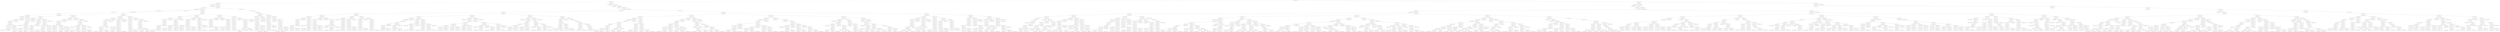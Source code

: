 strict digraph G {
  1 [ color="black" label="(18,[3, 5, 2],[0, 0, 2, 0, 0, 8, 0])" ];
  2 [ color="black" label="(18,[0, 4, 8],[0, 0, 0, 0, 4, 8, 0])" ];
  3 [ color="black" label="(18,[3, 8, 2],[0, 3, 2, 0, 0, 8, 0])" ];
  4 [ color="black" label="(13,[5, 4, 8],[0, 3, 2, 6, 4, 0, 2])" ];
  5 [ color="black" label="(17,[5, 2, 6],[0, 3, 0, 0, 0, 8, 2])" ];
  6 [ color="black" label="(17,[6, 8, 2],[0, 0, 0, 6, 0, 8, 2])" ];
  7 [ color="black" label="(17,[4, 9, 8],[1, 0, 2, 6, 4, 8, 0])" ];
  8 [ color="black" label="(16,[5, 0, 5],[0, 0, 0, 0, 0, 8, 2])" ];
  9 [ color="black" label="(17,[4, 12, 8],[1, 3, 2, 6, 4, 8, 0])" ];
  10 [ color="black" label="(13,[5, 1, 8],[0, 0, 2, 6, 4, 0, 2])" ];
  11 [ color="black" label="(17,[3, 0, 8],[0, 3, 0, 0, 0, 8, 0])" ];
  12 [ color="black" label="(19,[6, 6, 4],[1, 3, 2, 0, 0, 8, 2])" ];
  13 [ color="black" label="(20,[5, 0, 0],[0, 0, 2, 0, 1, 0, 2])" ];
  14 [ color="black" label="(19,[6, 3, 4],[1, 0, 2, 0, 0, 8, 2])" ];
  15 [ color="black" label="(16,[4, 4, 5],[1, 0, 0, 0, 4, 8, 0])" ];
  16 [ color="black" label="(19,[5, 6, 1],[0, 0, 2, 0, 0, 8, 2])" ];
  17 [ color="black" label="(15,[1, 12, 7],[0, 0, 2, 6, 4, 8, 0])" ];
  18 [ color="black" label="(20,[3, 0, 0],[0, 0, 0, 0, 3, 0, 0])" ];
  19 [ color="black" label="(20,[5, 4, 0],[0, 3, 0, 0, 4, 0, 2])" ];
  20 [ color="black" label="(14,[2, 6, 8],[0, 0, 2, 0, 4, 8, 2])" ];
  21 [ color="black" label="(3,[0, 12, 8],[0, 0, 0, 6, 4, 8, 2])" ];
  22 [ color="black" label="(13,[2, 0, 8],[0, 0, 2, 6, 0, 0, 2])" ];
  23 [ color="black" label="(13,[0, 6, 8],[0, 0, 0, 6, 0, 8, 0])" ];
  24 [ color="black" label="(9,[5, 12, 8],[0, 3, 2, 6, 4, 8, 2])" ];
  25 [ color="black" label="(17,[5, 8, 8],[0, 3, 2, 6, 0, 8, 2])" ];
  26 [ color="black" label="(17,[4, 3, 6],[1, 0, 0, 0, 4, 8, 0])" ];
  27 [ color="black" label="(15,[5, 0, 8],[0, 3, 2, 0, 0, 6, 2])" ];
  28 [ color="black" label="(15,[5, 10, 8],[0, 3, 0, 6, 4, 8, 2])" ];
  29 [ color="black" label="(18,[4, 2, 5],[1, 0, 2, 0, 0, 8, 0])" ];
  30 [ color="black" label="(13,[3, 0, 8],[1, 0, 2, 0, 4, 2, 2])" ];
  31 [ color="black" label="(16,[6, 12, 5],[1, 0, 2, 6, 4, 8, 2])" ];
  32 [ color="black" label="(17,[3, 12, 5],[0, 0, 2, 6, 4, 8, 0])" ];
  33 [ color="black" label="(18,[4, 10, 0],[0, 0, 0, 2, 4, 8, 0])" ];
  34 [ color="black" label="(19,[4, 6, 7],[0, 3, 2, 0, 4, 8, 0])" ];
  35 [ color="black" label="(18,[5, 10, 0],[0, 0, 0, 1, 4, 8, 2])" ];
  36 [ color="black" label="(21,[6, 6, 5],[0, 3, 2, 0, 4, 8, 0])" ];
  37 [ color="black" label="(13,[3, 7, 8],[0, 0, 0, 6, 4, 8, 0])" ];
  38 [ color="black" label="(20,[4, 6, 7],[0, 3, 0, 6, 0, 8, 0])" ];
  39 [ color="black" label="(11,[5, 4, 8],[0, 3, 0, 0, 4, 8, 2])" ];
  40 [ color="black" label="(16,[6, 0, 8],[1, 3, 0, 0, 0, 8, 2])" ];
  41 [ color="black" label="(19,[5, 0, 8],[0, 3, 0, 0, 0, 8, 2])" ];
  42 [ color="black" label="(20,[5, 6, 5],[0, 0, 0, 6, 0, 8, 2])" ];
  43 [ color="black" label="(13,[4, 6, 8],[1, 3, 2, 0, 4, 8, 0])" ];
  44 [ color="black" label="(18,[3, 6, 7],[0, 0, 0, 6, 0, 8, 2])" ];
  45 [ color="black" label="(19,[1, 10, 4],[1, 0, 0, 6, 0, 8, 0])" ];
  46 [ color="black" label="(15,[6, 0, 7],[0, 0, 0, 0, 4, 7, 2])" ];
  47 [ color="black" label="(19,[3, 12, 2],[1, 0, 0, 6, 0, 8, 2])" ];
  48 [ color="black" label="(20,[4, 10, 5],[1, 0, 0, 6, 4, 8, 0])" ];
  49 [ color="black" label="(20,[4, 0, 0],[1, 0, 0, 0, 0, 3, 0])" ];
  50 [ color="black" label="(17,[3, 4, 8],[1, 0, 0, 0, 4, 8, 2])" ];
  51 [ color="black" label="(19,[6, 12, 8],[1, 3, 2, 6, 4, 8, 2])" ];
  52 [ color="black" label="(18,[5, 10, 2],[0, 3, 0, 0, 4, 8, 2])" ];
  53 [ color="black" label="(12,[0, 12, 8],[0, 0, 2, 6, 4, 6, 2])" ];
  54 [ color="black" label="(20,[0, 8, 8],[0, 0, 2, 6, 0, 6, 2])" ];
  55 [ color="black" label="(14,[0, 10, 8],[0, 0, 2, 6, 4, 6, 0])" ];
  56 [ color="black" label="(20,[6, 8, 0],[1, 0, 2, 6, 0, 3, 2])" ];
  57 [ color="black" label="(18,[3, 12, 2],[1, 0, 2, 0, 4, 8, 2])" ];
  58 [ color="black" label="(2,[6, 12, 8],[1, 3, 2, 6, 4, 8, 2])" ];
  59 [ color="black" label="(16,[6, 5, 7],[0, 0, 2, 6, 0, 8, 2])" ];
  60 [ color="black" label="(19,[5, 7, 4],[0, 0, 0, 6, 0, 8, 2])" ];
  61 [ color="black" label="(18,[6, 7, 7],[0, 0, 0, 6, 4, 8, 2])" ];
  62 [ color="black" label="(20,[1, 6, 0],[0, 0, 2, 0, 4, 1, 0])" ];
  63 [ color="black" label="(11,[3, 6, 8],[1, 0, 2, 0, 4, 8, 2])" ];
  64 [ color="black" label="(19,[3, 2, 8],[1, 0, 2, 0, 0, 8, 2])" ];
  65 [ color="black" label="(18,[1, 12, 1],[0, 0, 2, 0, 4, 8, 0])" ];
  66 [ color="black" label="(13,[5, 2, 8],[0, 3, 2, 0, 0, 8, 2])" ];
  67 [ color="black" label="(17,[3, 12, 7],[0, 0, 2, 6, 4, 8, 2])" ];
  68 [ color="black" label="(19,[5, 12, 5],[0, 0, 2, 6, 4, 8, 2])" ];
  69 [ color="black" label="(20,[0, 12, 6],[0, 0, 0, 6, 4, 8, 0])" ];
  70 [ color="black" label="(20,[3, 12, 8],[0, 3, 2, 6, 4, 8, 0])" ];
  71 [ color="black" label="(14,[6, 8, 8],[1, 3, 0, 6, 4, 8, 0])" ];
  72 [ color="black" label="(12,[6, 7, 8],[1, 0, 0, 6, 4, 8, 2])" ];
  73 [ color="black" label="(20,[6, 3, 8],[1, 0, 0, 6, 0, 8, 2])" ];
  74 [ color="black" label="(21,[6, 6, 7],[0, 3, 2, 0, 4, 8, 2])" ];
  75 [ color="black" label="(21,[5, 4, 0],[0, 0, 0, 0, 4, 3, 2])" ];
  76 [ color="black" label="(12,[6, 10, 8],[1, 3, 0, 6, 4, 8, 2])" ];
  77 [ color="black" label="(20,[6, 6, 8],[1, 3, 0, 6, 0, 8, 2])" ];
  78 [ color="black" label="(14,[6, 5, 8],[1, 0, 0, 6, 4, 8, 0])" ];
  79 [ color="black" label="(21,[3, 6, 0],[1, 0, 0, 6, 0, 0, 2])" ];
  80 [ color="black" label="(13,[4, 0, 8],[1, 0, 2, 6, 0, 3, 0])" ];
  81 [ color="black" label="(14,[4, 0, 8],[1, 3, 0, 0, 0, 8, 0])" ];
  82 [ color="black" label="(15,[1, 4, 8],[1, 0, 0, 0, 4, 8, 0])" ];
  83 [ color="black" label="(18,[3, 6, 5],[0, 0, 0, 6, 0, 8, 0])" ];
  84 [ color="black" label="(16,[1, 6, 7],[0, 0, 0, 6, 0, 8, 0])" ];
  85 [ color="black" label="(20,[3, 6, 0],[1, 0, 2, 0, 4, 0, 2])" ];
  86 [ color="black" label="(16,[4, 0, 7],[0, 3, 0, 0, 0, 8, 0])" ];
  87 [ color="black" label="(15,[6, 6, 8],[1, 3, 2, 0, 4, 8, 2])" ];
  88 [ color="black" label="(21,[3, 10, 8],[1, 0, 0, 6, 4, 8, 2])" ];
  89 [ color="black" label="(20,[3, 9, 8],[0, 0, 2, 6, 4, 8, 0])" ];
  90 [ color="black" label="(20,[3, 8, 0],[0, 3, 2, 6, 0, 0, 0])" ];
  91 [ color="black" label="(19,[6, 3, 8],[1, 0, 2, 0, 4, 8, 2])" ];
  92 [ color="black" label="(20,[3, 5, 0],[0, 0, 2, 6, 0, 0, 0])" ];
  93 [ color="black" label="(14,[3, 4, 8],[1, 0, 0, 6, 0, 8, 0])" ];
  94 [ color="black" label="(14,[0, 12, 8],[0, 0, 2, 6, 2, 8, 2])" ];
  95 [ color="black" label="(12,[3, 6, 8],[1, 0, 0, 6, 0, 8, 2])" ];
  96 [ color="black" label="(12,[0, 12, 8],[0, 0, 2, 6, 4, 8, 0])" ];
  97 [ color="black" label="(20,[0, 8, 8],[0, 0, 2, 6, 0, 8, 0])" ];
  98 [ color="black" label="(14,[6, 5, 8],[1, 0, 2, 6, 0, 8, 2])" ];
  99 [ color="black" label="(21,[6, 10, 0],[1, 3, 0, 6, 4, 0, 2])" ];
  100 [ color="black" label="(15,[2, 0, 8],[0, 0, 0, 0, 0, 8, 2])" ];
  101 [ color="black" label="(15,[5, 1, 8],[0, 0, 0, 0, 4, 8, 2])" ];
  102 [ color="black" label="(17,[5, 0, 8],[0, 0, 0, 0, 3, 8, 2])" ];
  103 [ color="black" label="(16,[6, 8, 7],[0, 3, 2, 6, 0, 8, 2])" ];
  104 [ color="black" label="(5,[1, 12, 8],[0, 3, 2, 6, 0, 8, 2])" ];
  105 [ color="black" label="(16,[4, 7, 7],[0, 0, 0, 6, 4, 8, 0])" ];
  106 [ color="black" label="(17,[1, 2, 8],[1, 0, 2, 0, 0, 8, 0])" ];
  107 [ color="black" label="(18,[6, 8, 6],[1, 3, 0, 6, 0, 8, 2])" ];
  108 [ color="black" label="(21,[3, 0, 8],[1, 0, 2, 0, 0, 6, 2])" ];
  109 [ color="black" label="(16,[4, 12, 4],[0, 0, 2, 6, 4, 8, 0])" ];
  110 [ color="black" label="(15,[3, 12, 8],[1, 0, 2, 6, 4, 8, 2])" ];
  111 [ color="black" label="(10,[4, 10, 8],[1, 3, 0, 6, 4, 8, 0])" ];
  112 [ color="black" label="(18,[4, 6, 8],[1, 3, 0, 6, 0, 8, 0])" ];
  113 [ color="black" label="(19,[4, 6, 3],[0, 3, 2, 0, 0, 8, 0])" ];
  114 [ color="black" label="(10,[4, 7, 8],[1, 0, 0, 6, 4, 8, 0])" ];
  115 [ color="black" label="(18,[4, 3, 8],[1, 0, 0, 6, 0, 8, 0])" ];
  116 [ color="black" label="(17,[3, 6, 8],[0, 3, 0, 6, 0, 8, 0])" ];
  117 [ color="black" label="(16,[3, 3, 8],[0, 0, 2, 0, 4, 8, 0])" ];
  118 [ color="black" label="(17,[5, 8, 6],[0, 3, 0, 6, 0, 8, 2])" ];
  119 [ color="black" label="(18,[6, 0, 7],[0, 3, 0, 0, 0, 8, 2])" ];
  120 [ color="black" label="(13,[3, 2, 8],[0, 3, 0, 6, 4, 0, 0])" ];
  121 [ color="black" label="(16,[3, 6, 8],[0, 3, 2, 0, 4, 8, 0])" ];
  122 [ color="black" label="(11,[2, 10, 8],[0, 0, 0, 6, 4, 8, 2])" ];
  123 [ color="black" label="(19,[2, 6, 8],[0, 0, 0, 6, 0, 8, 2])" ];
  124 [ color="black" label="(19,[1, 10, 8],[1, 0, 0, 6, 4, 8, 0])" ];
  125 [ color="black" label="(16,[5, 0, 8],[0, 0, 0, 0, 4, 7, 2])" ];
  126 [ color="black" label="(17,[4, 3, 8],[1, 0, 2, 0, 4, 8, 0])" ];
  127 [ color="black" label="(19,[3, 12, 6],[1, 0, 0, 6, 4, 8, 2])" ];
  128 [ color="black" label="(21,[3, 10, 6],[1, 0, 0, 6, 4, 8, 0])" ];
  129 [ color="black" label="(17,[6, 6, 5],[1, 0, 0, 6, 0, 8, 2])" ];
  130 [ color="black" label="(19,[6, 12, 4],[1, 3, 2, 6, 0, 8, 2])" ];
  131 [ color="black" label="(18,[6, 8, 0],[0, 0, 2, 2, 0, 8, 2])" ];
  132 [ color="black" label="(18,[3, 8, 0],[0, 3, 0, 0, 0, 8, 0])" ];
  133 [ color="black" label="(20,[2, 0, 8],[0, 0, 2, 0, 0, 6, 2])" ];
  134 [ color="black" label="(20,[5, 10, 0],[0, 3, 0, 6, 4, 0, 2])" ];
  135 [ color="black" label="(14,[2, 12, 8],[0, 0, 2, 6, 4, 8, 2])" ];
  136 [ color="black" label="(13,[4, 0, 8],[1, 0, 0, 6, 4, 1, 0])" ];
  137 [ color="black" label="(13,[5, 5, 8],[0, 0, 2, 6, 0, 8, 2])" ];
  138 [ color="black" label="(12,[4, 5, 8],[1, 0, 2, 6, 0, 8, 0])" ];
  139 [ color="black" label="(21,[6, 7, 0],[1, 0, 0, 6, 4, 0, 2])" ];
  140 [ color="black" label="(16,[0, 2, 8],[0, 0, 2, 0, 0, 8, 0])" ];
  141 [ color="black" label="(19,[5, 7, 8],[0, 0, 0, 6, 4, 8, 2])" ];
  142 [ color="black" label="(13,[0, 0, 8],[0, 0, 0, 0, 0, 8, 0])" ];
  143 [ color="black" label="(16,[6, 6, 5],[1, 0, 2, 0, 4, 8, 2])" ];
  144 [ color="black" label="(21,[3, 0, 6],[1, 0, 2, 0, 0, 6, 0])" ];
  145 [ color="black" label="(13,[1, 12, 8],[1, 0, 2, 6, 4, 8, 0])" ];
  146 [ color="black" label="(19,[5, 12, 1],[0, 0, 2, 6, 0, 8, 2])" ];
  147 [ color="black" label="(18,[6, 12, 4],[0, 0, 2, 6, 4, 8, 2])" ];
  148 [ color="black" label="(20,[1, 10, 0],[1, 0, 0, 6, 4, 0, 0])" ];
  149 [ color="black" label="(18,[5, 3, 8],[0, 0, 2, 0, 4, 8, 2])" ];
  150 [ color="black" label="(13,[5, 12, 8],[0, 3, 2, 6, 4, 8, 2])" ];
  151 [ color="black" label="(21,[5, 8, 8],[0, 3, 2, 6, 0, 8, 2])" ];
  152 [ color="black" label="(19,[5, 0, 8],[0, 3, 2, 0, 0, 6, 2])" ];
  153 [ color="black" label="(20,[2, 10, 0],[0, 0, 0, 6, 4, 0, 2])" ];
  154 [ color="black" label="(13,[3, 1, 8],[0, 0, 0, 0, 4, 8, 0])" ];
  155 [ color="black" label="(15,[3, 0, 8],[0, 0, 0, 0, 3, 8, 0])" ];
  156 [ color="black" label="(13,[3, 4, 8],[0, 3, 0, 0, 4, 8, 0])" ];
  157 [ color="black" label="(21,[6, 0, 6],[1, 3, 2, 0, 0, 6, 0])" ];
  158 [ color="black" label="(18,[6, 10, 5],[1, 0, 0, 6, 4, 8, 2])" ];
  159 [ color="black" label="(17,[0, 6, 8],[0, 0, 0, 6, 0, 8, 0])" ];
  160 [ color="black" label="(19,[4, 0, 8],[1, 3, 2, 0, 0, 6, 0])" ];
  161 [ color="black" label="(20,[4, 0, 5],[1, 0, 0, 0, 0, 8, 0])" ];
  162 [ color="black" label="(13,[4, 9, 8],[1, 0, 2, 6, 4, 8, 0])" ];
  163 [ color="black" label="(20,[5, 0, 5],[0, 0, 0, 0, 0, 8, 2])" ];
  164 [ color="black" label="(13,[4, 12, 8],[1, 3, 2, 6, 4, 8, 0])" ];
  165 [ color="black" label="(17,[2, 8, 6],[0, 0, 0, 6, 0, 8, 2])" ];
  166 [ color="black" label="(13,[0, 2, 8],[0, 0, 0, 6, 4, 0, 0])" ];
  167 [ color="black" label="(19,[4, 9, 7],[0, 0, 2, 6, 4, 8, 0])" ];
  168 [ color="black" label="(21,[6, 9, 5],[0, 0, 2, 6, 4, 8, 0])" ];
  169 [ color="black" label="(17,[1, 8, 6],[1, 0, 0, 6, 0, 8, 0])" ];
  170 [ color="black" label="(13,[5, 0, 8],[0, 0, 0, 6, 0, 5, 2])" ];
  171 [ color="black" label="(21,[3, 8, 5],[0, 0, 2, 6, 0, 8, 0])" ];
  172 [ color="black" label="(19,[1, 8, 7],[0, 0, 2, 6, 0, 8, 0])" ];
  173 [ color="black" label="(18,[2, 2, 8],[0, 0, 2, 0, 0, 8, 2])" ];
  174 [ color="black" label="(18,[6, 12, 0],[1, 0, 2, 1, 4, 8, 2])" ];
  175 [ color="black" label="(17,[4, 2, 8],[1, 3, 2, 0, 0, 8, 0])" ];
  176 [ color="black" label="(17,[3, 7, 8],[0, 0, 0, 6, 4, 8, 0])" ];
  177 [ color="black" label="(20,[1, 12, 0],[0, 0, 2, 6, 4, 1, 0])" ];
  178 [ color="black" label="(17,[3, 0, 6],[0, 0, 0, 0, 1, 8, 0])" ];
  179 [ color="black" label="(17,[5, 9, 6],[0, 0, 0, 6, 4, 8, 2])" ];
  180 [ color="black" label="(19,[5, 1, 4],[0, 0, 0, 0, 0, 8, 2])" ];
  181 [ color="black" label="(19,[5, 10, 8],[0, 3, 0, 6, 4, 8, 2])" ];
  182 [ color="black" label="(15,[3, 2, 8],[0, 3, 2, 0, 0, 8, 0])" ];
  183 [ color="black" label="(21,[6, 7, 6],[1, 0, 0, 6, 4, 8, 0])" ];
  184 [ color="black" label="(20,[6, 8, 5],[1, 0, 2, 6, 0, 8, 2])" ];
  185 [ color="black" label="(19,[4, 7, 8],[1, 0, 0, 6, 4, 8, 0])" ];
  186 [ color="black" label="(15,[4, 3, 7],[0, 0, 2, 0, 4, 8, 0])" ];
  187 [ color="black" label="(20,[6, 6, 0],[1, 3, 2, 0, 4, 0, 2])" ];
  188 [ color="black" label="(12,[6, 4, 8],[1, 3, 0, 0, 4, 8, 2])" ];
  189 [ color="black" label="(20,[6, 0, 8],[1, 3, 0, 0, 0, 8, 2])" ];
  190 [ color="black" label="(14,[6, 2, 8],[1, 3, 0, 0, 4, 8, 0])" ];
  191 [ color="black" label="(18,[4, 8, 7],[0, 3, 2, 6, 0, 8, 0])" ];
  192 [ color="black" label="(21,[6, 0, 8],[1, 3, 2, 0, 0, 6, 2])" ];
  193 [ color="black" label="(16,[4, 10, 5],[1, 0, 0, 6, 4, 8, 0])" ];
  194 [ color="black" label="(13,[3, 4, 8],[1, 0, 0, 0, 4, 8, 2])" ];
  195 [ color="black" label="(21,[3, 0, 8],[1, 0, 0, 0, 0, 8, 2])" ];
  196 [ color="black" label="(18,[3, 0, 5],[0, 0, 0, 0, 0, 8, 0])" ];
  197 [ color="black" label="(15,[6, 12, 8],[1, 3, 2, 6, 4, 8, 2])" ];
  198 [ color="black" label="(21,[6, 9, 7],[0, 0, 2, 6, 4, 8, 2])" ];
  199 [ color="black" label="(16,[5, 10, 5],[0, 0, 0, 6, 4, 8, 2])" ];
  200 [ color="black" label="(19,[6, 9, 4],[1, 0, 2, 6, 0, 8, 2])" ];
  201 [ color="black" label="(19,[6, 10, 0],[0, 0, 0, 6, 0, 8, 2])" ];
  202 [ color="black" label="(21,[6, 4, 0],[1, 3, 0, 0, 4, 0, 2])" ];
  203 [ color="black" label="(21,[3, 8, 7],[0, 0, 2, 6, 0, 8, 2])" ];
  204 [ color="black" label="(8,[0, 12, 8],[0, 0, 2, 6, 4, 6, 2])" ];
  205 [ color="black" label="(16,[0, 8, 8],[0, 0, 2, 6, 0, 6, 2])" ];
  206 [ color="black" label="(17,[3, 2, 5],[0, 0, 2, 0, 0, 8, 0])" ];
  207 [ color="black" label="(13,[4, 0, 8],[1, 0, 0, 6, 0, 5, 0])" ];
  208 [ color="black" label="(15,[1, 2, 7],[0, 0, 2, 0, 0, 8, 0])" ];
  209 [ color="black" label="(21,[6, 6, 0],[1, 0, 2, 0, 4, 3, 2])" ];
  210 [ color="black" label="(15,[3, 2, 8],[1, 0, 2, 0, 0, 8, 2])" ];
  211 [ color="black" label="(16,[4, 10, 7],[0, 3, 0, 6, 4, 8, 0])" ];
  212 [ color="black" label="(18,[4, 8, 5],[1, 0, 2, 6, 0, 8, 0])" ];
  213 [ color="black" label="(15,[5, 4, 8],[0, 3, 0, 0, 4, 8, 2])" ];
  214 [ color="black" label="(19,[4, 1, 4],[1, 0, 0, 0, 0, 8, 0])" ];
  215 [ color="black" label="(17,[5, 2, 8],[0, 3, 2, 0, 0, 8, 2])" ];
  216 [ color="black" label="(16,[4, 0, 5],[1, 0, 2, 0, 0, 6, 0])" ];
  217 [ color="black" label="(16,[6, 10, 8],[1, 3, 0, 6, 4, 8, 2])" ];
  218 [ color="black" label="(17,[4, 9, 6],[1, 0, 0, 6, 4, 8, 0])" ];
  219 [ color="black" label="(18,[1, 10, 2],[1, 0, 0, 0, 4, 8, 0])" ];
  220 [ color="black" label="(16,[6, 3, 8],[1, 0, 0, 6, 0, 8, 2])" ];
  221 [ color="black" label="(18,[2, 10, 2],[0, 0, 0, 0, 4, 8, 2])" ];
  222 [ color="black" label="(18,[6, 12, 2],[1, 3, 2, 0, 4, 8, 2])" ];
  223 [ color="black" label="(16,[3, 9, 8],[0, 0, 2, 6, 4, 8, 0])" ];
  224 [ color="black" label="(18,[4, 0, 8],[1, 3, 0, 0, 0, 8, 0])" ];
  225 [ color="black" label="(20,[6, 8, 7],[0, 3, 2, 6, 0, 8, 2])" ];
  226 [ color="black" label="(18,[3, 12, 0],[1, 0, 0, 0, 4, 8, 2])" ];
  227 [ color="black" label="(13,[3, 0, 8],[0, 3, 0, 0, 4, 4, 0])" ];
  228 [ color="black" label="(17,[3, 0, 6],[0, 3, 0, 0, 0, 6, 0])" ];
  229 [ color="black" label="(15,[6, 3, 8],[1, 0, 2, 0, 4, 8, 2])" ];
  230 [ color="black" label="(21,[6, 0, 8],[1, 0, 2, 0, 1, 8, 2])" ];
  231 [ color="black" label="(20,[4, 0, 7],[0, 3, 0, 0, 0, 8, 0])" ];
  232 [ color="black" label="(11,[6, 6, 8],[1, 3, 2, 0, 4, 8, 2])" ];
  233 [ color="black" label="(19,[6, 2, 8],[1, 3, 2, 0, 0, 8, 2])" ];
  234 [ color="black" label="(21,[3, 0, 6],[1, 0, 0, 0, 0, 8, 0])" ];
  235 [ color="black" label="(17,[3, 10, 8],[1, 0, 0, 6, 4, 8, 2])" ];
  236 [ color="black" label="(11,[2, 4, 8],[0, 0, 0, 0, 4, 8, 2])" ];
  237 [ color="black" label="(19,[2, 0, 8],[0, 0, 0, 0, 0, 8, 2])" ];
  238 [ color="black" label="(20,[4, 6, 0],[1, 0, 0, 6, 0, 3, 0])" ];
  239 [ color="black" label="(11,[1, 4, 8],[1, 0, 0, 0, 4, 8, 0])" ];
  240 [ color="black" label="(19,[1, 0, 8],[1, 0, 0, 0, 0, 8, 0])" ];
  241 [ color="black" label="(21,[6, 12, 0],[0, 3, 2, 6, 4, 1, 2])" ];
  242 [ color="black" label="(20,[1, 6, 7],[0, 0, 0, 6, 0, 8, 0])" ];
  243 [ color="black" label="(19,[4, 9, 3],[0, 0, 2, 6, 0, 8, 0])" ];
  244 [ color="black" label="(20,[5, 6, 0],[0, 0, 0, 6, 0, 3, 2])" ];
  245 [ color="black" label="(17,[3, 2, 7],[0, 0, 2, 0, 0, 8, 2])" ];
  246 [ color="black" label="(10,[0, 12, 8],[0, 0, 2, 6, 2, 8, 2])" ];
  247 [ color="black" label="(19,[5, 2, 5],[0, 0, 2, 0, 0, 8, 2])" ];
  248 [ color="black" label="(8,[0, 12, 8],[0, 0, 2, 6, 4, 8, 0])" ];
  249 [ color="black" label="(16,[0, 8, 8],[0, 0, 2, 6, 0, 8, 0])" ];
  250 [ color="black" label="(19,[3, 0, 7],[0, 0, 2, 0, 0, 8, 0])" ];
  251 [ color="black" label="(21,[5, 8, 4],[0, 3, 0, 6, 0, 8, 0])" ];
  252 [ color="black" label="(11,[3, 12, 8],[1, 0, 2, 6, 4, 8, 2])" ];
  253 [ color="black" label="(19,[3, 8, 8],[1, 0, 2, 6, 0, 8, 2])" ];
  254 [ color="black" label="(20,[4, 7, 7],[0, 0, 0, 6, 4, 8, 0])" ];
  255 [ color="black" label="(13,[1, 2, 8],[1, 0, 2, 0, 0, 8, 0])" ];
  256 [ color="black" label="(19,[3, 8, 6],[0, 3, 0, 6, 0, 8, 0])" ];
  257 [ color="black" label="(19,[5, 1, 8],[0, 0, 0, 0, 4, 8, 2])" ];
  258 [ color="black" label="(21,[5, 0, 8],[0, 0, 0, 0, 3, 8, 2])" ];
  259 [ color="black" label="(19,[5, 10, 4],[0, 3, 0, 6, 0, 8, 2])" ];
  260 [ color="black" label="(17,[3, 0, 8],[1, 0, 2, 0, 0, 6, 2])" ];
  261 [ color="black" label="(18,[6, 10, 7],[0, 3, 0, 6, 4, 8, 2])" ];
  262 [ color="black" label="(14,[4, 10, 8],[1, 3, 0, 6, 4, 8, 0])" ];
  263 [ color="black" label="(21,[6, 1, 8],[1, 0, 0, 0, 4, 8, 2])" ];
  264 [ color="black" label="(20,[3, 6, 8],[0, 3, 2, 0, 4, 8, 0])" ];
  265 [ color="black" label="(14,[4, 3, 8],[1, 0, 0, 6, 0, 8, 0])" ];
  266 [ color="black" label="(20,[1, 4, 0],[1, 0, 0, 0, 4, 0, 0])" ];
  267 [ color="black" label="(20,[2, 4, 0],[0, 0, 0, 0, 4, 0, 2])" ];
  268 [ color="black" label="(14,[5, 3, 8],[0, 0, 0, 6, 0, 8, 2])" ];
  269 [ color="black" label="(13,[3, 10, 8],[0, 3, 0, 6, 4, 8, 0])" ];
  270 [ color="black" label="(17,[0, 0, 8],[0, 0, 0, 0, 0, 8, 0])" ];
  271 [ color="black" label="(12,[3, 3, 8],[0, 0, 2, 0, 4, 8, 0])" ];
  272 [ color="black" label="(18,[3, 0, 8],[0, 0, 2, 0, 1, 8, 0])" ];
  273 [ color="black" label="(13,[6, 0, 8],[1, 3, 2, 0, 4, 2, 2])" ];
  274 [ color="black" label="(13,[4, 3, 8],[1, 0, 2, 0, 4, 8, 0])" ];
  275 [ color="black" label="(19,[4, 0, 8],[1, 0, 2, 0, 1, 8, 0])" ];
  276 [ color="black" label="(21,[6, 0, 6],[1, 0, 2, 0, 1, 8, 0])" ];
  277 [ color="black" label="(20,[4, 0, 8],[1, 0, 0, 0, 4, 7, 0])" ];
  278 [ color="black" label="(18,[6, 4, 5],[1, 0, 0, 0, 4, 8, 2])" ];
  279 [ color="black" label="(17,[1, 2, 6],[1, 0, 0, 0, 0, 8, 0])" ];
  280 [ color="black" label="(15,[2, 10, 8],[0, 0, 0, 6, 4, 8, 2])" ];
  281 [ color="black" label="(17,[2, 2, 6],[0, 0, 0, 0, 0, 8, 2])" ];
  282 [ color="black" label="(20,[3, 12, 0],[1, 0, 2, 6, 4, 0, 2])" ];
  283 [ color="black" label="(20,[5, 0, 8],[0, 0, 0, 0, 4, 7, 2])" ];
  284 [ color="black" label="(18,[5, 9, 8],[0, 0, 2, 6, 4, 8, 2])" ];
  285 [ color="black" label="(20,[3, 2, 0],[0, 3, 2, 0, 0, 0, 0])" ];
  286 [ color="black" label="(15,[1, 10, 8],[1, 0, 0, 6, 4, 8, 0])" ];
  287 [ color="black" label="(19,[6, 9, 8],[1, 0, 2, 6, 4, 8, 2])" ];
  288 [ color="black" label="(19,[6, 10, 4],[0, 0, 0, 6, 4, 8, 2])" ];
  289 [ color="black" label="(20,[3, 12, 0],[0, 3, 0, 6, 4, 2, 0])" ];
  290 [ color="black" label="(16,[2, 0, 8],[0, 0, 2, 0, 0, 6, 2])" ];
  291 [ color="black" label="(10,[2, 12, 8],[0, 0, 2, 6, 4, 8, 2])" ];
  292 [ color="black" label="(18,[2, 8, 8],[0, 0, 2, 6, 0, 8, 2])" ];
  293 [ color="black" label="(16,[4, 2, 4],[0, 0, 2, 0, 0, 8, 0])" ];
  294 [ color="black" label="(9,[4, 12, 8],[1, 3, 2, 6, 4, 8, 0])" ];
  295 [ color="black" label="(17,[4, 8, 8],[1, 3, 2, 6, 0, 8, 0])" ];
  296 [ color="black" label="(12,[0, 2, 8],[0, 0, 2, 0, 0, 8, 0])" ];
  297 [ color="black" label="(15,[4, 0, 8],[1, 3, 2, 0, 0, 6, 0])" ];
  298 [ color="black" label="(9,[1, 12, 8],[1, 0, 2, 6, 4, 8, 0])" ];
  299 [ color="black" label="(17,[1, 8, 8],[1, 0, 2, 6, 0, 8, 0])" ];
  300 [ color="black" label="(13,[3, 0, 8],[0, 3, 2, 0, 0, 6, 0])" ];
  301 [ color="black" label="(21,[5, 8, 6],[0, 3, 0, 6, 0, 8, 2])" ];
  302 [ color="black" label="(19,[4, 1, 8],[1, 0, 0, 0, 4, 8, 0])" ];
  303 [ color="black" label="(16,[6, 2, 7],[0, 3, 2, 0, 0, 8, 2])" ];
  304 [ color="black" label="(7,[3, 12, 8],[0, 3, 2, 6, 4, 8, 0])" ];
  305 [ color="black" label="(15,[3, 8, 8],[0, 3, 2, 6, 0, 8, 0])" ];
  306 [ color="black" label="(17,[3, 1, 8],[0, 0, 0, 0, 4, 8, 0])" ];
  307 [ color="black" label="(19,[3, 0, 8],[0, 0, 0, 0, 3, 8, 0])" ];
  308 [ color="black" label="(21,[5, 0, 6],[0, 0, 0, 0, 3, 8, 0])" ];
  309 [ color="black" label="(17,[5, 3, 6],[0, 0, 0, 0, 4, 8, 2])" ];
  310 [ color="black" label="(21,[0, 12, 6],[0, 0, 2, 6, 4, 6, 0])" ];
  311 [ color="black" label="(20,[4, 8, 6],[1, 3, 0, 6, 0, 8, 0])" ];
  312 [ color="black" label="(6,[0, 12, 8],[1, 0, 2, 6, 4, 5, 2])" ];
  313 [ color="black" label="(13,[1, 4, 8],[1, 0, 2, 6, 4, 0, 0])" ];
  314 [ color="black" label="(20,[6, 2, 5],[1, 0, 2, 0, 0, 8, 2])" ];
  315 [ color="black" label="(21,[6, 1, 6],[1, 0, 0, 0, 4, 8, 0])" ];
  316 [ color="black" label="(12,[3, 3, 8],[0, 0, 0, 6, 0, 8, 0])" ];
  317 [ color="black" label="(20,[4, 0, 0],[1, 0, 2, 0, 1, 0, 0])" ];
  318 [ color="black" label="(14,[5, 6, 8],[0, 3, 2, 0, 4, 8, 2])" ];
  319 [ color="black" label="(17,[4, 2, 6],[1, 3, 0, 0, 0, 8, 0])" ];
  320 [ color="black" label="(15,[5, 6, 8],[0, 3, 0, 6, 0, 8, 2])" ];
  321 [ color="black" label="(14,[5, 3, 8],[0, 0, 2, 0, 4, 8, 2])" ];
  322 [ color="black" label="(20,[5, 0, 8],[0, 0, 2, 0, 1, 8, 2])" ];
  323 [ color="black" label="(15,[4, 12, 7],[0, 3, 2, 6, 4, 8, 0])" ];
  324 [ color="black" label="(20,[6, 9, 0],[1, 0, 2, 6, 4, 0, 2])" ];
  325 [ color="black" label="(20,[0, 12, 0],[0, 0, 0, 6, 4, 2, 0])" ];
  326 [ color="black" label="(13,[4, 1, 8],[1, 0, 2, 6, 4, 0, 0])" ];
  327 [ color="black" label="(15,[4, 9, 7],[0, 0, 2, 6, 4, 8, 0])" ];
  328 [ color="black" label="(13,[0, 10, 8],[0, 0, 0, 6, 4, 8, 0])" ];
  329 [ color="black" label="(16,[4, 0, 5],[1, 0, 0, 0, 0, 8, 0])" ];
  330 [ color="black" label="(17,[6, 12, 2],[0, 0, 0, 6, 4, 8, 2])" ];
  331 [ color="black" label="(16,[5, 4, 5],[0, 0, 0, 0, 4, 8, 2])" ];
  332 [ color="black" label="(17,[4, 10, 4],[0, 0, 0, 6, 4, 8, 0])" ];
  333 [ color="black" label="(20,[4, 1, 0],[1, 0, 0, 0, 4, 0, 0])" ];
  334 [ color="black" label="(21,[6, 6, 5],[1, 0, 2, 0, 4, 8, 2])" ];
  335 [ color="black" label="(15,[1, 6, 8],[1, 0, 0, 6, 0, 8, 0])" ];
  336 [ color="black" label="(9,[4, 9, 8],[1, 0, 2, 6, 4, 8, 0])" ];
  337 [ color="black" label="(17,[4, 5, 8],[1, 0, 2, 6, 0, 8, 0])" ];
  338 [ color="black" label="(17,[3, 8, 5],[0, 0, 2, 6, 0, 8, 0])" ];
  339 [ color="black" label="(8,[4, 12, 8],[1, 3, 2, 6, 4, 8, 0])" ];
  340 [ color="black" label="(16,[4, 8, 8],[1, 3, 2, 6, 0, 8, 0])" ];
  341 [ color="black" label="(15,[1, 8, 7],[0, 0, 2, 6, 0, 8, 0])" ];
  342 [ color="black" label="(14,[2, 2, 8],[0, 0, 2, 0, 0, 8, 2])" ];
  343 [ color="black" label="(14,[4, 0, 8],[1, 3, 2, 0, 0, 6, 0])" ];
  344 [ color="black" label="(16,[6, 8, 5],[1, 0, 2, 6, 0, 8, 2])" ];
  345 [ color="black" label="(13,[5, 0, 8],[0, 3, 2, 6, 0, 0, 2])" ];
  346 [ color="black" label="(20,[5, 6, 0],[0, 0, 2, 0, 4, 3, 2])" ];
  347 [ color="black" label="(20,[5, 4, 8],[0, 3, 0, 0, 4, 8, 2])" ];
  348 [ color="black" label="(1,[5, 12, 8],[0, 3, 2, 6, 4, 8, 2])" ];
  349 [ color="black" label="(18,[1, 12, 8],[1, 0, 2, 6, 4, 8, 0])" ];
  350 [ color="black" label="(15,[4, 7, 8],[1, 0, 0, 6, 4, 8, 0])" ];
  351 [ color="black" label="(21,[0, 12, 8],[0, 0, 2, 6, 4, 6, 2])" ];
  352 [ color="black" label="(20,[1, 6, 7],[0, 0, 2, 0, 4, 8, 0])" ];
  353 [ color="black" label="(20,[5, 0, 0],[0, 3, 0, 0, 0, 0, 2])" ];
  354 [ color="black" label="(17,[6, 12, 7],[0, 3, 2, 6, 4, 8, 2])" ];
  355 [ color="black" label="(13,[0, 0, 8],[0, 0, 0, 0, 4, 4, 0])" ];
  356 [ color="black" label="(8,[1, 11, 8],[0, 0, 2, 6, 4, 8, 0])" ];
  357 [ color="black" label="(18,[4, 10, 0],[1, 0, 0, 1, 4, 8, 0])" ];
  358 [ color="black" label="(19,[4, 2, 7],[0, 3, 2, 0, 0, 8, 0])" ];
  359 [ color="black" label="(21,[6, 2, 5],[0, 3, 2, 0, 0, 8, 0])" ];
  360 [ color="black" label="(20,[4, 6, 0],[0, 3, 2, 0, 4, 1, 0])" ];
  361 [ color="black" label="(17,[3, 0, 8],[1, 0, 0, 0, 0, 8, 2])" ];
  362 [ color="black" label="(17,[6, 9, 7],[0, 0, 2, 6, 4, 8, 2])" ];
  363 [ color="black" label="(19,[2, 10, 4],[0, 0, 0, 6, 0, 8, 2])" ];
  364 [ color="black" label="(18,[4, 12, 1],[0, 3, 2, 0, 4, 8, 0])" ];
  365 [ color="black" label="(20,[5, 10, 5],[0, 0, 0, 6, 4, 8, 2])" ];
  366 [ color="black" label="(18,[3, 10, 7],[0, 0, 0, 6, 4, 8, 2])" ];
  367 [ color="black" label="(18,[4, 9, 1],[0, 0, 2, 0, 4, 8, 0])" ];
  368 [ color="black" label="(13,[0, 10, 8],[0, 0, 0, 6, 4, 6, 2])" ];
  369 [ color="black" label="(20,[4, 6, 5],[1, 0, 0, 6, 0, 8, 0])" ];
  370 [ color="black" label="(20,[5, 0, 0],[0, 0, 0, 0, 0, 3, 2])" ];
  371 [ color="black" label="(18,[3, 8, 2],[1, 0, 2, 0, 0, 8, 2])" ];
  372 [ color="black" label="(21,[6, 6, 3],[1, 0, 2, 0, 4, 8, 0])" ];
  373 [ color="black" label="(12,[4, 2, 8],[1, 3, 2, 0, 0, 8, 0])" ];
  374 [ color="black" label="(17,[3, 8, 7],[0, 0, 2, 6, 0, 8, 2])" ];
  375 [ color="black" label="(12,[0, 8, 8],[0, 0, 2, 6, 0, 6, 2])" ];
  376 [ color="black" label="(17,[4, 4, 7],[0, 3, 0, 0, 4, 8, 0])" ];
  377 [ color="black" label="(14,[0, 6, 8],[0, 0, 2, 6, 0, 6, 0])" ];
  378 [ color="black" label="(16,[6, 0, 8],[1, 3, 2, 0, 0, 6, 2])" ];
  379 [ color="black" label="(15,[3, 0, 7],[0, 0, 2, 0, 0, 6, 2])" ];
  380 [ color="black" label="(19,[6, 12, 2],[1, 3, 0, 6, 0, 8, 2])" ];
  381 [ color="black" label="(17,[6, 4, 8],[1, 3, 0, 0, 4, 8, 2])" ];
  382 [ color="black" label="(19,[5, 8, 5],[0, 0, 2, 6, 0, 8, 2])" ];
  383 [ color="black" label="(17,[6, 6, 5],[0, 3, 0, 0, 4, 8, 2])" ];
  384 [ color="black" label="(18,[5, 6, 2],[0, 3, 0, 0, 0, 8, 2])" ];
  385 [ color="black" label="(19,[4, 10, 4],[1, 3, 0, 6, 0, 8, 0])" ];
  386 [ color="black" label="(19,[4, 6, 5],[1, 0, 2, 0, 4, 8, 0])" ];
  387 [ color="black" label="(18,[1, 8, 1],[0, 0, 2, 0, 0, 8, 0])" ];
  388 [ color="black" label="(18,[6, 9, 2],[1, 0, 2, 0, 4, 8, 2])" ];
  389 [ color="black" label="(20,[3, 12, 0],[1, 0, 0, 6, 4, 2, 2])" ];
  390 [ color="black" label="(18,[3, 0, 8],[0, 3, 2, 0, 0, 6, 0])" ];
  391 [ color="black" label="(12,[3, 12, 8],[0, 3, 2, 6, 4, 8, 0])" ];
  392 [ color="black" label="(20,[3, 8, 8],[0, 3, 2, 6, 0, 8, 0])" ];
  393 [ color="black" label="(14,[6, 4, 8],[1, 3, 0, 6, 0, 8, 0])" ];
  394 [ color="black" label="(12,[6, 3, 8],[1, 0, 0, 6, 0, 8, 2])" ];
  395 [ color="black" label="(12,[3, 9, 8],[0, 0, 2, 6, 4, 8, 0])" ];
  396 [ color="black" label="(20,[3, 5, 8],[0, 0, 2, 6, 0, 8, 0])" ];
  397 [ color="black" label="(15,[4, 3, 7],[0, 0, 0, 6, 0, 8, 0])" ];
  398 [ color="black" label="(21,[6, 2, 7],[0, 3, 2, 0, 0, 8, 2])" ];
  399 [ color="black" label="(12,[6, 6, 8],[1, 3, 0, 6, 0, 8, 2])" ];
  400 [ color="black" label="(14,[6, 1, 8],[1, 0, 0, 6, 0, 8, 0])" ];
  401 [ color="black" label="(5,[0, 12, 8],[1, 0, 2, 6, 1, 8, 2])" ];
  402 [ color="black" label="(11,[6, 3, 8],[1, 0, 2, 0, 4, 8, 2])" ];
  403 [ color="black" label="(17,[6, 0, 8],[1, 0, 2, 0, 1, 8, 2])" ];
  404 [ color="black" label="(10,[6, 12, 8],[1, 3, 2, 6, 4, 8, 2])" ];
  405 [ color="black" label="(18,[6, 8, 8],[1, 3, 2, 6, 0, 8, 2])" ];
  406 [ color="black" label="(15,[2, 4, 8],[0, 0, 0, 0, 4, 8, 2])" ];
  407 [ color="black" label="(18,[3, 10, 5],[0, 0, 0, 6, 4, 8, 0])" ];
  408 [ color="black" label="(16,[1, 10, 7],[0, 0, 0, 6, 4, 8, 0])" ];
  409 [ color="black" label="(13,[3, 10, 8],[1, 0, 0, 6, 4, 8, 2])" ];
  410 [ color="black" label="(21,[3, 6, 8],[1, 0, 0, 6, 0, 8, 2])" ];
  411 [ color="black" label="(18,[6, 0, 8],[1, 0, 0, 0, 4, 7, 2])" ];
  412 [ color="black" label="(20,[3, 6, 8],[1, 0, 2, 0, 4, 8, 2])" ];
  413 [ color="black" label="(17,[0, 6, 8],[0, 0, 2, 0, 4, 8, 0])" ];
  414 [ color="black" label="(13,[5, 0, 8],[0, 0, 0, 6, 4, 1, 2])" ];
  415 [ color="black" label="(20,[3, 2, 0],[1, 0, 2, 0, 0, 0, 2])" ];
  416 [ color="black" label="(21,[6, 12, 0],[1, 0, 2, 6, 4, 3, 2])" ];
  417 [ color="black" label="(6,[0, 12, 8],[0, 0, 2, 6, 2, 8, 2])" ];
  418 [ color="black" label="(12,[0, 8, 8],[0, 0, 2, 6, 0, 8, 0])" ];
  419 [ color="black" label="(13,[5, 0, 8],[0, 0, 2, 0, 4, 5, 2])" ];
  420 [ color="black" label="(14,[6, 2, 8],[1, 3, 2, 0, 0, 8, 2])" ];
  421 [ color="black" label="(13,[3, 0, 8],[1, 0, 2, 0, 0, 6, 2])" ];
  422 [ color="black" label="(14,[3, 0, 8],[0, 0, 2, 0, 1, 8, 0])" ];
  423 [ color="black" label="(16,[4, 8, 4],[0, 0, 2, 6, 0, 8, 0])" ];
  424 [ color="black" label="(7,[3, 12, 8],[1, 0, 2, 6, 4, 8, 2])" ];
  425 [ color="black" label="(15,[3, 8, 8],[1, 0, 2, 6, 0, 8, 2])" ];
  426 [ color="black" label="(19,[6, 4, 7],[0, 3, 0, 0, 4, 8, 2])" ];
  427 [ color="black" label="(18,[3, 10, 8],[0, 3, 0, 6, 4, 8, 0])" ];
  428 [ color="black" label="(21,[6, 6, 0],[1, 3, 0, 6, 0, 0, 2])" ];
  429 [ color="black" label="(15,[4, 4, 8],[1, 3, 0, 0, 4, 8, 0])" ];
  430 [ color="black" label="(18,[5, 12, 6],[0, 3, 0, 6, 4, 8, 2])" ];
  431 [ color="black" label="(17,[6, 1, 8],[1, 0, 0, 0, 4, 8, 2])" ];
  432 [ color="black" label="(19,[6, 0, 8],[1, 0, 0, 0, 3, 8, 2])" ];
  433 [ color="black" label="(21,[6, 10, 8],[1, 3, 0, 6, 4, 8, 2])" ];
  434 [ color="black" label="(19,[4, 7, 4],[1, 0, 0, 6, 0, 8, 0])" ];
  435 [ color="black" label="(10,[5, 7, 8],[0, 0, 0, 6, 4, 8, 2])" ];
  436 [ color="black" label="(18,[5, 3, 8],[0, 0, 0, 6, 0, 8, 2])" ];
  437 [ color="black" label="(13,[0, 4, 8],[0, 0, 0, 0, 4, 8, 0])" ];
  438 [ color="black" label="(14,[5, 12, 8],[0, 3, 2, 6, 4, 8, 2])" ];
  439 [ color="black" label="(20,[6, 3, 0],[1, 0, 2, 0, 4, 0, 2])" ];
  440 [ color="black" label="(20,[5, 0, 8],[0, 3, 2, 0, 0, 6, 2])" ];
  441 [ color="black" label="(15,[6, 9, 8],[1, 0, 2, 6, 4, 8, 2])" ];
  442 [ color="black" label="(13,[3, 0, 8],[1, 0, 0, 0, 4, 4, 2])" ];
  443 [ color="black" label="(17,[3, 0, 6],[1, 0, 0, 0, 0, 6, 2])" ];
  444 [ color="black" label="(14,[5, 9, 8],[0, 0, 2, 6, 4, 8, 2])" ];
  445 [ color="black" label="(16,[4, 0, 8],[1, 0, 0, 0, 4, 7, 0])" ];
  446 [ color="black" label="(19,[2, 10, 8],[0, 0, 0, 6, 4, 8, 2])" ];
  447 [ color="black" label="(11,[1, 10, 8],[1, 0, 0, 6, 4, 8, 0])" ];
  448 [ color="black" label="(19,[1, 6, 8],[1, 0, 0, 6, 0, 8, 0])" ];
  449 [ color="black" label="(21,[3, 6, 6],[1, 0, 0, 6, 0, 8, 0])" ];
  450 [ color="black" label="(19,[3, 8, 6],[1, 0, 0, 6, 0, 8, 2])" ];
  451 [ color="black" label="(19,[2, 6, 8],[0, 0, 2, 0, 4, 8, 2])" ];
  452 [ color="black" label="(15,[1, 0, 8],[1, 0, 0, 0, 0, 8, 0])" ];
  453 [ color="black" label="(20,[5, 12, 0],[0, 0, 2, 6, 4, 3, 2])" ];
  454 [ color="black" label="(15,[4, 0, 8],[1, 0, 2, 0, 1, 8, 0])" ];
  455 [ color="black" label="(6,[2, 12, 8],[0, 0, 2, 6, 4, 8, 2])" ];
  456 [ color="black" label="(14,[2, 8, 8],[0, 0, 2, 6, 0, 8, 2])" ];
  457 [ color="black" label="(14,[3, 4, 8],[0, 3, 0, 0, 4, 8, 0])" ];
  458 [ color="black" label="(16,[6, 2, 5],[1, 0, 2, 0, 0, 8, 2])" ];
  459 [ color="black" label="(19,[6, 12, 6],[1, 3, 0, 6, 4, 8, 2])" ];
  460 [ color="black" label="(13,[1, 8, 8],[1, 0, 2, 6, 0, 8, 0])" ];
  461 [ color="black" label="(20,[5, 10, 8],[0, 3, 0, 6, 4, 8, 2])" ];
  462 [ color="black" label="(16,[3, 2, 8],[0, 3, 2, 0, 0, 8, 0])" ];
  463 [ color="black" label="(15,[4, 1, 8],[1, 0, 0, 0, 4, 8, 0])" ];
  464 [ color="black" label="(17,[4, 0, 8],[1, 0, 0, 0, 3, 8, 0])" ];
  465 [ color="black" label="(18,[6, 8, 4],[0, 0, 2, 6, 0, 8, 2])" ];
  466 [ color="black" label="(19,[4, 10, 8],[1, 3, 0, 6, 4, 8, 0])" ];
  467 [ color="black" label="(18,[1, 6, 8],[1, 0, 2, 0, 4, 8, 0])" ];
  468 [ color="black" label="(21,[6, 7, 8],[1, 0, 0, 6, 4, 8, 2])" ];
  469 [ color="black" label="(21,[6, 10, 6],[1, 3, 0, 6, 4, 8, 0])" ];
  470 [ color="black" label="(20,[5, 6, 0],[0, 3, 0, 6, 0, 0, 2])" ];
  471 [ color="black" label="(20,[1, 12, 7],[0, 0, 2, 6, 4, 8, 0])" ];
  472 [ color="black" label="(18,[5, 6, 8],[0, 3, 2, 0, 4, 8, 2])" ];
  473 [ color="black" label="(21,[6, 12, 5],[0, 3, 2, 6, 4, 8, 0])" ];
  474 [ color="black" label="(21,[6, 3, 6],[1, 0, 0, 6, 0, 8, 0])" ];
  475 [ color="black" label="(19,[4, 12, 7],[0, 3, 2, 6, 4, 8, 0])" ];
  476 [ color="black" label="(11,[4, 7, 8],[1, 0, 0, 6, 4, 8, 0])" ];
  477 [ color="black" label="(19,[4, 3, 8],[1, 0, 0, 6, 0, 8, 0])" ];
  478 [ color="black" label="(20,[4, 9, 0],[0, 0, 2, 6, 4, 1, 0])" ];
  479 [ color="black" label="(16,[3, 3, 8],[0, 0, 0, 6, 0, 8, 0])" ];
  480 [ color="black" label="(20,[3, 12, 6],[1, 0, 0, 6, 4, 8, 2])" ];
  481 [ color="black" label="(20,[1, 6, 0],[1, 0, 0, 6, 0, 0, 0])" ];
  482 [ color="black" label="(16,[5, 0, 8],[0, 0, 2, 0, 1, 8, 2])" ];
  483 [ color="black" label="(11,[5, 10, 8],[0, 3, 0, 6, 4, 8, 2])" ];
  484 [ color="black" label="(19,[5, 6, 8],[0, 3, 0, 6, 0, 8, 2])" ];
  485 [ color="black" label="(20,[1, 10, 8],[1, 0, 0, 6, 4, 8, 0])" ];
  486 [ color="black" label="(18,[0, 12, 0],[0, 0, 0, 0, 4, 8, 0])" ];
  487 [ color="black" label="(13,[3, 0, 8],[0, 3, 0, 0, 0, 8, 0])" ];
  488 [ color="black" label="(18,[6, 6, 5],[1, 0, 0, 6, 0, 8, 2])" ];
  489 [ color="black" label="(17,[0, 10, 8],[0, 0, 0, 6, 4, 8, 0])" ];
  490 [ color="black" label="(19,[2, 4, 4],[0, 0, 0, 0, 0, 8, 2])" ];
  491 [ color="black" label="(18,[4, 3, 8],[1, 0, 2, 0, 4, 8, 0])" ];
  492 [ color="black" label="(18,[3, 4, 7],[0, 0, 0, 0, 4, 8, 2])" ];
  493 [ color="black" label="(20,[5, 4, 5],[0, 0, 0, 0, 4, 8, 2])" ];
  494 [ color="black" label="(17,[2, 12, 6],[0, 0, 0, 6, 4, 8, 2])" ];
  495 [ color="black" label="(16,[1, 6, 7],[0, 0, 2, 0, 4, 8, 0])" ];
  496 [ color="black" label="(18,[3, 6, 5],[0, 0, 2, 0, 4, 8, 0])" ];
  497 [ color="black" label="(18,[6, 8, 0],[1, 0, 2, 1, 0, 8, 2])" ];
  498 [ color="black" label="(13,[4, 5, 8],[1, 0, 2, 6, 0, 8, 0])" ];
  499 [ color="black" label="(12,[4, 8, 8],[1, 3, 2, 6, 0, 8, 0])" ];
  500 [ color="black" label="(19,[4, 4, 4],[1, 3, 0, 0, 0, 8, 0])" ];
  501 [ color="black" label="(5,[5, 12, 8],[0, 3, 2, 6, 4, 8, 2])" ];
  502 [ color="black" label="(13,[5, 8, 8],[0, 3, 2, 6, 0, 8, 2])" ];
  503 [ color="black" label="(19,[4, 12, 1],[1, 0, 2, 6, 0, 8, 0])" ];
  504 [ color="black" label="(17,[6, 6, 5],[1, 0, 2, 0, 4, 8, 2])" ];
  505 [ color="black" label="(20,[1, 8, 0],[0, 0, 2, 6, 0, 1, 0])" ];
  506 [ color="black" label="(17,[4, 12, 6],[1, 3, 0, 6, 4, 8, 0])" ];
  507 [ color="black" label="(19,[6, 6, 2],[1, 3, 0, 0, 0, 8, 2])" ];
  508 [ color="black" label="(14,[1, 12, 8],[1, 0, 2, 6, 4, 8, 0])" ];
  509 [ color="black" label="(17,[0, 12, 8],[0, 0, 2, 6, 4, 6, 2])" ];
  510 [ color="black" label="(12,[6, 0, 8],[1, 3, 0, 0, 0, 8, 2])" ];
  511 [ color="black" label="(20,[1, 6, 0],[0, 0, 0, 6, 0, 1, 0])" ];
  512 [ color="black" label="(20,[5, 0, 2],[0, 3, 2, 0, 0, 0, 2])" ];
  513 [ color="black" label="(21,[6, 12, 7],[0, 3, 2, 6, 4, 8, 2])" ];
  514 [ color="black" label="(17,[4, 5, 6],[1, 0, 0, 6, 0, 8, 0])" ];
  515 [ color="black" label="(16,[4, 6, 7],[0, 3, 0, 6, 0, 8, 0])" ];
  516 [ color="black" label="(15,[4, 6, 7],[0, 3, 2, 0, 4, 8, 0])" ];
  517 [ color="black" label="(15,[5, 0, 8],[0, 3, 0, 0, 0, 8, 2])" ];
  518 [ color="black" label="(17,[4, 6, 8],[1, 3, 2, 0, 4, 8, 0])" ];
  519 [ color="black" label="(18,[1, 12, 6],[1, 0, 0, 6, 4, 8, 0])" ];
  520 [ color="black" label="(16,[1, 4, 7],[0, 0, 0, 0, 4, 8, 0])" ];
  521 [ color="black" label="(16,[4, 6, 5],[1, 0, 0, 6, 0, 8, 0])" ];
  522 [ color="black" label="(18,[3, 4, 5],[0, 0, 0, 0, 4, 8, 0])" ];
  523 [ color="black" label="(17,[0, 10, 8],[0, 0, 0, 6, 4, 6, 2])" ];
  524 [ color="black" label="(17,[0, 12, 6],[0, 0, 0, 6, 2, 8, 2])" ];
  525 [ color="black" label="(20,[4, 7, 0],[0, 0, 0, 6, 4, 1, 0])" ];
  526 [ color="black" label="(19,[0, 12, 8],[0, 0, 2, 6, 2, 8, 2])" ];
  527 [ color="black" label="(17,[0, 12, 8],[0, 0, 2, 6, 4, 8, 0])" ];
  528 [ color="black" label="(19,[2, 6, 4],[0, 0, 2, 0, 0, 8, 2])" ];
  529 [ color="black" label="(18,[3, 6, 7],[0, 0, 2, 0, 4, 8, 2])" ];
  530 [ color="black" label="(21,[6, 12, 5],[1, 0, 2, 6, 4, 8, 2])" ];
  531 [ color="black" label="(6,[6, 12, 8],[1, 3, 2, 6, 4, 8, 2])" ];
  532 [ color="black" label="(14,[6, 8, 8],[1, 3, 2, 6, 0, 8, 2])" ];
  533 [ color="black" label="(20,[4, 7, 0],[1, 0, 0, 6, 4, 0, 0])" ];
  534 [ color="black" label="(21,[6, 4, 8],[1, 3, 0, 0, 4, 8, 2])" ];
  535 [ color="black" label="(16,[3, 5, 8],[0, 0, 2, 6, 0, 8, 0])" ];
  536 [ color="black" label="(15,[6, 0, 7],[0, 0, 2, 0, 1, 8, 2])" ];
  537 [ color="black" label="(20,[3, 12, 6],[0, 3, 0, 6, 4, 8, 0])" ];
  538 [ color="black" label="(21,[6, 0, 0],[1, 3, 0, 0, 0, 0, 2])" ];
  539 [ color="black" label="(20,[5, 6, 5],[0, 0, 2, 0, 4, 8, 2])" ];
  540 [ color="black" label="(20,[5, 10, 0],[0, 0, 0, 6, 4, 3, 2])" ];
  541 [ color="black" label="(16,[6, 6, 8],[1, 3, 0, 6, 0, 8, 2])" ];
  542 [ color="black" label="(20,[5, 0, 1],[0, 0, 0, 0, 4, 0, 2])" ];
  543 [ color="black" label="(18,[3, 8, 0],[1, 0, 0, 0, 0, 8, 2])" ];
  544 [ color="black" label="(14,[6, 0, 8],[1, 0, 0, 0, 4, 8, 1])" ];
  545 [ color="black" label="(19,[4, 12, 3],[0, 3, 2, 6, 0, 8, 0])" ];
  546 [ color="black" label="(13,[6, 1, 8],[1, 0, 0, 0, 4, 8, 2])" ];
  547 [ color="black" label="(15,[6, 0, 8],[1, 0, 0, 0, 3, 8, 2])" ];
  548 [ color="black" label="(16,[3, 12, 8],[0, 3, 2, 6, 4, 8, 0])" ];
  549 [ color="black" label="(17,[6, 6, 7],[0, 3, 2, 0, 4, 8, 2])" ];
  550 [ color="black" label="(12,[5, 0, 8],[0, 0, 0, 0, 3, 8, 2])" ];
  551 [ color="black" label="(4,[0, 12, 8],[0, 3, 2, 1, 4, 8, 2])" ];
  552 [ color="black" label="(18,[6, 6, 7],[0, 3, 0, 6, 0, 8, 2])" ];
  553 [ color="black" label="(17,[3, 6, 8],[1, 0, 0, 6, 0, 8, 2])" ];
  554 [ color="black" label="(18,[1, 6, 2],[1, 0, 0, 0, 0, 8, 0])" ];
  555 [ color="black" label="(14,[6, 0, 8],[1, 0, 0, 0, 4, 7, 2])" ];
  556 [ color="black" label="(19,[6, 6, 8],[1, 3, 2, 0, 4, 8, 2])" ];
  557 [ color="black" label="(19,[2, 4, 8],[0, 0, 0, 0, 4, 8, 2])" ];
  558 [ color="black" label="(13,[3, 2, 8],[1, 0, 0, 6, 4, 0, 2])" ];
  559 [ color="black" label="(20,[1, 10, 7],[0, 0, 0, 6, 4, 8, 0])" ];
  560 [ color="black" label="(21,[6, 8, 0],[0, 3, 2, 6, 0, 1, 2])" ];
  561 [ color="black" label="(19,[2, 12, 8],[0, 0, 2, 6, 4, 8, 2])" ];
  562 [ color="black" label="(13,[0, 6, 8],[0, 0, 2, 0, 4, 8, 0])" ];
  563 [ color="black" label="(21,[6, 12, 3],[1, 0, 2, 6, 4, 8, 0])" ];
  564 [ color="black" label="(13,[6, 0, 8],[1, 0, 2, 0, 1, 8, 2])" ];
  565 [ color="black" label="(13,[3, 0, 8],[1, 0, 0, 0, 0, 8, 2])" ];
  566 [ color="black" label="(14,[2, 6, 8],[0, 0, 0, 6, 0, 8, 2])" ];
  567 [ color="black" label="(21,[6, 4, 6],[1, 3, 0, 0, 4, 8, 0])" ];
  568 [ color="black" label="(19,[4, 4, 8],[1, 3, 0, 0, 4, 8, 0])" ];
  569 [ color="black" label="(14,[5, 7, 8],[0, 0, 0, 6, 4, 8, 2])" ];
  570 [ color="black" label="(19,[4, 12, 5],[1, 0, 2, 6, 4, 8, 0])" ];
  571 [ color="black" label="(19,[6, 6, 6],[1, 3, 0, 0, 4, 8, 2])" ];
  572 [ color="black" label="(16,[3, 6, 8],[1, 0, 2, 0, 4, 8, 2])" ];
  573 [ color="black" label="(14,[4, 6, 8],[1, 3, 0, 6, 0, 8, 0])" ];
  574 [ color="black" label="(20,[1, 0, 0],[1, 0, 0, 0, 0, 0, 0])" ];
  575 [ color="black" label="(13,[3, 6, 8],[0, 3, 0, 6, 0, 8, 0])" ];
  576 [ color="black" label="(17,[0, 4, 8],[0, 0, 0, 0, 4, 8, 0])" ];
  577 [ color="black" label="(18,[5, 12, 8],[0, 3, 2, 6, 4, 8, 2])" ];
  578 [ color="black" label="(3,[3, 12, 8],[1, 0, 2, 6, 4, 8, 2])" ];
  579 [ color="black" label="(12,[3, 6, 8],[0, 3, 2, 0, 4, 8, 0])" ];
  580 [ color="black" label="(20,[3, 2, 8],[0, 3, 2, 0, 0, 8, 0])" ];
  581 [ color="black" label="(11,[4, 1, 8],[1, 0, 0, 0, 4, 8, 0])" ];
  582 [ color="black" label="(13,[4, 0, 8],[1, 0, 0, 0, 3, 8, 0])" ];
  583 [ color="black" label="(3,[3, 12, 8],[0, 3, 0, 6, 4, 8, 2])" ];
  584 [ color="black" label="(10,[5, 9, 8],[0, 0, 2, 6, 4, 8, 2])" ];
  585 [ color="black" label="(18,[5, 5, 8],[0, 0, 2, 6, 0, 8, 2])" ];
  586 [ color="black" label="(2,[2, 12, 8],[0, 0, 2, 6, 4, 8, 2])" ];
  587 [ color="black" label="(16,[4, 6, 4],[0, 0, 0, 6, 0, 8, 0])" ];
  588 [ color="black" label="(11,[6, 9, 8],[1, 0, 2, 6, 4, 8, 2])" ];
  589 [ color="black" label="(19,[6, 5, 8],[1, 0, 2, 6, 0, 8, 2])" ];
  590 [ color="black" label="(20,[1, 4, 8],[1, 0, 0, 0, 4, 8, 0])" ];
  591 [ color="black" label="(18,[6, 0, 5],[1, 0, 0, 0, 0, 8, 2])" ];
  592 [ color="black" label="(17,[2, 6, 6],[0, 0, 0, 0, 4, 8, 2])" ];
  593 [ color="black" label="(19,[0, 12, 2],[0, 0, 0, 6, 0, 8, 0])" ];
  594 [ color="black" label="(16,[1, 12, 7],[0, 0, 2, 6, 4, 8, 0])" ];
  595 [ color="black" label="(20,[3, 12, 8],[1, 0, 2, 6, 4, 8, 2])" ];
  596 [ color="black" label="(15,[2, 6, 8],[0, 0, 2, 0, 4, 8, 2])" ];
  597 [ color="black" label="(18,[4, 7, 2],[1, 0, 0, 0, 4, 8, 0])" ];
  598 [ color="black" label="(18,[3, 4, 8],[0, 3, 0, 0, 4, 8, 0])" ];
  599 [ color="black" label="(15,[4, 5, 7],[0, 0, 2, 6, 0, 8, 0])" ];
  600 [ color="black" label="(20,[3, 8, 0],[1, 0, 2, 6, 0, 0, 2])" ];
  601 [ color="black" label="(12,[0, 6, 8],[0, 0, 0, 6, 0, 8, 0])" ];
  602 [ color="black" label="(17,[4, 6, 6],[1, 3, 0, 0, 4, 8, 0])" ];
  603 [ color="black" label="(12,[5, 0, 8],[0, 0, 2, 0, 1, 8, 2])" ];
  604 [ color="black" label="(13,[1, 0, 8],[1, 0, 2, 6, 0, 0, 0])" ];
  605 [ color="black" label="(17,[6, 7, 8],[1, 0, 0, 6, 4, 8, 2])" ];
  606 [ color="black" label="(14,[1, 6, 8],[1, 0, 2, 0, 4, 8, 0])" ];
  607 [ color="black" label="(18,[5, 6, 6],[0, 3, 0, 0, 4, 8, 2])" ];
  608 [ color="black" label="(17,[6, 0, 6],[1, 0, 0, 0, 1, 8, 2])" ];
  609 [ color="black" label="(19,[4, 6, 1],[1, 0, 2, 0, 0, 8, 0])" ];
  610 [ color="black" label="(20,[3, 8, 0],[0, 3, 0, 6, 0, 2, 0])" ];
  611 [ color="black" label="(18,[3, 12, 5],[0, 0, 2, 6, 4, 8, 0])" ];
  612 [ color="black" label="(15,[4, 6, 8],[1, 3, 0, 6, 0, 8, 0])" ];
  613 [ color="black" label="(19,[3, 6, 8],[0, 3, 2, 0, 4, 8, 0])" ];
  614 [ color="black" label="(21,[2, 12, 6],[0, 0, 0, 6, 4, 8, 2])" ];
  615 [ color="black" label="(20,[6, 8, 0],[1, 3, 2, 6, 0, 0, 2])" ];
  616 [ color="black" label="(21,[5, 6, 6],[0, 3, 2, 0, 4, 8, 0])" ];
  617 [ color="black" label="(12,[3, 10, 8],[0, 3, 0, 6, 4, 8, 0])" ];
  618 [ color="black" label="(20,[3, 6, 8],[0, 3, 0, 6, 0, 8, 0])" ];
  619 [ color="black" label="(12,[3, 7, 8],[0, 0, 0, 6, 4, 8, 0])" ];
  620 [ color="black" label="(20,[3, 3, 8],[0, 0, 0, 6, 0, 8, 0])" ];
  621 [ color="black" label="(15,[6, 0, 7],[0, 0, 0, 0, 3, 8, 2])" ];
  622 [ color="black" label="(21,[6, 0, 7],[0, 3, 0, 0, 0, 8, 2])" ];
  623 [ color="black" label="(19,[4, 10, 5],[1, 0, 0, 6, 4, 8, 0])" ];
  624 [ color="black" label="(17,[3, 6, 7],[0, 0, 0, 6, 0, 8, 2])" ];
  625 [ color="black" label="(12,[0, 6, 8],[0, 0, 0, 6, 0, 6, 2])" ];
  626 [ color="black" label="(14,[4, 6, 8],[1, 3, 2, 0, 4, 8, 0])" ];
  627 [ color="black" label="(21,[6, 10, 3],[1, 0, 0, 6, 4, 8, 0])" ];
  628 [ color="black" label="(19,[5, 6, 5],[0, 0, 0, 6, 0, 8, 2])" ];
  629 [ color="black" label="(20,[6, 12, 8],[1, 3, 2, 6, 4, 8, 2])" ];
  630 [ color="black" label="(18,[1, 6, 1],[0, 0, 0, 0, 0, 8, 0])" ];
  631 [ color="black" label="(16,[3, 4, 8],[1, 0, 0, 0, 4, 8, 2])" ];
  632 [ color="black" label="(19,[2, 12, 4],[0, 0, 2, 6, 0, 8, 2])" ];
  633 [ color="black" label="(20,[5, 12, 5],[0, 0, 2, 6, 4, 8, 2])" ];
  634 [ color="black" label="(18,[4, 7, 1],[0, 0, 0, 0, 4, 8, 0])" ];
  635 [ color="black" label="(13,[0, 12, 8],[0, 0, 2, 6, 4, 6, 2])" ];
  636 [ color="black" label="(13,[3, 0, 8],[1, 0, 0, 6, 0, 2, 2])" ];
  637 [ color="black" label="(3,[6, 12, 8],[1, 3, 2, 6, 4, 8, 2])" ];
  638 [ color="black" label="(17,[6, 5, 7],[0, 0, 2, 6, 0, 8, 2])" ];
  639 [ color="black" label="(15,[6, 2, 7],[0, 3, 2, 0, 0, 8, 2])" ];
  640 [ color="black" label="(20,[5, 8, 6],[0, 3, 0, 6, 0, 8, 2])" ];
  641 [ color="black" label="(14,[3, 8, 8],[0, 3, 2, 6, 0, 8, 0])" ];
  642 [ color="black" label="(4,[0, 12, 8],[1, 0, 2, 3, 4, 8, 2])" ];
  643 [ color="black" label="(18,[3, 2, 8],[1, 0, 2, 0, 0, 8, 2])" ];
  644 [ color="black" label="(17,[6, 7, 7],[0, 0, 0, 6, 4, 8, 2])" ];
  645 [ color="black" label="(20,[5, 2, 0],[0, 0, 2, 0, 0, 3, 2])" ];
  646 [ color="black" label="(18,[3, 12, 7],[0, 0, 2, 6, 4, 8, 2])" ];
  647 [ color="black" label="(18,[4, 6, 6],[1, 3, 0, 0, 4, 8, 0])" ];
  648 [ color="black" label="(21,[2, 12, 4],[0, 0, 0, 6, 4, 8, 0])" ];
  649 [ color="black" label="(21,[0, 10, 8],[0, 0, 0, 6, 4, 6, 2])" ];
  650 [ color="black" label="(11,[6, 7, 8],[1, 0, 0, 6, 4, 8, 2])" ];
  651 [ color="black" label="(19,[6, 3, 8],[1, 0, 0, 6, 0, 8, 2])" ];
  652 [ color="black" label="(21,[5, 6, 8],[0, 3, 2, 0, 4, 8, 2])" ];
  653 [ color="black" label="(20,[5, 4, 0],[0, 0, 0, 0, 4, 3, 2])" ];
  654 [ color="black" label="(20,[3, 6, 0],[1, 0, 0, 6, 0, 0, 2])" ];
  655 [ color="black" label="(17,[4, 8, 5],[0, 3, 0, 6, 0, 8, 0])" ];
  656 [ color="black" label="(14,[1, 4, 8],[1, 0, 0, 0, 4, 8, 0])" ];
  657 [ color="black" label="(17,[5, 8, 3],[0, 0, 0, 6, 0, 8, 2])" ];
  658 [ color="black" label="(17,[3, 6, 5],[0, 0, 0, 6, 0, 8, 0])" ];
  659 [ color="black" label="(16,[6, 6, 8],[1, 3, 2, 0, 4, 8, 2])" ];
  660 [ color="black" label="(16,[3, 0, 8],[0, 3, 0, 0, 0, 8, 0])" ];
  661 [ color="black" label="(20,[3, 10, 8],[1, 0, 0, 6, 4, 8, 2])" ];
  662 [ color="black" label="(17,[4, 12, 3],[1, 0, 0, 6, 4, 8, 0])" ];
  663 [ color="black" label="(18,[6, 3, 8],[1, 0, 2, 0, 4, 8, 2])" ];
  664 [ color="black" label="(19,[4, 4, 1],[1, 0, 0, 0, 0, 8, 0])" ];
  665 [ color="black" label="(20,[1, 4, 7],[0, 0, 0, 0, 4, 8, 0])" ];
  666 [ color="black" label="(19,[0, 12, 6],[0, 0, 0, 6, 4, 8, 0])" ];
  667 [ color="black" label="(21,[5, 2, 0],[0, 3, 2, 0, 0, 0, 2])" ];
  668 [ color="black" label="(16,[5, 6, 5],[0, 0, 2, 0, 4, 8, 2])" ];
  669 [ color="black" label="(21,[5, 12, 0],[0, 3, 0, 6, 4, 2, 2])" ];
  670 [ color="black" label="(15,[0, 12, 8],[0, 0, 2, 6, 2, 8, 2])" ];
  671 [ color="black" label="(13,[0, 12, 8],[0, 0, 2, 6, 4, 8, 0])" ];
  672 [ color="black" label="(13,[6, 5, 8],[1, 0, 2, 6, 0, 8, 2])" ];
  673 [ color="black" label="(15,[1, 6, 7],[0, 0, 0, 6, 0, 8, 0])" ];
  674 [ color="black" label="(14,[2, 0, 8],[0, 0, 0, 0, 0, 8, 2])" ];
  675 [ color="black" label="(14,[5, 0, 8],[0, 3, 2, 0, 0, 6, 2])" ];
  676 [ color="black" label="(8,[5, 12, 8],[0, 3, 2, 6, 4, 8, 2])" ];
  677 [ color="black" label="(16,[5, 8, 8],[0, 3, 2, 6, 0, 8, 2])" ];
  678 [ color="black" label="(14,[5, 1, 8],[0, 0, 0, 0, 4, 8, 2])" ];
  679 [ color="black" label="(16,[5, 0, 8],[0, 0, 0, 0, 3, 8, 2])" ];
  680 [ color="black" label="(14,[5, 10, 8],[0, 3, 0, 6, 4, 8, 2])" ];
  681 [ color="black" label="(12,[3, 5, 8],[0, 0, 2, 6, 0, 8, 0])" ];
  682 [ color="black" label="(15,[4, 7, 7],[0, 0, 0, 6, 4, 8, 0])" ];
  683 [ color="black" label="(16,[1, 2, 8],[1, 0, 2, 0, 0, 8, 0])" ];
  684 [ color="black" label="(19,[6, 12, 1],[1, 0, 2, 6, 0, 8, 2])" ];
  685 [ color="black" label="(20,[3, 0, 8],[1, 0, 2, 0, 0, 6, 2])" ];
  686 [ color="black" label="(14,[3, 12, 8],[1, 0, 2, 6, 4, 8, 2])" ];
  687 [ color="black" label="(17,[4, 12, 4],[0, 0, 2, 6, 4, 8, 0])" ];
  688 [ color="black" label="(17,[4, 3, 8],[1, 0, 0, 6, 0, 8, 0])" ];
  689 [ color="black" label="(19,[3, 6, 4],[0, 3, 2, 0, 0, 8, 0])" ];
  690 [ color="black" label="(21,[0, 10, 6],[0, 0, 0, 6, 4, 6, 0])" ];
  691 [ color="black" label="(17,[6, 5, 6],[1, 0, 0, 6, 0, 8, 2])" ];
  692 [ color="black" label="(18,[4, 6, 7],[0, 3, 2, 0, 4, 8, 0])" ];
  693 [ color="black" label="(17,[3, 3, 8],[0, 0, 2, 0, 4, 8, 0])" ];
  694 [ color="black" label="(17,[6, 0, 8],[1, 3, 0, 0, 0, 8, 2])" ];
  695 [ color="black" label="(18,[5, 0, 8],[0, 3, 0, 0, 0, 8, 2])" ];
  696 [ color="black" label="(21,[6, 6, 5],[0, 3, 0, 6, 0, 8, 0])" ];
  697 [ color="black" label="(19,[4, 6, 7],[0, 3, 0, 6, 0, 8, 0])" ];
  698 [ color="black" label="(15,[5, 0, 8],[0, 0, 0, 0, 4, 7, 2])" ];
  699 [ color="black" label="(10,[2, 10, 8],[0, 0, 0, 6, 4, 8, 2])" ];
  700 [ color="black" label="(18,[2, 6, 8],[0, 0, 0, 6, 0, 8, 2])" ];
  701 [ color="black" label="(16,[4, 0, 4],[0, 0, 0, 0, 0, 8, 0])" ];
  702 [ color="black" label="(18,[1, 10, 8],[1, 0, 0, 6, 4, 8, 0])" ];
  703 [ color="black" label="(18,[3, 12, 6],[1, 0, 0, 6, 4, 8, 2])" ];
  704 [ color="black" label="(16,[4, 3, 8],[1, 0, 2, 0, 4, 8, 0])" ];
  705 [ color="black" label="(21,[6, 4, 5],[1, 0, 0, 0, 4, 8, 2])" ];
  706 [ color="black" label="(6,[0, 12, 8],[1, 3, 2, 6, 4, 2, 2])" ];
  707 [ color="black" label="(16,[6, 6, 5],[1, 0, 0, 6, 0, 8, 2])" ];
  708 [ color="black" label="(15,[2, 12, 8],[0, 0, 2, 6, 4, 8, 2])" ];
  709 [ color="black" label="(20,[4, 10, 0],[0, 3, 0, 6, 4, 1, 0])" ];
  710 [ color="black" label="(14,[5, 5, 8],[0, 0, 2, 6, 0, 8, 2])" ];
  711 [ color="black" label="(20,[6, 12, 0],[1, 3, 0, 6, 4, 2, 2])" ];
  712 [ color="black" label="(11,[0, 6, 8],[0, 0, 2, 0, 2, 8, 2])" ];
  713 [ color="black" label="(20,[6, 7, 0],[1, 0, 0, 6, 4, 0, 2])" ];
  714 [ color="black" label="(17,[0, 2, 8],[0, 0, 2, 0, 0, 8, 0])" ];
  715 [ color="black" label="(18,[5, 7, 8],[0, 0, 0, 6, 4, 8, 2])" ];
  716 [ color="black" label="(18,[0, 12, 2],[0, 0, 2, 0, 2, 8, 2])" ];
  717 [ color="black" label="(12,[0, 0, 8],[0, 0, 0, 0, 0, 8, 0])" ];
  718 [ color="black" label="(14,[5, 0, 8],[0, 3, 2, 0, 0, 8, 0])" ];
  719 [ color="black" label="(12,[5, 2, 8],[0, 3, 2, 0, 0, 8, 2])" ];
  720 [ color="black" label="(12,[1, 12, 8],[1, 0, 2, 6, 4, 8, 0])" ];
  721 [ color="black" label="(20,[1, 8, 8],[1, 0, 2, 6, 0, 8, 0])" ];
  722 [ color="black" label="(19,[6, 12, 4],[0, 0, 2, 6, 4, 8, 2])" ];
  723 [ color="black" label="(21,[5, 12, 6],[0, 3, 2, 6, 4, 8, 0])" ];
  724 [ color="black" label="(20,[4, 5, 0],[1, 0, 2, 6, 0, 0, 0])" ];
  725 [ color="black" label="(13,[6, 10, 8],[1, 3, 0, 6, 4, 8, 2])" ];
  726 [ color="black" label="(21,[6, 6, 8],[1, 3, 0, 6, 0, 8, 2])" ];
  727 [ color="black" label="(19,[3, 12, 8],[0, 3, 2, 6, 4, 8, 0])" ];
  728 [ color="black" label="(19,[5, 3, 8],[0, 0, 2, 0, 4, 8, 2])" ];
  729 [ color="black" label="(20,[6, 6, 7],[0, 3, 2, 0, 4, 8, 2])" ];
  730 [ color="black" label="(20,[2, 6, 0],[0, 0, 2, 0, 4, 0, 2])" ];
  731 [ color="black" label="(21,[6, 6, 7],[0, 3, 0, 6, 0, 8, 2])" ];
  732 [ color="black" label="(12,[3, 1, 8],[0, 0, 0, 0, 4, 8, 0])" ];
  733 [ color="black" label="(14,[3, 0, 8],[0, 0, 0, 0, 3, 8, 0])" ];
  734 [ color="black" label="(15,[4, 0, 8],[1, 3, 0, 0, 0, 8, 0])" ];
  735 [ color="black" label="(20,[4, 0, 8],[1, 3, 2, 0, 0, 6, 0])" ];
  736 [ color="black" label="(10,[0, 10, 8],[0, 0, 0, 6, 2, 8, 2])" ];
  737 [ color="black" label="(14,[4, 12, 8],[1, 3, 2, 6, 4, 8, 0])" ];
  738 [ color="black" label="(16,[0, 6, 8],[0, 0, 0, 6, 0, 8, 0])" ];
  739 [ color="black" label="(19,[5, 0, 5],[0, 0, 0, 0, 0, 8, 2])" ];
  740 [ color="black" label="(8,[6, 11, 8],[0, 3, 2, 6, 4, 8, 2])" ];
  741 [ color="black" label="(13,[3, 0, 8],[0, 0, 2, 6, 0, 3, 0])" ];
  742 [ color="black" label="(21,[6, 4, 3],[1, 0, 0, 0, 4, 8, 0])" ];
  743 [ color="black" label="(15,[4, 0, 7],[0, 3, 0, 0, 0, 8, 0])" ];
  744 [ color="black" label="(18,[3, 6, 2],[1, 0, 0, 0, 0, 8, 2])" ];
  745 [ color="black" label="(20,[4, 9, 7],[0, 0, 2, 6, 4, 8, 0])" ];
  746 [ color="black" label="(21,[0, 0, 0],[0, 0, 0, 0, 0, 0, 0])" ];
  747 [ color="black" label="(20,[4, 9, 8],[1, 0, 2, 6, 4, 8, 0])" ];
  748 [ color="black" label="(19,[4, 4, 5],[1, 0, 0, 0, 4, 8, 0])" ];
  749 [ color="black" label="(20,[5, 8, 0],[0, 0, 2, 6, 0, 3, 2])" ];
  750 [ color="black" label="(20,[1, 8, 7],[0, 0, 2, 6, 0, 8, 0])" ];
  751 [ color="black" label="(11,[2, 6, 8],[0, 0, 2, 0, 4, 8, 2])" ];
  752 [ color="black" label="(19,[2, 2, 8],[0, 0, 2, 0, 0, 8, 2])" ];
  753 [ color="black" label="(13,[3, 0, 8],[0, 0, 0, 0, 4, 7, 0])" ];
  754 [ color="black" label="(16,[3, 7, 8],[0, 0, 0, 6, 4, 8, 0])" ];
  755 [ color="black" label="(19,[4, 7, 3],[0, 0, 0, 6, 0, 8, 0])" ];
  756 [ color="black" label="(15,[6, 8, 7],[0, 3, 2, 6, 0, 8, 2])" ];
  757 [ color="black" label="(18,[2, 12, 2],[0, 0, 2, 0, 4, 8, 2])" ];
  758 [ color="black" label="(19,[6, 12, 5],[1, 0, 2, 6, 4, 8, 2])" ];
  759 [ color="black" label="(19,[6, 8, 6],[1, 3, 0, 6, 0, 8, 2])" ];
  760 [ color="black" label="(11,[4, 10, 8],[1, 3, 0, 6, 4, 8, 0])" ];
  761 [ color="black" label="(19,[4, 6, 8],[1, 3, 0, 6, 0, 8, 0])" ];
  762 [ color="black" label="(21,[6, 6, 6],[1, 3, 0, 6, 0, 8, 0])" ];
  763 [ color="black" label="(13,[6, 0, 8],[1, 3, 0, 0, 4, 4, 2])" ];
  764 [ color="black" label="(21,[6, 6, 0],[1, 3, 2, 0, 4, 0, 2])" ];
  765 [ color="black" label="(17,[6, 0, 6],[1, 3, 0, 0, 0, 6, 2])" ];
  766 [ color="black" label="(19,[6, 2, 7],[0, 3, 2, 0, 0, 8, 2])" ];
  767 [ color="black" label="(10,[3, 12, 8],[0, 3, 2, 6, 4, 8, 0])" ];
  768 [ color="black" label="(18,[3, 8, 8],[0, 3, 2, 6, 0, 8, 0])" ];
  769 [ color="black" label="(16,[6, 12, 8],[1, 3, 2, 6, 4, 8, 2])" ];
  770 [ color="black" label="(17,[3, 0, 5],[0, 0, 0, 0, 0, 8, 0])" ];
  771 [ color="black" label="(18,[4, 2, 8],[1, 3, 2, 0, 0, 8, 0])" ];
  772 [ color="black" label="(17,[4, 2, 3],[1, 0, 0, 0, 0, 8, 0])" ];
  773 [ color="black" label="(19,[4, 0, 4],[1, 0, 0, 0, 0, 7, 0])" ];
  774 [ color="black" label="(12,[3, 4, 8],[1, 0, 0, 0, 4, 8, 2])" ];
  775 [ color="black" label="(20,[3, 0, 8],[1, 0, 0, 0, 0, 8, 2])" ];
  776 [ color="black" label="(21,[5, 12, 0],[0, 3, 2, 6, 4, 0, 2])" ];
  777 [ color="black" label="(17,[5, 2, 3],[0, 0, 0, 0, 0, 8, 2])" ];
  778 [ color="black" label="(21,[6, 6, 0],[1, 0, 0, 6, 0, 3, 2])" ];
  779 [ color="black" label="(19,[5, 0, 4],[0, 0, 0, 0, 0, 7, 2])" ];
  780 [ color="black" label="(14,[3, 2, 8],[1, 0, 0, 0, 4, 8, 0])" ];
  781 [ color="black" label="(20,[6, 6, 0],[0, 3, 2, 0, 4, 1, 2])" ];
  782 [ color="black" label="(21,[3, 6, 7],[0, 0, 0, 6, 0, 8, 2])" ];
  783 [ color="black" label="(18,[6, 12, 1],[0, 3, 2, 0, 4, 8, 2])" ];
  784 [ color="black" label="(13,[2, 0, 8],[0, 0, 2, 0, 4, 2, 2])" ];
  785 [ color="black" label="(9,[0, 12, 8],[0, 0, 2, 6, 4, 6, 2])" ];
  786 [ color="black" label="(17,[0, 8, 8],[0, 0, 2, 6, 0, 6, 2])" ];
  787 [ color="black" label="(18,[3, 2, 5],[0, 0, 2, 0, 0, 8, 0])" ];
  788 [ color="black" label="(20,[6, 6, 0],[1, 0, 2, 0, 4, 3, 2])" ];
  789 [ color="black" label="(20,[4, 10, 0],[1, 3, 0, 6, 4, 0, 0])" ];
  790 [ color="black" label="(16,[3, 10, 8],[0, 3, 0, 6, 4, 8, 0])" ];
  791 [ color="black" label="(18,[6, 3, 2],[1, 0, 0, 0, 0, 8, 2])" ];
  792 [ color="black" label="(15,[1, 0, 7],[0, 0, 0, 0, 0, 8, 0])" ];
  793 [ color="black" label="(15,[4, 1, 7],[0, 0, 0, 0, 4, 8, 0])" ];
  794 [ color="black" label="(14,[3, 2, 8],[1, 0, 2, 0, 0, 8, 2])" ];
  795 [ color="black" label="(21,[6, 7, 7],[0, 0, 0, 6, 4, 8, 2])" ];
  796 [ color="black" label="(17,[4, 8, 5],[1, 0, 2, 6, 0, 8, 0])" ];
  797 [ color="black" label="(17,[6, 4, 7],[0, 3, 0, 0, 4, 8, 2])" ];
  798 [ color="black" label="(16,[3, 0, 8],[0, 3, 2, 0, 0, 6, 0])" ];
  799 [ color="black" label="(19,[4, 10, 3],[0, 3, 0, 6, 0, 8, 0])" ];
  800 [ color="black" label="(16,[5, 12, 5],[0, 0, 2, 6, 4, 8, 2])" ];
  801 [ color="black" label="(19,[6, 12, 0],[0, 0, 2, 6, 0, 8, 2])" ];
  802 [ color="black" label="(15,[6, 3, 8],[1, 0, 0, 6, 0, 8, 2])" ];
  803 [ color="black" label="(17,[4, 8, 6],[1, 3, 0, 6, 0, 8, 0])" ];
  804 [ color="black" label="(19,[5, 3, 4],[0, 0, 2, 0, 0, 8, 2])" ];
  805 [ color="black" label="(17,[3, 9, 8],[0, 0, 2, 6, 4, 8, 0])" ];
  806 [ color="black" label="(20,[1, 10, 0],[0, 0, 0, 6, 4, 1, 0])" ];
  807 [ color="black" label="(21,[3, 4, 0],[1, 0, 0, 0, 4, 0, 2])" ];
  808 [ color="black" label="(18,[5, 0, 8],[0, 3, 2, 0, 0, 6, 2])" ];
  809 [ color="black" label="(12,[5, 12, 8],[0, 3, 2, 6, 4, 8, 2])" ];
  810 [ color="black" label="(20,[5, 8, 8],[0, 3, 2, 6, 0, 8, 2])" ];
  811 [ color="black" label="(20,[0, 12, 0],[0, 0, 2, 6, 2, 0, 2])" ];
  812 [ color="black" label="(14,[5, 10, 8],[0, 3, 2, 6, 4, 8, 0])" ];
  813 [ color="black" label="(14,[6, 3, 8],[1, 0, 2, 0, 4, 8, 2])" ];
  814 [ color="black" label="(20,[6, 0, 8],[1, 0, 2, 0, 1, 8, 2])" ];
  815 [ color="black" label="(12,[6, 6, 8],[1, 3, 2, 0, 4, 8, 2])" ];
  816 [ color="black" label="(20,[6, 2, 8],[1, 3, 2, 0, 0, 8, 2])" ];
  817 [ color="black" label="(12,[3, 4, 8],[0, 3, 0, 0, 4, 8, 0])" ];
  818 [ color="black" label="(20,[3, 0, 8],[0, 3, 0, 0, 0, 8, 0])" ];
  819 [ color="black" label="(19,[1, 6, 7],[0, 0, 0, 6, 0, 8, 0])" ];
  820 [ color="black" label="(16,[3, 10, 8],[1, 0, 0, 6, 4, 8, 2])" ];
  821 [ color="black" label="(18,[2, 0, 8],[0, 0, 0, 0, 0, 8, 2])" ];
  822 [ color="black" label="(14,[6, 4, 8],[1, 3, 2, 0, 4, 8, 0])" ];
  823 [ color="black" label="(18,[1, 0, 8],[1, 0, 0, 0, 0, 8, 0])" ];
  824 [ color="black" label="(21,[3, 6, 5],[0, 0, 0, 6, 0, 8, 0])" ];
  825 [ color="black" label="(21,[6, 0, 8],[1, 0, 0, 0, 4, 7, 2])" ];
  826 [ color="black" label="(20,[6, 6, 0],[1, 3, 0, 0, 4, 2, 2])" ];
  827 [ color="black" label="(20,[5, 2, 5],[0, 0, 2, 0, 0, 8, 2])" ];
  828 [ color="black" label="(13,[0, 4, 8],[0, 0, 2, 6, 4, 0, 0])" ];
  829 [ color="black" label="(11,[0, 12, 8],[0, 0, 2, 6, 2, 8, 2])" ];
  830 [ color="black" label="(9,[0, 12, 8],[0, 0, 2, 6, 4, 8, 0])" ];
  831 [ color="black" label="(17,[0, 8, 8],[0, 0, 2, 6, 0, 8, 0])" ];
  832 [ color="black" label="(18,[3, 2, 7],[0, 0, 2, 0, 0, 8, 2])" ];
  833 [ color="black" label="(10,[3, 12, 8],[1, 0, 2, 6, 4, 8, 2])" ];
  834 [ color="black" label="(18,[3, 8, 8],[1, 0, 2, 6, 0, 8, 2])" ];
  835 [ color="black" label="(19,[4, 7, 7],[0, 0, 0, 6, 4, 8, 0])" ];
  836 [ color="black" label="(12,[1, 2, 8],[1, 0, 2, 0, 0, 8, 0])" ];
  837 [ color="black" label="(21,[6, 7, 5],[0, 0, 0, 6, 4, 8, 0])" ];
  838 [ color="black" label="(18,[5, 1, 8],[0, 0, 0, 0, 4, 8, 2])" ];
  839 [ color="black" label="(20,[5, 0, 8],[0, 0, 0, 0, 3, 8, 2])" ];
  840 [ color="black" label="(18,[5, 10, 8],[0, 3, 0, 6, 4, 8, 2])" ];
  841 [ color="black" label="(14,[3, 2, 8],[0, 3, 2, 0, 0, 8, 0])" ];
  842 [ color="black" label="(16,[3, 0, 8],[1, 0, 2, 0, 0, 6, 2])" ];
  843 [ color="black" label="(20,[6, 1, 8],[1, 0, 0, 0, 4, 8, 2])" ];
  844 [ color="black" label="(13,[5, 3, 8],[0, 0, 0, 6, 0, 8, 2])" ];
  845 [ color="black" label="(13,[6, 4, 8],[1, 3, 0, 0, 4, 8, 2])" ];
  846 [ color="black" label="(21,[6, 0, 8],[1, 3, 0, 0, 0, 8, 2])" ];
  847 [ color="black" label="(21,[5, 0, 6],[0, 0, 2, 0, 1, 8, 0])" ];
  848 [ color="black" label="(13,[4, 3, 8],[1, 0, 0, 6, 0, 8, 0])" ];
  849 [ color="black" label="(13,[3, 3, 8],[0, 0, 2, 0, 4, 8, 0])" ];
  850 [ color="black" label="(19,[3, 0, 8],[0, 0, 2, 0, 1, 8, 0])" ];
  851 [ color="black" label="(20,[2, 12, 0],[0, 0, 2, 6, 4, 0, 2])" ];
  852 [ color="black" label="(16,[0, 0, 8],[0, 0, 0, 0, 0, 8, 0])" ];
  853 [ color="black" label="(17,[4, 2, 5],[0, 3, 0, 0, 0, 8, 0])" ];
  854 [ color="black" label="(19,[4, 10, 1],[1, 0, 0, 6, 0, 8, 0])" ];
  855 [ color="black" label="(17,[6, 4, 5],[1, 0, 0, 0, 4, 8, 2])" ];
  856 [ color="black" label="(12,[4, 3, 8],[1, 0, 2, 0, 4, 8, 0])" ];
  857 [ color="black" label="(18,[4, 0, 8],[1, 0, 2, 0, 1, 8, 0])" ];
  858 [ color="black" label="(19,[4, 0, 8],[1, 0, 0, 0, 4, 7, 0])" ];
  859 [ color="black" label="(19,[5, 0, 8],[0, 0, 0, 0, 4, 7, 2])" ];
  860 [ color="black" label="(14,[2, 10, 8],[0, 0, 0, 6, 4, 8, 2])" ];
  861 [ color="black" label="(18,[6, 6, 0],[1, 0, 0, 1, 0, 8, 2])" ];
  862 [ color="black" label="(17,[1, 8, 5],[0, 0, 0, 6, 0, 8, 0])" ];
  863 [ color="black" label="(19,[5, 9, 8],[0, 0, 2, 6, 4, 8, 2])" ];
  864 [ color="black" label="(14,[1, 10, 8],[1, 0, 0, 6, 4, 8, 0])" ];
  865 [ color="black" label="(18,[6, 9, 8],[1, 0, 2, 6, 4, 8, 2])" ];
  866 [ color="black" label="(19,[5, 10, 1],[0, 0, 0, 6, 0, 8, 2])" ];
  867 [ color="black" label="(18,[6, 10, 4],[0, 0, 0, 6, 4, 8, 2])" ];
  868 [ color="black" label="(21,[6, 0, 6],[1, 0, 0, 0, 4, 7, 0])" ];
  869 [ color="black" label="(18,[6, 12, 0],[1, 3, 0, 0, 4, 8, 2])" ];
  870 [ color="black" label="(18,[4, 10, 2],[1, 3, 0, 0, 4, 8, 0])" ];
  871 [ color="black" label="(11,[2, 12, 8],[0, 0, 2, 6, 4, 8, 2])" ];
  872 [ color="black" label="(19,[2, 8, 8],[0, 0, 2, 6, 0, 8, 2])" ];
  873 [ color="black" label="(17,[2, 0, 8],[0, 0, 2, 0, 0, 6, 2])" ];
  874 [ color="black" label="(13,[0, 2, 8],[0, 0, 2, 0, 0, 8, 0])" ];
  875 [ color="black" label="(16,[4, 0, 8],[1, 3, 2, 0, 0, 6, 0])" ];
  876 [ color="black" label="(14,[5, 4, 8],[0, 3, 0, 0, 4, 8, 2])" ];
  877 [ color="black" label="(19,[4, 0, 7],[1, 0, 2, 0, 0, 8, 0])" ];
  878 [ color="black" label="(8,[1, 12, 8],[1, 0, 2, 6, 4, 8, 0])" ];
  879 [ color="black" label="(16,[1, 8, 8],[1, 0, 2, 6, 0, 8, 0])" ];
  880 [ color="black" label="(17,[4, 8, 7],[0, 3, 2, 6, 0, 8, 0])" ];
  881 [ color="black" label="(15,[4, 0, 7],[0, 3, 2, 0, 0, 6, 0])" ];
  882 [ color="black" label="(16,[5, 2, 8],[0, 3, 2, 0, 0, 8, 2])" ];
  883 [ color="black" label="(16,[3, 1, 8],[0, 0, 0, 0, 4, 8, 0])" ];
  884 [ color="black" label="(18,[3, 0, 8],[0, 0, 0, 0, 3, 8, 0])" ];
  885 [ color="black" label="(15,[4, 10, 7],[0, 3, 0, 6, 4, 8, 0])" ];
  886 [ color="black" label="(19,[6, 2, 5],[1, 0, 2, 0, 0, 8, 2])" ];
  887 [ color="black" label="(18,[4, 1, 8],[1, 0, 0, 0, 4, 8, 0])" ];
  888 [ color="black" label="(20,[4, 0, 8],[1, 0, 0, 0, 3, 8, 0])" ];
  889 [ color="black" label="(17,[4, 9, 5],[0, 0, 0, 6, 4, 8, 0])" ];
  890 [ color="black" label="(17,[6, 10, 8],[1, 3, 0, 6, 4, 8, 2])" ];
  891 [ color="black" label="(21,[6, 0, 6],[1, 3, 0, 0, 0, 8, 0])" ];
  892 [ color="black" label="(11,[4, 4, 8],[1, 3, 0, 0, 4, 8, 0])" ];
  893 [ color="black" label="(19,[4, 0, 8],[1, 3, 0, 0, 0, 8, 0])" ];
  894 [ color="black" label="(15,[5, 3, 8],[0, 0, 2, 0, 4, 8, 2])" ];
  895 [ color="black" label="(21,[5, 0, 8],[0, 0, 2, 0, 1, 8, 2])" ];
  896 [ color="black" label="(21,[6, 12, 0],[1, 3, 2, 6, 4, 0, 2])" ];
  897 [ color="black" label="(19,[6, 8, 7],[0, 3, 2, 6, 0, 8, 2])" ];
  898 [ color="black" label="(21,[6, 0, 5],[0, 3, 0, 0, 0, 8, 0])" ];
  899 [ color="black" label="(16,[4, 9, 8],[1, 0, 2, 6, 4, 8, 0])" ];
  900 [ color="black" label="(19,[4, 0, 7],[0, 3, 0, 0, 0, 8, 0])" ];
  901 [ color="black" label="(10,[4, 12, 8],[1, 3, 2, 6, 4, 8, 0])" ];
  902 [ color="black" label="(18,[4, 8, 8],[1, 3, 2, 6, 0, 8, 0])" ];
  903 [ color="black" label="(12,[0, 10, 8],[0, 0, 0, 6, 4, 8, 0])" ];
  904 [ color="black" label="(20,[0, 6, 8],[0, 0, 0, 6, 0, 8, 0])" ];
  905 [ color="black" label="(21,[6, 10, 5],[1, 0, 0, 6, 4, 8, 2])" ];
  906 [ color="black" label="(16,[4, 9, 7],[0, 0, 2, 6, 4, 8, 0])" ];
  907 [ color="black" label="(20,[6, 12, 0],[0, 3, 2, 6, 4, 1, 2])" ];
  908 [ color="black" label="(20,[2, 8, 6],[0, 0, 0, 6, 0, 8, 2])" ];
  909 [ color="black" label="(16,[4, 10, 4],[0, 0, 0, 6, 4, 8, 0])" ];
  910 [ color="black" label="(20,[4, 4, 0],[1, 3, 0, 0, 4, 0, 0])" ];
  911 [ color="black" label="(18,[4, 10, 1],[0, 3, 0, 0, 4, 8, 0])" ];
  912 [ color="black" label="(20,[4, 4, 0],[0, 3, 0, 0, 4, 1, 0])" ];
  913 [ color="black" label="(18,[3, 8, 5],[0, 0, 2, 6, 0, 8, 0])" ];
  914 [ color="black" label="(16,[3, 0, 5],[0, 0, 2, 0, 0, 6, 0])" ];
  915 [ color="black" label="(16,[1, 8, 7],[0, 0, 2, 6, 0, 8, 0])" ];
  916 [ color="black" label="(14,[4, 2, 8],[1, 3, 2, 0, 0, 8, 0])" ];
  917 [ color="black" label="(15,[2, 2, 8],[0, 0, 2, 0, 0, 8, 2])" ];
  918 [ color="black" label="(17,[6, 10, 7],[0, 3, 0, 6, 4, 8, 2])" ];
  919 [ color="black" label="(18,[3, 8, 6],[0, 3, 0, 6, 0, 8, 0])" ];
  920 [ color="black" label="(20,[3, 7, 8],[0, 0, 0, 6, 4, 8, 0])" ];
  921 [ color="black" label="(21,[5, 6, 0],[0, 0, 2, 0, 4, 3, 2])" ];
  922 [ color="black" label="(17,[4, 2, 5],[1, 0, 2, 0, 0, 8, 0])" ];
  923 [ color="black" label="(15,[4, 10, 8],[1, 3, 0, 6, 4, 8, 0])" ];
  924 [ color="black" label="(20,[3, 3, 0],[0, 0, 0, 6, 0, 0, 0])" ];
  925 [ color="black" label="(12,[3, 6, 8],[0, 3, 0, 6, 0, 8, 0])" ];
  926 [ color="black" label="(18,[1, 10, 1],[0, 0, 0, 0, 4, 8, 0])" ];
  927 [ color="black" label="(17,[5, 12, 8],[0, 3, 2, 6, 4, 8, 2])" ];
  928 [ color="black" label="(12,[4, 4, 8],[1, 3, 0, 0, 4, 8, 0])" ];
  929 [ color="black" label="(20,[4, 0, 8],[1, 3, 0, 0, 0, 8, 0])" ];
  930 [ color="black" label="(11,[3, 6, 8],[0, 3, 2, 0, 4, 8, 0])" ];
  931 [ color="black" label="(19,[3, 2, 8],[0, 3, 2, 0, 0, 8, 0])" ];
  932 [ color="black" label="(20,[1, 4, 0],[0, 0, 0, 0, 4, 1, 0])" ];
  933 [ color="black" label="(20,[6, 12, 0],[1, 3, 2, 6, 4, 0, 2])" ];
  934 [ color="black" label="(21,[5, 2, 6],[0, 3, 2, 0, 0, 8, 0])" ];
  935 [ color="black" label="(16,[6, 3, 7],[0, 0, 0, 6, 0, 8, 2])" ];
  936 [ color="black" label="(14,[0, 8, 8],[0, 0, 0, 6, 4, 6, 0])" ];
  937 [ color="black" label="(13,[4, 4, 8],[1, 3, 2, 6, 4, 0, 0])" ];
  938 [ color="black" label="(16,[3, 0, 8],[1, 0, 0, 0, 0, 8, 2])" ];
  939 [ color="black" label="(19,[5, 9, 4],[0, 0, 2, 6, 0, 8, 2])" ];
  940 [ color="black" label="(19,[4, 6, 5],[1, 0, 0, 6, 0, 8, 0])" ];
  941 [ color="black" label="(18,[6, 9, 7],[0, 0, 2, 6, 4, 8, 2])" ];
  942 [ color="black" label="(17,[3, 10, 7],[0, 0, 0, 6, 4, 8, 2])" ];
  943 [ color="black" label="(12,[0, 10, 8],[0, 0, 0, 6, 4, 6, 2])" ];
  944 [ color="black" label="(21,[6, 6, 3],[1, 0, 0, 6, 0, 8, 0])" ];
  945 [ color="black" label="(18,[3, 12, 2],[0, 3, 2, 0, 4, 8, 0])" ];
  946 [ color="black" label="(19,[5, 10, 5],[0, 0, 0, 6, 4, 8, 2])" ];
  947 [ color="black" label="(13,[4, 2, 8],[1, 3, 2, 0, 0, 8, 0])" ];
  948 [ color="black" label="(18,[3, 8, 7],[0, 0, 2, 6, 0, 8, 2])" ];
  949 [ color="black" label="(13,[0, 8, 8],[0, 0, 2, 6, 0, 6, 2])" ];
  950 [ color="black" label="(17,[3, 4, 8],[0, 3, 0, 0, 4, 8, 0])" ];
  951 [ color="black" label="(17,[6, 0, 8],[1, 3, 2, 0, 0, 6, 2])" ];
  952 [ color="black" label="(18,[5, 12, 0],[0, 0, 2, 1, 4, 8, 2])" ];
  953 [ color="black" label="(17,[5, 6, 6],[0, 3, 0, 0, 4, 8, 2])" ];
  954 [ color="black" label="(20,[5, 8, 5],[0, 0, 2, 6, 0, 8, 2])" ];
  955 [ color="black" label="(18,[4, 12, 0],[0, 0, 2, 2, 4, 8, 0])" ];
  956 [ color="black" label="(16,[4, 10, 8],[1, 3, 0, 6, 4, 8, 0])" ];
  957 [ color="black" label="(19,[3, 12, 2],[0, 3, 0, 6, 0, 8, 0])" ];
  958 [ color="black" label="(18,[4, 6, 5],[1, 0, 2, 0, 4, 8, 0])" ];
  959 [ color="black" label="(20,[4, 4, 0],[1, 0, 0, 0, 4, 3, 0])" ];
  960 [ color="black" label="(13,[3, 0, 8],[0, 3, 2, 0, 4, 2, 0])" ];
  961 [ color="black" label="(6,[0, 12, 8],[0, 3, 2, 6, 4, 3, 2])" ];
  962 [ color="black" label="(14,[5, 6, 8],[0, 3, 0, 6, 0, 8, 2])" ];
  963 [ color="black" label="(13,[3, 9, 8],[0, 0, 2, 6, 4, 8, 0])" ];
  964 [ color="black" label="(13,[5, 6, 8],[0, 3, 2, 0, 4, 8, 2])" ];
  965 [ color="black" label="(21,[5, 2, 8],[0, 3, 2, 0, 0, 8, 2])" ];
  966 [ color="black" label="(16,[6, 0, 8],[1, 0, 2, 0, 1, 8, 2])" ];
  967 [ color="black" label="(15,[1, 10, 7],[0, 0, 0, 6, 4, 8, 0])" ];
  968 [ color="black" label="(14,[2, 4, 8],[0, 0, 0, 0, 4, 8, 2])" ];
  969 [ color="black" label="(11,[6, 12, 8],[1, 3, 2, 6, 4, 8, 2])" ];
  970 [ color="black" label="(19,[6, 8, 8],[1, 3, 2, 6, 0, 8, 2])" ];
  971 [ color="black" label="(17,[5, 12, 3],[0, 0, 0, 6, 4, 8, 2])" ];
  972 [ color="black" label="(17,[3, 10, 5],[0, 0, 0, 6, 4, 8, 0])" ];
  973 [ color="black" label="(19,[5, 4, 1],[0, 0, 0, 0, 0, 8, 2])" ];
  974 [ color="black" label="(14,[3, 8, 8],[1, 0, 0, 6, 4, 8, 0])" ];
  975 [ color="black" label="(17,[6, 0, 8],[1, 0, 0, 0, 4, 7, 2])" ];
  976 [ color="black" label="(12,[3, 10, 8],[1, 0, 0, 6, 4, 8, 2])" ];
  977 [ color="black" label="(20,[3, 6, 8],[1, 0, 0, 6, 0, 8, 2])" ];
  978 [ color="black" label="(17,[4, 8, 3],[1, 0, 0, 6, 0, 8, 0])" ];
  979 [ color="black" label="(18,[0, 6, 8],[0, 0, 2, 0, 4, 8, 0])" ];
  980 [ color="black" label="(16,[5, 2, 5],[0, 0, 2, 0, 0, 8, 2])" ];
  981 [ color="black" label="(20,[6, 12, 0],[1, 0, 2, 6, 4, 3, 2])" ];
  982 [ color="black" label="(7,[0, 12, 8],[0, 0, 2, 6, 2, 8, 2])" ];
  983 [ color="black" label="(15,[6, 2, 8],[1, 3, 2, 0, 0, 8, 2])" ];
  984 [ color="black" label="(13,[0, 8, 8],[0, 0, 2, 6, 0, 8, 0])" ];
  985 [ color="black" label="(15,[3, 0, 8],[0, 0, 2, 0, 1, 8, 0])" ];
  986 [ color="black" label="(6,[3, 12, 8],[1, 0, 2, 6, 4, 8, 2])" ];
  987 [ color="black" label="(14,[3, 8, 8],[1, 0, 2, 6, 0, 8, 2])" ];
  988 [ color="black" label="(20,[4, 10, 7],[0, 3, 0, 6, 4, 8, 0])" ];
  989 [ color="black" label="(19,[5, 4, 8],[0, 3, 0, 0, 4, 8, 2])" ];
  990 [ color="black" label="(18,[3, 3, 2],[0, 0, 0, 0, 0, 8, 0])" ];
  991 [ color="black" label="(16,[6, 1, 8],[1, 0, 0, 0, 4, 8, 2])" ];
  992 [ color="black" label="(18,[6, 0, 8],[1, 0, 0, 0, 3, 8, 2])" ];
  993 [ color="black" label="(19,[3, 6, 8],[1, 0, 2, 0, 4, 8, 2])" ];
  994 [ color="black" label="(21,[3, 10, 0],[1, 0, 0, 6, 4, 0, 2])" ];
  995 [ color="black" label="(16,[6, 12, 7],[0, 3, 2, 6, 4, 8, 2])" ];
  996 [ color="black" label="(12,[0, 4, 8],[0, 0, 0, 0, 4, 8, 0])" ];
  997 [ color="black" label="(20,[0, 0, 8],[0, 0, 0, 0, 0, 8, 0])" ];
  998 [ color="black" label="(18,[4, 2, 7],[0, 3, 2, 0, 0, 8, 0])" ];
  999 [ color="black" label="(17,[5, 3, 8],[0, 0, 0, 6, 0, 8, 2])" ];
  1000 [ color="black" label="(14,[6, 9, 8],[1, 0, 2, 6, 4, 8, 2])" ];
  1001 [ color="black" label="(20,[3, 12, 0],[0, 3, 2, 6, 4, 0, 0])" ];
  1002 [ color="black" label="(20,[5, 3, 0],[0, 0, 2, 0, 4, 0, 2])" ];
  1003 [ color="black" label="(15,[5, 9, 8],[0, 0, 2, 6, 4, 8, 2])" ];
  1004 [ color="black" label="(15,[4, 0, 8],[1, 0, 0, 0, 4, 7, 0])" ];
  1005 [ color="black" label="(18,[2, 10, 8],[0, 0, 0, 6, 4, 8, 2])" ];
  1006 [ color="black" label="(16,[4, 4, 4],[0, 0, 0, 0, 4, 8, 0])" ];
  1007 [ color="black" label="(10,[1, 10, 8],[1, 0, 0, 6, 4, 8, 0])" ];
  1008 [ color="black" label="(18,[1, 6, 8],[1, 0, 0, 6, 0, 8, 0])" ];
  1009 [ color="black" label="(21,[6, 0, 5],[1, 0, 0, 0, 0, 8, 2])" ];
  1010 [ color="black" label="(18,[3, 8, 6],[1, 0, 0, 6, 0, 8, 2])" ];
  1011 [ color="black" label="(14,[1, 0, 8],[1, 0, 0, 0, 0, 8, 0])" ];
  1012 [ color="black" label="(21,[5, 12, 0],[0, 0, 2, 6, 4, 3, 2])" ];
  1013 [ color="black" label="(7,[2, 12, 8],[0, 0, 2, 6, 4, 8, 2])" ];
  1014 [ color="black" label="(15,[2, 8, 8],[0, 0, 2, 6, 0, 8, 2])" ];
  1015 [ color="black" label="(13,[2, 0, 8],[0, 0, 2, 0, 0, 6, 2])" ];
  1016 [ color="black" label="(14,[4, 0, 8],[1, 0, 2, 0, 1, 8, 0])" ];
  1017 [ color="black" label="(16,[4, 4, 7],[0, 3, 0, 0, 4, 8, 0])" ];
  1018 [ color="black" label="(18,[6, 4, 8],[1, 3, 0, 0, 4, 8, 2])" ];
  1019 [ color="black" label="(20,[2, 2, 0],[0, 0, 2, 0, 0, 0, 2])" ];
  1020 [ color="black" label="(12,[1, 8, 8],[1, 0, 2, 6, 0, 8, 0])" ];
  1021 [ color="black" label="(20,[6, 3, 0],[1, 0, 0, 6, 0, 0, 2])" ];
  1022 [ color="black" label="(19,[6, 8, 4],[0, 0, 2, 6, 0, 8, 2])" ];
  1023 [ color="black" label="(13,[6, 0, 8],[1, 0, 2, 0, 4, 5, 2])" ];
  1024 [ color="black" label="(14,[4, 1, 8],[1, 0, 0, 0, 4, 8, 0])" ];
  1025 [ color="black" label="(16,[4, 0, 8],[1, 0, 0, 0, 3, 8, 0])" ];
  1026 [ color="black" label="(20,[3, 1, 8],[0, 0, 0, 0, 4, 8, 0])" ];
  1027 [ color="black" label="(20,[6, 8, 0],[1, 3, 0, 6, 0, 2, 2])" ];
  1028 [ color="black" label="(20,[2, 6, 8],[0, 0, 2, 0, 4, 8, 2])" ];
  1029 [ color="black" label="(20,[6, 7, 8],[1, 0, 0, 6, 4, 8, 2])" ];
  1030 [ color="black" label="(20,[4, 6, 0],[0, 3, 0, 6, 0, 1, 0])" ];
  1031 [ color="black" label="(17,[1, 6, 8],[1, 0, 2, 0, 4, 8, 0])" ];
  1032 [ color="black" label="(15,[3, 3, 8],[0, 0, 0, 6, 0, 8, 0])" ];
  1033 [ color="black" label="(21,[5, 8, 6],[0, 3, 2, 6, 0, 8, 0])" ];
  1034 [ color="black" label="(11,[5, 3, 8],[0, 0, 2, 0, 4, 8, 2])" ];
  1035 [ color="black" label="(17,[5, 0, 8],[0, 0, 2, 0, 1, 8, 2])" ];
  1036 [ color="black" label="(13,[6, 6, 8],[1, 3, 0, 6, 0, 8, 2])" ];
  1037 [ color="black" label="(11,[3, 12, 8],[0, 3, 2, 6, 4, 8, 0])" ];
  1038 [ color="black" label="(19,[3, 8, 8],[0, 3, 2, 6, 0, 8, 0])" ];
  1039 [ color="black" label="(13,[4, 0, 8],[1, 3, 0, 6, 0, 2, 0])" ];
  1040 [ color="black" label="(20,[6, 2, 7],[0, 3, 2, 0, 0, 8, 2])" ];
  1041 [ color="black" label="(17,[6, 10, 5],[1, 0, 0, 6, 4, 8, 2])" ];
  1042 [ color="black" label="(12,[4, 9, 8],[1, 0, 2, 6, 4, 8, 0])" ];
  1043 [ color="black" label="(20,[4, 5, 8],[1, 0, 2, 6, 0, 8, 0])" ];
  1044 [ color="black" label="(19,[4, 0, 5],[1, 0, 0, 0, 0, 8, 0])" ];
  1045 [ color="black" label="(17,[3, 4, 7],[0, 0, 0, 0, 4, 8, 2])" ];
  1046 [ color="black" label="(20,[4, 10, 4],[0, 0, 0, 6, 4, 8, 0])" ];
  1047 [ color="black" label="(19,[1, 10, 3],[0, 0, 0, 6, 0, 8, 0])" ];
  1048 [ color="black" label="(16,[0, 10, 8],[0, 0, 0, 6, 4, 8, 0])" ];
  1049 [ color="black" label="(18,[5, 9, 2],[0, 0, 2, 0, 4, 8, 2])" ];
  1050 [ color="black" label="(19,[5, 4, 5],[0, 0, 0, 0, 4, 8, 2])" ];
  1051 [ color="black" label="(21,[6, 0, 3],[1, 0, 0, 0, 0, 8, 0])" ];
  1052 [ color="black" label="(17,[1, 6, 7],[0, 0, 2, 0, 4, 8, 0])" ];
  1053 [ color="black" label="(19,[3, 6, 5],[0, 0, 2, 0, 4, 8, 0])" ];
  1054 [ color="black" label="(13,[4, 8, 8],[1, 3, 2, 6, 0, 8, 0])" ];
  1055 [ color="black" label="(19,[6, 8, 5],[1, 0, 2, 6, 0, 8, 2])" ];
  1056 [ color="black" label="(17,[3, 10, 8],[0, 3, 0, 6, 4, 8, 0])" ];
  1057 [ color="black" label="(17,[5, 12, 6],[0, 3, 0, 6, 4, 8, 2])" ];
  1058 [ color="black" label="(16,[4, 4, 8],[1, 3, 0, 0, 4, 8, 0])" ];
  1059 [ color="black" label="(18,[6, 4, 7],[0, 3, 0, 0, 4, 8, 2])" ];
  1060 [ color="black" label="(17,[3, 0, 8],[0, 3, 2, 0, 0, 6, 0])" ];
  1061 [ color="black" label="(19,[5, 4, 4],[0, 3, 0, 0, 0, 8, 2])" ];
  1062 [ color="black" label="(18,[3, 12, 0],[0, 3, 0, 0, 4, 8, 0])" ];
  1063 [ color="black" label="(18,[0, 12, 8],[0, 0, 2, 6, 4, 6, 2])" ];
  1064 [ color="black" label="(18,[2, 8, 2],[0, 0, 2, 0, 0, 8, 2])" ];
  1065 [ color="black" label="(18,[4, 7, 8],[1, 0, 0, 6, 4, 8, 0])" ];
  1066 [ color="black" label="(21,[5, 6, 3],[0, 0, 2, 0, 4, 8, 0])" ];
  1067 [ color="black" label="(18,[6, 8, 1],[0, 3, 2, 0, 0, 8, 2])" ];
  1068 [ color="black" label="(21,[5, 12, 8],[0, 3, 2, 6, 4, 8, 2])" ];
  1069 [ color="black" label="(16,[3, 6, 8],[0, 3, 0, 6, 0, 8, 0])" ];
  1070 [ color="black" label="(17,[6, 0, 7],[0, 3, 0, 0, 0, 8, 2])" ];
  1071 [ color="black" label="(15,[3, 6, 8],[0, 3, 2, 0, 4, 8, 0])" ];
  1072 [ color="black" label="(17,[1, 12, 6],[1, 0, 0, 6, 4, 8, 0])" ];
  1073 [ color="black" label="(15,[1, 4, 7],[0, 0, 0, 0, 4, 8, 0])" ];
  1074 [ color="black" label="(17,[3, 4, 5],[0, 0, 0, 0, 4, 8, 0])" ];
  1075 [ color="black" label="(18,[4, 6, 8],[1, 3, 2, 0, 4, 8, 0])" ];
  1076 [ color="black" label="(20,[4, 4, 5],[1, 0, 0, 0, 4, 8, 0])" ];
  1077 [ color="black" label="(21,[5, 8, 0],[0, 3, 2, 6, 0, 0, 2])" ];
  1078 [ color="black" label="(17,[5, 6, 3],[0, 0, 0, 0, 4, 8, 2])" ];
  1079 [ color="black" label="(19,[1, 4, 4],[1, 0, 0, 0, 0, 8, 0])" ];
  1080 [ color="black" label="(18,[3, 6, 0],[0, 0, 0, 1, 0, 8, 0])" ];
  1081 [ color="black" label="(20,[6, 2, 0],[0, 3, 2, 0, 0, 1, 2])" ];
  1082 [ color="black" label="(21,[3, 10, 7],[0, 0, 0, 6, 4, 8, 2])" ];
  1083 [ color="black" label="(16,[0, 10, 8],[0, 0, 0, 6, 4, 6, 2])" ];
  1084 [ color="black" label="(18,[0, 12, 8],[0, 0, 2, 6, 4, 8, 0])" ];
  1085 [ color="black" label="(19,[3, 6, 7],[0, 0, 2, 0, 4, 8, 2])" ];
  1086 [ color="black" label="(20,[6, 2, 0],[1, 0, 2, 0, 0, 3, 2])" ];
  1087 [ color="black" label="(20,[6, 12, 5],[1, 0, 2, 6, 4, 8, 2])" ];
  1088 [ color="black" label="(13,[6, 0, 8],[1, 3, 2, 0, 0, 6, 2])" ];
  1089 [ color="black" label="(7,[6, 12, 8],[1, 3, 2, 6, 4, 8, 2])" ];
  1090 [ color="black" label="(15,[6, 8, 8],[1, 3, 2, 6, 0, 8, 2])" ];
  1091 [ color="black" label="(9,[3, 9, 8],[0, 0, 2, 6, 4, 8, 0])" ];
  1092 [ color="black" label="(17,[3, 5, 8],[0, 0, 2, 6, 0, 8, 0])" ];
  1093 [ color="black" label="(20,[6, 12, 6],[1, 3, 0, 6, 4, 8, 2])" ];
  1094 [ color="black" label="(16,[5, 8, 5],[0, 0, 2, 6, 0, 8, 2])" ];
  1095 [ color="black" label="(20,[4, 6, 0],[1, 3, 0, 6, 0, 0, 0])" ];
  1096 [ color="black" label="(19,[3, 12, 4],[1, 0, 2, 6, 0, 8, 2])" ];
  1097 [ color="black" label="(20,[0, 12, 8],[0, 0, 2, 6, 2, 8, 2])" ];
  1098 [ color="black" label="(20,[4, 10, 8],[1, 3, 0, 6, 4, 8, 0])" ];
  1099 [ color="black" label="(21,[5, 6, 5],[0, 0, 2, 0, 4, 8, 2])" ];
  1100 [ color="black" label="(20,[6, 2, 0],[1, 3, 2, 0, 0, 0, 2])" ];
  1101 [ color="black" label="(12,[6, 1, 8],[1, 0, 0, 0, 4, 8, 2])" ];
  1102 [ color="black" label="(14,[6, 0, 8],[1, 0, 0, 0, 3, 8, 2])" ];
  1103 [ color="black" label="(19,[3, 12, 4],[0, 3, 2, 6, 0, 8, 0])" ];
  1104 [ color="black" label="(18,[4, 12, 7],[0, 3, 2, 6, 4, 8, 0])" ];
  1105 [ color="black" label="(20,[2, 8, 0],[0, 0, 0, 6, 0, 2, 2])" ];
  1106 [ color="black" label="(20,[5, 9, 0],[0, 0, 2, 6, 4, 0, 2])" ];
  1107 [ color="black" label="(17,[5, 6, 8],[0, 3, 2, 0, 4, 8, 2])" ];
  1108 [ color="black" label="(13,[3, 1, 8],[0, 0, 2, 6, 4, 0, 0])" ];
  1109 [ color="black" label="(10,[5, 10, 8],[0, 3, 0, 6, 4, 8, 2])" ];
  1110 [ color="black" label="(18,[5, 6, 8],[0, 3, 0, 6, 0, 8, 2])" ];
  1111 [ color="black" label="(20,[6, 6, 8],[1, 3, 2, 0, 4, 8, 2])" ];
  1112 [ color="black" label="(16,[3, 6, 8],[1, 0, 0, 6, 0, 8, 2])" ];
  1113 [ color="black" label="(12,[3, 0, 8],[0, 3, 0, 0, 0, 8, 0])" ];
  1114 [ color="black" label="(19,[1, 10, 7],[0, 0, 0, 6, 4, 8, 0])" ];
  1115 [ color="black" label="(20,[3, 0, 0],[0, 0, 2, 0, 1, 0, 0])" ];
  1116 [ color="black" label="(18,[2, 4, 8],[0, 0, 0, 0, 4, 8, 2])" ];
  1117 [ color="black" label="(21,[3, 4, 8],[1, 0, 0, 0, 4, 8, 2])" ];
  1118 [ color="black" label="(20,[4, 0, 2],[1, 3, 2, 0, 0, 0, 0])" ];
  1119 [ color="black" label="(21,[3, 10, 5],[0, 0, 0, 6, 4, 8, 0])" ];
  1120 [ color="black" label="(14,[0, 6, 8],[0, 0, 2, 0, 4, 8, 0])" ];
  1121 [ color="black" label="(19,[3, 6, 1],[0, 0, 2, 0, 0, 8, 0])" ];
  1122 [ color="black" label="(20,[5, 0, 0],[0, 0, 0, 0, 3, 0, 2])" ];
  1123 [ color="black" label="(12,[6, 0, 8],[1, 0, 2, 0, 1, 8, 2])" ];
  1124 [ color="black" label="(20,[6, 12, 0],[0, 0, 2, 6, 4, 4, 2])" ];
  1125 [ color="black" label="(12,[3, 0, 8],[1, 0, 0, 0, 0, 8, 2])" ];
  1126 [ color="black" label="(13,[2, 6, 8],[0, 0, 0, 6, 0, 8, 2])" ];
  1127 [ color="black" label="(13,[0, 0, 8],[0, 0, 2, 6, 0, 0, 0])" ];
  1128 [ color="black" label="(13,[0, 0, 8],[0, 0, 0, 6, 0, 2, 0])" ];
  1129 [ color="black" label="(18,[4, 12, 6],[1, 3, 0, 6, 4, 8, 0])" ];
  1130 [ color="black" label="(4,[5, 12, 8],[0, 3, 2, 6, 4, 8, 2])" ];
  1131 [ color="black" label="(12,[5, 8, 8],[0, 3, 2, 6, 0, 8, 2])" ];
  1132 [ color="black" label="(14,[5, 6, 8],[0, 3, 2, 6, 0, 8, 0])" ];
  1133 [ color="black" label="(20,[2, 8, 0],[0, 0, 2, 6, 0, 0, 2])" ];
  1134 [ color="black" label="(15,[3, 6, 8],[1, 0, 2, 0, 4, 8, 2])" ];
  1135 [ color="black" label="(18,[4, 12, 5],[1, 0, 2, 6, 4, 8, 0])" ];
  1136 [ color="black" label="(20,[2, 12, 8],[0, 0, 2, 6, 4, 8, 2])" ];
  1137 [ color="black" label="(13,[6, 0, 8],[1, 3, 0, 0, 0, 8, 2])" ];
  1138 [ color="black" label="(18,[6, 10, 0],[0, 0, 0, 2, 4, 8, 2])" ];
  1139 [ color="black" label="(20,[4, 0, 1],[1, 0, 0, 0, 4, 0, 0])" ];
  1140 [ color="black" label="(20,[6, 12, 7],[0, 3, 2, 6, 4, 8, 2])" ];
  1141 [ color="black" label="(16,[0, 4, 8],[0, 0, 0, 0, 4, 8, 0])" ];
  1142 [ color="black" label="(2,[3, 12, 8],[1, 0, 2, 6, 4, 8, 2])" ];
  1143 [ color="black" label="(14,[5, 0, 8],[0, 3, 0, 0, 0, 8, 2])" ];
  1144 [ color="black" label="(15,[4, 6, 7],[0, 3, 0, 6, 0, 8, 0])" ];
  1145 [ color="black" label="(13,[5, 7, 8],[0, 0, 0, 6, 4, 8, 2])" ];
  1146 [ color="black" label="(21,[5, 3, 8],[0, 0, 0, 6, 0, 8, 2])" ];
  1147 [ color="black" label="(12,[4, 0, 8],[1, 0, 0, 0, 3, 8, 0])" ];
  1148 [ color="black" label="(20,[4, 10, 0],[1, 0, 0, 6, 4, 3, 0])" ];
  1149 [ color="black" label="(3,[2, 12, 8],[0, 0, 2, 6, 4, 8, 2])" ];
  1150 [ color="black" label="(11,[5, 9, 8],[0, 0, 2, 6, 4, 8, 2])" ];
  1151 [ color="black" label="(19,[5, 5, 8],[0, 0, 2, 6, 0, 8, 2])" ];
  1152 [ color="black" label="(4,[0, 12, 8],[1, 3, 2, 0, 4, 8, 2])" ];
  1153 [ color="black" label="(10,[6, 9, 8],[1, 0, 2, 6, 4, 8, 2])" ];
  1154 [ color="black" label="(18,[6, 5, 8],[1, 0, 2, 6, 0, 8, 2])" ];
  1155 [ color="black" label="(17,[6, 0, 5],[1, 0, 0, 0, 0, 8, 2])" ];
  1156 [ color="black" label="(21,[3, 4, 6],[1, 0, 0, 0, 4, 8, 0])" ];
  1157 [ color="black" label="(19,[1, 4, 3],[0, 0, 0, 0, 0, 8, 0])" ];
  1158 [ color="black" label="(19,[1, 4, 8],[1, 0, 0, 0, 4, 8, 0])" ];
  1159 [ color="black" label="(18,[6, 8, 2],[1, 3, 2, 0, 0, 8, 2])" ];
  1160 [ color="black" label="(17,[1, 12, 5],[0, 0, 0, 6, 4, 8, 0])" ];
  1161 [ color="black" label="(16,[2, 6, 8],[0, 0, 2, 0, 4, 8, 2])" ];
  1162 [ color="black" label="(21,[5, 12, 3],[0, 0, 2, 6, 4, 8, 0])" ];
  1163 [ color="black" label="(17,[1, 12, 7],[0, 0, 2, 6, 4, 8, 0])" ];
  1164 [ color="black" label="(19,[3, 6, 3],[0, 0, 2, 0, 0, 8, 2])" ];
  1165 [ color="black" label="(13,[6, 0, 8],[1, 0, 0, 0, 4, 7, 2])" ];
  1166 [ color="black" label="(13,[5, 0, 8],[0, 0, 2, 0, 1, 8, 2])" ];
  1167 [ color="black" label="(20,[4, 4, 7],[0, 3, 0, 0, 4, 8, 0])" ];
  1168 [ color="black" label="(21,[5, 12, 4],[0, 3, 0, 6, 4, 8, 0])" ];
  1169 [ color="black" label="(19,[3, 12, 8],[1, 0, 2, 6, 4, 8, 2])" ];
  1170 [ color="black" label="(16,[6, 7, 8],[1, 0, 0, 6, 4, 8, 2])" ];
  1171 [ color="black" label="(13,[1, 6, 8],[1, 0, 2, 0, 4, 8, 0])" ];
  1172 [ color="black" label="(19,[3, 12, 6],[0, 3, 0, 6, 4, 8, 0])" ];
  1173 [ color="black" label="(18,[6, 8, 0],[1, 3, 0, 0, 0, 8, 2])" ];
  1174 [ color="black" label="(18,[4, 6, 2],[1, 3, 0, 0, 0, 8, 0])" ];
  1175 [ color="black" label="(19,[3, 12, 5],[0, 0, 2, 6, 4, 8, 0])" ];
  1176 [ color="black" label="(20,[4, 10, 0],[0, 0, 0, 6, 4, 4, 0])" ];
  1177 [ color="black" label="(17,[6, 6, 8],[1, 3, 0, 6, 0, 8, 2])" ];
  1178 [ color="black" label="(20,[2, 12, 6],[0, 0, 0, 6, 4, 8, 2])" ];
  1179 [ color="black" label="(13,[6, 2, 8],[1, 3, 0, 6, 4, 0, 2])" ];
  1180 [ color="black" label="(20,[0, 6, 0],[0, 0, 0, 6, 0, 0, 0])" ];
  1181 [ color="black" label="(17,[6, 6, 7],[0, 3, 0, 6, 0, 8, 2])" ];
  1182 [ color="black" label="(15,[3, 12, 8],[0, 3, 2, 6, 4, 8, 0])" ];
  1183 [ color="black" label="(16,[6, 6, 7],[0, 3, 2, 0, 4, 8, 2])" ];
  1184 [ color="black" label="(21,[5, 3, 6],[0, 0, 0, 6, 0, 8, 0])" ];
  1185 [ color="black" label="(11,[3, 7, 8],[0, 0, 0, 6, 4, 8, 0])" ];
  1186 [ color="black" label="(19,[3, 3, 8],[0, 0, 0, 6, 0, 8, 0])" ];
  1187 [ color="black" label="(20,[3, 6, 0],[0, 3, 2, 0, 4, 0, 0])" ];
  1188 [ color="black" label="(16,[3, 6, 7],[0, 0, 0, 6, 0, 8, 2])" ];
  1189 [ color="black" label="(18,[5, 6, 5],[0, 0, 0, 6, 0, 8, 2])" ];
  1190 [ color="black" label="(17,[1, 6, 6],[1, 0, 0, 0, 4, 8, 0])" ];
  1191 [ color="black" label="(21,[3, 4, 7],[0, 0, 0, 0, 4, 8, 2])" ];
  1192 [ color="black" label="(18,[4, 12, 8],[1, 3, 2, 6, 4, 8, 0])" ];
  1193 [ color="black" label="(20,[0, 10, 8],[0, 0, 0, 6, 4, 8, 0])" ];
  1194 [ color="black" label="(21,[6, 6, 5],[1, 0, 0, 6, 0, 8, 2])" ];
  1195 [ color="black" label="(20,[6, 8, 0],[0, 3, 2, 6, 0, 1, 2])" ];
  1196 [ color="black" label="(14,[0, 12, 8],[0, 0, 2, 6, 4, 6, 2])" ];
  1197 [ color="black" label="(21,[5, 12, 5],[0, 0, 2, 6, 4, 8, 2])" ];
  1198 [ color="black" label="(20,[4, 0, 0],[0, 3, 0, 0, 0, 1, 0])" ];
  1199 [ color="black" label="(20,[6, 6, 5],[1, 0, 2, 0, 4, 8, 2])" ];
  1200 [ color="black" label="(20,[3, 7, 0],[0, 0, 0, 6, 4, 0, 0])" ];
  1201 [ color="black" label="(14,[1, 6, 8],[1, 0, 0, 6, 0, 8, 0])" ];
  1202 [ color="black" label="(18,[4, 6, 1],[0, 3, 0, 0, 0, 8, 0])" ];
  1203 [ color="black" label="(16,[4, 5, 8],[1, 0, 2, 6, 0, 8, 0])" ];
  1204 [ color="black" label="(13,[4, 0, 8],[1, 3, 2, 6, 0, 0, 0])" ];
  1205 [ color="black" label="(20,[4, 4, 8],[1, 3, 0, 0, 4, 8, 0])" ];
  1206 [ color="black" label="(16,[6, 7, 7],[0, 0, 0, 6, 4, 8, 2])" ];
  1207 [ color="black" label="(17,[1, 12, 8],[1, 0, 2, 6, 4, 8, 0])" ];
  1208 [ color="black" label="(20,[4, 0, 0],[1, 3, 0, 0, 0, 0, 0])" ];
  1209 [ color="black" label="(21,[5, 12, 6],[0, 3, 0, 6, 4, 8, 2])" ];
  1210 [ color="black" label="(14,[4, 7, 8],[1, 0, 0, 6, 4, 8, 0])" ];
  1211 [ color="black" label="(19,[3, 6, 4],[1, 0, 2, 0, 0, 8, 2])" ];
  1212 [ color="black" label="(20,[6, 6, 6],[1, 3, 0, 0, 4, 8, 2])" ];
  1213 [ color="black" label="(19,[3, 12, 7],[0, 0, 2, 6, 4, 8, 2])" ];
  1214 [ color="black" label="(12,[4, 0, 8],[1, 3, 0, 0, 0, 8, 0])" ];
  1215 [ color="black" label="(20,[0, 10, 8],[0, 0, 0, 6, 4, 6, 2])" ];
  1216 [ color="black" label="(10,[6, 10, 8],[1, 3, 0, 6, 4, 8, 2])" ];
  1217 [ color="black" label="(18,[6, 6, 8],[1, 3, 0, 6, 0, 8, 2])" ];
  1218 [ color="black" label="(10,[6, 7, 8],[1, 0, 0, 6, 4, 8, 2])" ];
  1219 [ color="black" label="(18,[6, 3, 8],[1, 0, 0, 6, 0, 8, 2])" ];
  1220 [ color="black" label="(17,[3, 5, 6],[0, 0, 0, 6, 0, 8, 0])" ];
  1221 [ color="black" label="(17,[3, 8, 6],[0, 3, 0, 6, 0, 8, 0])" ];
  1222 [ color="black" label="(18,[6, 8, 7],[0, 3, 2, 6, 0, 8, 2])" ];
  1223 [ color="black" label="(19,[3, 10, 8],[1, 0, 0, 6, 4, 8, 2])" ];
  1224 [ color="black" label="(18,[6, 5, 7],[0, 0, 2, 6, 0, 8, 2])" ];
  1225 [ color="black" label="(16,[3, 6, 5],[0, 0, 0, 6, 0, 8, 0])" ];
  1226 [ color="black" label="(13,[1, 4, 8],[1, 0, 0, 0, 4, 8, 0])" ];
  1227 [ color="black" label="(17,[6, 3, 8],[1, 0, 2, 0, 4, 8, 2])" ];
  1228 [ color="black" label="(18,[4, 0, 7],[0, 3, 0, 0, 0, 8, 0])" ];
  1229 [ color="black" label="(17,[6, 6, 8],[1, 3, 2, 0, 4, 8, 2])" ];
  1230 [ color="black" label="(19,[1, 4, 7],[0, 0, 0, 0, 4, 8, 0])" ];
  1231 [ color="black" label="(19,[4, 12, 4],[1, 3, 2, 6, 0, 8, 0])" ];
  1232 [ color="black" label="(18,[0, 12, 6],[0, 0, 0, 6, 4, 8, 0])" ];
  1233 [ color="black" label="(21,[3, 4, 5],[0, 0, 0, 0, 4, 8, 0])" ];
  1234 [ color="black" label="(19,[4, 9, 4],[1, 0, 2, 6, 0, 8, 0])" ];
  1235 [ color="black" label="(16,[0, 12, 8],[0, 0, 2, 6, 2, 8, 2])" ];
  1236 [ color="black" label="(17,[5, 6, 5],[0, 0, 2, 0, 4, 8, 2])" ];
  1237 [ color="black" label="(20,[3, 10, 0],[0, 3, 0, 6, 4, 0, 0])" ];
  1238 [ color="black" label="(14,[0, 12, 8],[0, 0, 2, 6, 4, 8, 0])" ];
  1239 [ color="black" label="(13,[6, 0, 8],[1, 0, 0, 6, 4, 1, 2])" ];
  1240 [ color="black" label="(15,[3, 6, 7],[0, 0, 2, 0, 4, 8, 2])" ];
  1241 [ color="black" label="(12,[6, 5, 8],[1, 0, 2, 6, 0, 8, 2])" ];
  1242 [ color="black" label="(13,[2, 0, 8],[0, 0, 0, 0, 0, 8, 2])" ];
  1243 [ color="black" label="(14,[6, 3, 8],[1, 0, 2, 6, 0, 8, 0])" ];
  1244 [ color="black" label="(16,[6, 10, 7],[0, 3, 0, 6, 4, 8, 2])" ];
  1245 [ color="black" label="(15,[1, 2, 8],[1, 0, 2, 0, 0, 8, 0])" ];
  1246 [ color="black" label="(13,[3, 5, 8],[0, 0, 2, 6, 0, 8, 0])" ];
  1247 [ color="black" label="(19,[3, 0, 8],[1, 0, 2, 0, 0, 6, 2])" ];
  1248 [ color="black" label="(21,[6, 6, 6],[1, 3, 0, 0, 4, 8, 2])" ];
  1249 [ color="black" label="(18,[5, 8, 0],[0, 0, 2, 1, 0, 8, 2])" ];
  1250 [ color="black" label="(18,[4, 12, 4],[0, 0, 2, 6, 4, 8, 0])" ];
  1251 [ color="black" label="(13,[3, 12, 8],[1, 0, 2, 6, 4, 8, 2])" ];
  1252 [ color="black" label="(21,[3, 8, 8],[1, 0, 2, 6, 0, 8, 2])" ];
  1253 [ color="black" label="(19,[3, 12, 1],[0, 0, 2, 6, 0, 8, 0])" ];
  1254 [ color="black" label="(16,[4, 3, 8],[1, 0, 0, 6, 0, 8, 0])" ];
  1255 [ color="black" label="(18,[0, 6, 2],[0, 0, 0, 0, 0, 8, 0])" ];
  1256 [ color="black" label="(16,[4, 6, 8],[1, 3, 0, 6, 0, 8, 0])" ];
  1257 [ color="black" label="(18,[2, 8, 0],[0, 0, 0, 0, 0, 8, 2])" ];
  1258 [ color="black" label="(18,[3, 6, 8],[0, 3, 2, 0, 4, 8, 0])" ];
  1259 [ color="black" label="(21,[6, 5, 0],[1, 0, 2, 6, 0, 0, 2])" ];
  1260 [ color="black" label="(18,[3, 3, 8],[0, 0, 2, 0, 4, 8, 0])" ];
  1261 [ color="black" label="(21,[5, 6, 6],[0, 3, 0, 6, 0, 8, 0])" ];
  1262 [ color="black" label="(18,[1, 12, 0],[1, 0, 0, 0, 4, 8, 0])" ];
  1263 [ color="black" label="(13,[5, 1, 8],[0, 0, 0, 0, 4, 8, 2])" ];
  1264 [ color="black" label="(15,[5, 0, 8],[0, 0, 0, 0, 3, 8, 2])" ];
  1265 [ color="black" label="(20,[6, 0, 7],[0, 3, 0, 0, 0, 8, 2])" ];
  1266 [ color="black" label="(11,[3, 10, 8],[0, 3, 0, 6, 4, 8, 0])" ];
  1267 [ color="black" label="(19,[3, 6, 8],[0, 3, 0, 6, 0, 8, 0])" ];
  1268 [ color="black" label="(13,[5, 0, 8],[0, 3, 0, 0, 4, 4, 2])" ];
  1269 [ color="black" label="(14,[5, 0, 8],[0, 0, 0, 0, 4, 8, 1])" ];
  1270 [ color="black" label="(17,[5, 0, 6],[0, 3, 0, 0, 0, 6, 2])" ];
  1271 [ color="black" label="(17,[1, 10, 8],[1, 0, 0, 6, 4, 8, 0])" ];
  1272 [ color="black" label="(14,[5, 0, 8],[0, 0, 0, 0, 4, 7, 2])" ];
  1273 [ color="black" label="(17,[2, 6, 8],[0, 0, 0, 6, 0, 8, 2])" ];
  1274 [ color="black" label="(20,[6, 4, 5],[1, 0, 0, 0, 4, 8, 2])" ];
  1275 [ color="black" label="(13,[2, 2, 8],[0, 0, 0, 6, 4, 0, 2])" ];
  1276 [ color="black" label="(15,[4, 3, 8],[1, 0, 2, 0, 4, 8, 0])" ];
  1277 [ color="black" label="(17,[3, 12, 6],[1, 0, 0, 6, 4, 8, 2])" ];
  1278 [ color="black" label="(21,[6, 9, 8],[1, 0, 2, 6, 4, 8, 2])" ];
  1279 [ color="black" label="(19,[3, 4, 4],[1, 0, 0, 0, 0, 8, 2])" ];
  1280 [ color="black" label="(17,[1, 6, 5],[0, 0, 0, 0, 4, 8, 0])" ];
  1281 [ color="black" label="(18,[3, 7, 2],[0, 0, 0, 0, 4, 8, 0])" ];
  1282 [ color="black" label="(20,[6, 12, 4],[0, 0, 2, 6, 4, 8, 2])" ];
  1283 [ color="black" label="(16,[2, 12, 8],[0, 0, 2, 6, 4, 8, 2])" ];
  1284 [ color="black" label="(15,[5, 5, 8],[0, 0, 2, 6, 0, 8, 2])" ];
  1285 [ color="black" label="(18,[0, 2, 8],[0, 0, 2, 0, 0, 8, 0])" ];
  1286 [ color="black" label="(17,[5, 0, 6],[0, 0, 0, 0, 1, 8, 2])" ];
  1287 [ color="black" label="(11,[1, 12, 8],[1, 0, 2, 6, 4, 8, 0])" ];
  1288 [ color="black" label="(19,[1, 8, 8],[1, 0, 2, 6, 0, 8, 0])" ];
  1289 [ color="black" label="(19,[5, 8, 6],[0, 3, 0, 6, 0, 8, 2])" ];
  1290 [ color="black" label="(13,[3, 8, 8],[0, 3, 2, 6, 0, 8, 0])" ];
  1291 [ color="black" label="(17,[5, 7, 8],[0, 0, 0, 6, 4, 8, 2])" ];
  1292 [ color="black" label="(21,[6, 6, 4],[1, 3, 0, 0, 4, 8, 0])" ];
  1293 [ color="black" label="(21,[3, 8, 6],[1, 0, 2, 6, 0, 8, 0])" ];
  1294 [ color="black" label="(19,[3, 12, 3],[0, 0, 2, 6, 0, 8, 2])" ];
  1295 [ color="black" label="(19,[4, 6, 6],[1, 3, 0, 0, 4, 8, 0])" ];
  1296 [ color="black" label="(20,[0, 4, 8],[0, 0, 0, 0, 4, 8, 0])" ];
  1297 [ color="black" label="(20,[5, 3, 8],[0, 0, 2, 0, 4, 8, 2])" ];
  1298 [ color="black" label="(20,[3, 0, 2],[0, 3, 2, 0, 0, 0, 0])" ];
  1299 [ color="black" label="(20,[5, 6, 8],[0, 3, 2, 0, 4, 8, 2])" ];
  1300 [ color="black" label="(20,[4, 6, 0],[1, 3, 2, 0, 4, 0, 0])" ];
  1301 [ color="black" label="(13,[5, 10, 8],[0, 3, 0, 6, 4, 8, 2])" ];
  1302 [ color="black" label="(21,[5, 6, 8],[0, 3, 0, 6, 0, 8, 2])" ];
  1303 [ color="black" label="(11,[3, 1, 8],[0, 0, 0, 0, 4, 8, 0])" ];
  1304 [ color="black" label="(21,[2, 6, 0],[0, 0, 2, 0, 4, 0, 2])" ];
  1305 [ color="black" label="(13,[3, 0, 8],[0, 0, 0, 0, 3, 8, 0])" ];
  1306 [ color="black" label="(15,[4, 12, 8],[1, 3, 2, 6, 4, 8, 0])" ];
  1307 [ color="black" label="(18,[5, 0, 5],[0, 0, 0, 0, 0, 8, 2])" ];
  1308 [ color="black" label="(20,[1, 12, 0],[1, 0, 2, 6, 4, 0, 0])" ];
  1309 [ color="black" label="(15,[3, 0, 8],[0, 3, 0, 0, 0, 8, 0])" ];
  1310 [ color="black" label="(20,[0, 0, 0],[0, 0, 0, 0, 0, 0, 0])" ];
  1311 [ color="black" label="(21,[6, 9, 6],[1, 0, 2, 6, 4, 8, 0])" ];
  1312 [ color="black" label="(18,[4, 4, 5],[1, 0, 0, 0, 4, 8, 0])" ];
  1313 [ color="black" label="(20,[5, 2, 0],[0, 3, 2, 0, 0, 0, 2])" ];
  1314 [ color="black" label="(19,[4, 9, 8],[1, 0, 2, 6, 4, 8, 0])" ];
  1315 [ color="black" label="(16,[6, 6, 4],[0, 0, 2, 0, 4, 8, 2])" ];
  1316 [ color="black" label="(21,[5, 8, 0],[0, 0, 2, 6, 0, 3, 2])" ];
  1317 [ color="black" label="(12,[2, 6, 8],[0, 0, 2, 0, 4, 8, 2])" ];
  1318 [ color="black" label="(20,[2, 2, 8],[0, 0, 2, 0, 0, 8, 2])" ];
  1319 [ color="black" label="(20,[5, 12, 0],[0, 3, 0, 6, 4, 2, 2])" ];
  1320 [ color="black" label="(20,[3, 1, 0],[0, 0, 0, 0, 4, 0, 0])" ];
  1321 [ color="black" label="(14,[2, 4, 8],[0, 0, 2, 0, 4, 8, 0])" ];
  1322 [ color="black" label="(15,[0, 6, 8],[0, 0, 0, 6, 0, 8, 0])" ];
  1323 [ color="black" label="(7,[5, 12, 8],[0, 3, 2, 6, 4, 8, 2])" ];
  1324 [ color="black" label="(15,[5, 8, 8],[0, 3, 2, 6, 0, 8, 2])" ];
  1325 [ color="black" label="(15,[3, 7, 8],[0, 0, 0, 6, 4, 8, 0])" ];
  1326 [ color="black" label="(13,[5, 0, 8],[0, 3, 2, 0, 0, 6, 2])" ];
  1327 [ color="black" label="(18,[6, 12, 5],[1, 0, 2, 6, 4, 8, 2])" ];
  1328 [ color="black" label="(20,[4, 2, 5],[1, 0, 2, 0, 0, 8, 0])" ];
  1329 [ color="black" label="(18,[5, 8, 2],[0, 3, 2, 0, 0, 8, 2])" ];
  1330 [ color="black" label="(18,[5, 5, 2],[0, 0, 2, 0, 0, 8, 2])" ];
  1331 [ color="black" label="(12,[6, 0, 8],[1, 0, 0, 0, 3, 8, 2])" ];
  1332 [ color="black" label="(18,[4, 12, 2],[1, 3, 2, 0, 4, 8, 0])" ];
  1333 [ color="black" label="(21,[3, 10, 0],[0, 0, 0, 6, 4, 1, 2])" ];
  1334 [ color="black" label="(18,[6, 0, 8],[1, 3, 0, 0, 0, 8, 2])" ];
  1335 [ color="black" label="(17,[5, 0, 8],[0, 3, 0, 0, 0, 8, 2])" ];
  1336 [ color="black" label="(17,[4, 6, 7],[0, 3, 2, 0, 4, 8, 0])" ];
  1337 [ color="black" label="(20,[6, 0, 1],[1, 0, 0, 0, 4, 0, 2])" ];
  1338 [ color="black" label="(20,[6, 10, 0],[1, 0, 0, 6, 4, 3, 2])" ];
  1339 [ color="black" label="(18,[4, 6, 7],[0, 3, 0, 6, 0, 8, 0])" ];
  1340 [ color="black" label="(21,[6, 2, 6],[1, 3, 2, 0, 0, 8, 0])" ];
  1341 [ color="black" label="(16,[3, 0, 5],[0, 0, 0, 0, 0, 8, 0])" ];
  1342 [ color="black" label="(17,[6, 12, 8],[1, 3, 2, 6, 4, 8, 2])" ];
  1343 [ color="black" label="(11,[4, 6, 8],[1, 3, 2, 0, 4, 8, 0])" ];
  1344 [ color="black" label="(19,[4, 2, 8],[1, 3, 2, 0, 0, 8, 0])" ];
  1345 [ color="black" label="(20,[3, 6, 7],[0, 0, 0, 6, 0, 8, 2])" ];
  1346 [ color="black" label="(19,[4, 3, 4],[1, 0, 2, 0, 0, 8, 0])" ];
  1347 [ color="black" label="(19,[3, 4, 8],[1, 0, 0, 0, 4, 8, 2])" ];
  1348 [ color="black" label="(0,[6, 12, 8],[1, 3, 2, 6, 4, 8, 2])" ];
  1349 [ color="black" label="(10,[0, 12, 8],[0, 0, 2, 6, 4, 6, 2])" ];
  1350 [ color="black" label="(18,[0, 8, 8],[0, 0, 2, 6, 0, 6, 2])" ];
  1351 [ color="black" label="(21,[5, 2, 3],[0, 0, 2, 0, 0, 8, 0])" ];
  1352 [ color="black" label="(19,[3, 2, 5],[0, 0, 2, 0, 0, 8, 0])" ];
  1353 [ color="black" label="(21,[6, 12, 0],[1, 3, 0, 6, 4, 2, 2])" ];
  1354 [ color="black" label="(20,[6, 7, 7],[0, 0, 0, 6, 4, 8, 2])" ];
  1355 [ color="black" label="(14,[6, 10, 8],[1, 3, 0, 6, 4, 8, 2])" ];
  1356 [ color="black" label="(16,[4, 12, 5],[1, 0, 2, 6, 4, 8, 0])" ];
  1357 [ color="black" label="(13,[3, 6, 8],[1, 0, 2, 0, 4, 8, 2])" ];
  1358 [ color="black" label="(21,[3, 2, 8],[1, 0, 2, 0, 0, 8, 2])" ];
  1359 [ color="black" label="(15,[3, 12, 7],[0, 0, 2, 6, 4, 8, 2])" ];
  1360 [ color="black" label="(13,[1, 0, 8],[1, 0, 2, 0, 4, 2, 0])" ];
  1361 [ color="black" label="(17,[5, 12, 5],[0, 0, 2, 6, 4, 8, 2])" ];
  1362 [ color="black" label="(14,[6, 3, 8],[1, 0, 0, 6, 0, 8, 2])" ];
  1363 [ color="black" label="(18,[3, 10, 0],[0, 0, 0, 1, 4, 8, 0])" ];
  1364 [ color="black" label="(20,[3, 4, 0],[1, 0, 0, 0, 4, 0, 2])" ];
  1365 [ color="black" label="(16,[4, 0, 8],[1, 3, 0, 0, 0, 8, 0])" ];
  1366 [ color="black" label="(13,[5, 0, 8],[0, 3, 2, 0, 4, 2, 2])" ];
  1367 [ color="black" label="(13,[6, 6, 8],[1, 3, 2, 0, 4, 8, 2])" ];
  1368 [ color="black" label="(21,[6, 2, 8],[1, 3, 2, 0, 0, 8, 2])" ];
  1369 [ color="black" label="(18,[1, 6, 7],[0, 0, 0, 6, 0, 8, 0])" ];
  1370 [ color="black" label="(15,[4, 0, 7],[0, 0, 0, 0, 4, 7, 0])" ];
  1371 [ color="black" label="(13,[4, 0, 8],[1, 3, 2, 0, 4, 2, 0])" ];
  1372 [ color="black" label="(17,[2, 0, 8],[0, 0, 0, 0, 0, 8, 2])" ];
  1373 [ color="black" label="(17,[3, 2, 6],[1, 0, 0, 0, 0, 8, 2])" ];
  1374 [ color="black" label="(13,[6, 3, 8],[1, 0, 2, 0, 4, 8, 2])" ];
  1375 [ color="black" label="(17,[1, 0, 8],[1, 0, 0, 0, 0, 8, 0])" ];
  1376 [ color="black" label="(20,[3, 6, 5],[0, 0, 0, 6, 0, 8, 0])" ];
  1377 [ color="black" label="(19,[6, 0, 8],[1, 0, 2, 0, 1, 8, 2])" ];
  1378 [ color="black" label="(18,[3, 9, 8],[0, 0, 2, 6, 4, 8, 0])" ];
  1379 [ color="black" label="(15,[3, 10, 8],[1, 0, 0, 6, 4, 8, 2])" ];
  1380 [ color="black" label="(20,[6, 0, 8],[1, 0, 0, 0, 4, 7, 2])" ];
  1381 [ color="black" label="(18,[1, 8, 2],[1, 0, 2, 0, 0, 8, 0])" ];
  1382 [ color="black" label="(12,[0, 12, 8],[0, 0, 2, 6, 2, 8, 2])" ];
  1383 [ color="black" label="(21,[5, 2, 5],[0, 0, 2, 0, 0, 8, 2])" ];
  1384 [ color="black" label="(10,[0, 12, 8],[0, 0, 2, 6, 4, 8, 0])" ];
  1385 [ color="black" label="(18,[0, 8, 8],[0, 0, 2, 6, 0, 8, 0])" ];
  1386 [ color="black" label="(14,[0, 10, 8],[0, 0, 2, 6, 2, 8, 0])" ];
  1387 [ color="black" label="(19,[3, 2, 7],[0, 0, 2, 0, 0, 8, 2])" ];
  1388 [ color="black" label="(18,[4, 7, 7],[0, 0, 0, 6, 4, 8, 0])" ];
  1389 [ color="black" label="(15,[3, 0, 8],[1, 0, 2, 0, 0, 6, 2])" ];
  1390 [ color="black" label="(17,[5, 1, 8],[0, 0, 0, 0, 4, 8, 2])" ];
  1391 [ color="black" label="(19,[5, 0, 8],[0, 0, 0, 0, 3, 8, 2])" ];
  1392 [ color="black" label="(16,[4, 2, 7],[0, 3, 2, 0, 0, 8, 0])" ];
  1393 [ color="black" label="(9,[3, 12, 8],[1, 0, 2, 6, 4, 8, 2])" ];
  1394 [ color="black" label="(17,[3, 8, 8],[1, 0, 2, 6, 0, 8, 2])" ];
  1395 [ color="black" label="(20,[3, 6, 0],[0, 0, 2, 0, 4, 1, 2])" ];
  1396 [ color="black" label="(20,[6, 10, 7],[0, 3, 0, 6, 4, 8, 2])" ];
  1397 [ color="black" label="(19,[3, 7, 4],[0, 0, 0, 6, 0, 8, 0])" ];
  1398 [ color="black" label="(18,[3, 12, 1],[0, 0, 2, 0, 4, 8, 2])" ];
  1399 [ color="black" label="(20,[6, 8, 6],[1, 3, 0, 6, 0, 8, 2])" ];
  1400 [ color="black" label="(19,[6, 1, 8],[1, 0, 0, 0, 4, 8, 2])" ];
  1401 [ color="black" label="(21,[6, 0, 8],[1, 0, 0, 0, 3, 8, 2])" ];
  1402 [ color="black" label="(13,[3, 4, 8],[1, 0, 2, 6, 4, 0, 2])" ];
  1403 [ color="black" label="(14,[5, 1, 8],[0, 0, 0, 6, 0, 8, 0])" ];
  1404 [ color="black" label="(12,[5, 3, 8],[0, 0, 0, 6, 0, 8, 2])" ];
  1405 [ color="black" label="(20,[5, 5, 0],[0, 0, 2, 6, 0, 0, 2])" ];
  1406 [ color="black" label="(20,[1, 12, 0],[1, 0, 0, 6, 4, 2, 0])" ];
  1407 [ color="black" label="(12,[4, 10, 8],[1, 3, 0, 6, 4, 8, 0])" ];
  1408 [ color="black" label="(20,[4, 6, 8],[1, 3, 0, 6, 0, 8, 0])" ];
  1409 [ color="black" label="(18,[4, 9, 2],[1, 0, 2, 0, 4, 8, 0])" ];
  1410 [ color="black" label="(14,[3, 3, 8],[0, 0, 2, 0, 4, 8, 0])" ];
  1411 [ color="black" label="(20,[3, 0, 8],[0, 0, 2, 0, 1, 8, 0])" ];
  1412 [ color="black" label="(12,[4, 3, 8],[1, 0, 0, 6, 0, 8, 0])" ];
  1413 [ color="black" label="(13,[3, 4, 8],[0, 3, 2, 6, 4, 0, 0])" ];
  1414 [ color="black" label="(18,[6, 2, 7],[0, 3, 2, 0, 0, 8, 2])" ];
  1415 [ color="black" label="(21,[2, 12, 0],[0, 0, 2, 6, 4, 0, 2])" ];
  1416 [ color="black" label="(20,[4, 12, 0],[1, 3, 2, 6, 4, 0, 0])" ];
  1417 [ color="black" label="(20,[2, 12, 0],[0, 0, 0, 6, 4, 2, 2])" ];
  1418 [ color="black" label="(16,[6, 4, 5],[1, 0, 0, 0, 4, 8, 2])" ];
  1419 [ color="black" label="(17,[6, 9, 8],[1, 0, 2, 6, 4, 8, 2])" ];
  1420 [ color="black" label="(17,[3, 2, 6],[0, 3, 0, 0, 0, 8, 0])" ];
  1421 [ color="black" label="(11,[4, 3, 8],[1, 0, 2, 0, 4, 8, 0])" ];
  1422 [ color="black" label="(17,[4, 0, 8],[1, 0, 2, 0, 1, 8, 0])" ];
  1423 [ color="black" label="(18,[4, 0, 8],[1, 0, 0, 0, 4, 7, 0])" ];
  1424 [ color="black" label="(20,[5, 12, 0],[0, 3, 2, 6, 4, 0, 2])" ];
  1425 [ color="black" label="(18,[5, 0, 8],[0, 0, 0, 0, 4, 7, 2])" ];
  1426 [ color="black" label="(13,[2, 10, 8],[0, 0, 0, 6, 4, 8, 2])" ];
  1427 [ color="black" label="(21,[2, 6, 8],[0, 0, 0, 6, 0, 8, 2])" ];
  1428 [ color="black" label="(20,[5, 9, 8],[0, 0, 2, 6, 4, 8, 2])" ];
  1429 [ color="black" label="(13,[1, 10, 8],[1, 0, 0, 6, 4, 8, 0])" ];
  1430 [ color="black" label="(17,[6, 10, 4],[0, 0, 0, 6, 4, 8, 2])" ];
  1431 [ color="black" label="(20,[6, 8, 0],[0, 0, 2, 6, 0, 4, 2])" ];
  1432 [ color="black" label="(20,[1, 6, 8],[1, 0, 2, 0, 4, 8, 0])" ];
  1433 [ color="black" label="(12,[2, 12, 8],[0, 0, 2, 6, 4, 8, 2])" ];
  1434 [ color="black" label="(20,[2, 8, 8],[0, 0, 2, 6, 0, 8, 2])" ];
  1435 [ color="black" label="(14,[2, 10, 8],[0, 0, 2, 6, 4, 8, 0])" ];
  1436 [ color="black" label="(14,[0, 2, 8],[0, 0, 2, 0, 0, 8, 0])" ];
  1437 [ color="black" label="(20,[1, 2, 0],[1, 0, 2, 0, 0, 0, 0])" ];
  1438 [ color="black" label="(18,[2, 0, 8],[0, 0, 2, 0, 0, 6, 2])" ];
  1439 [ color="black" label="(17,[4, 0, 8],[1, 3, 2, 0, 0, 6, 0])" ];
  1440 [ color="black" label="(15,[0, 0, 8],[0, 0, 0, 0, 0, 8, 0])" ];
  1441 [ color="black" label="(9,[3, 12, 8],[0, 3, 2, 6, 4, 8, 0])" ];
  1442 [ color="black" label="(17,[3, 8, 8],[0, 3, 2, 6, 0, 8, 0])" ];
  1443 [ color="black" label="(15,[3, 1, 8],[0, 0, 0, 0, 4, 8, 0])" ];
  1444 [ color="black" label="(17,[3, 0, 8],[0, 0, 0, 0, 3, 8, 0])" ];
  1445 [ color="black" label="(16,[6, 4, 7],[0, 3, 0, 0, 4, 8, 2])" ];
  1446 [ color="black" label="(18,[6, 2, 5],[1, 0, 2, 0, 0, 8, 2])" ];
  1447 [ color="black" label="(15,[3, 10, 8],[0, 3, 0, 6, 4, 8, 0])" ];
  1448 [ color="black" label="(21,[5, 7, 8],[0, 0, 0, 6, 4, 8, 2])" ];
  1449 [ color="black" label="(13,[1, 0, 8],[1, 0, 2, 0, 0, 6, 0])" ];
  1450 [ color="black" label="(17,[4, 1, 8],[1, 0, 0, 0, 4, 8, 0])" ];
  1451 [ color="black" label="(19,[4, 0, 8],[1, 0, 0, 0, 3, 8, 0])" ];
  1452 [ color="black" label="(7,[1, 12, 8],[1, 0, 2, 6, 4, 8, 0])" ];
  1453 [ color="black" label="(15,[1, 8, 8],[1, 0, 2, 6, 0, 8, 0])" ];
  1454 [ color="black" label="(15,[3, 0, 8],[0, 3, 2, 0, 0, 6, 0])" ];
  1455 [ color="black" label="(20,[3, 6, 0],[0, 0, 2, 0, 4, 3, 0])" ];
  1456 [ color="black" label="(18,[4, 8, 6],[1, 3, 0, 6, 0, 8, 0])" ];
  1457 [ color="black" label="(20,[3, 4, 0],[0, 3, 0, 0, 4, 0, 0])" ];
  1458 [ color="black" label="(16,[6, 12, 4],[0, 0, 2, 6, 4, 8, 2])" ];
  1459 [ color="black" label="(21,[6, 0, 6],[1, 0, 0, 0, 3, 8, 0])" ];
  1460 [ color="black" label="(17,[6, 3, 6],[1, 0, 0, 0, 4, 8, 2])" ];
  1461 [ color="black" label="(20,[6, 6, 0],[0, 3, 0, 6, 0, 1, 2])" ];
  1462 [ color="black" label="(16,[5, 3, 8],[0, 0, 2, 0, 4, 8, 2])" ];
  1463 [ color="black" label="(20,[4, 3, 0],[1, 0, 2, 0, 4, 0, 0])" ];
  1464 [ color="black" label="(11,[5, 12, 8],[0, 3, 2, 6, 4, 8, 2])" ];
  1465 [ color="black" label="(19,[5, 8, 8],[0, 3, 2, 6, 0, 8, 2])" ];
  1466 [ color="black" label="(20,[0, 10, 2],[0, 0, 0, 6, 4, 0, 2])" ];
  1467 [ color="black" label="(21,[5, 0, 6],[0, 3, 0, 0, 0, 8, 0])" ];
  1468 [ color="black" label="(19,[3, 10, 4],[1, 0, 0, 6, 0, 8, 2])" ];
  1469 [ color="black" label="(11,[0, 10, 8],[0, 0, 0, 6, 4, 8, 0])" ];
  1470 [ color="black" label="(19,[0, 6, 8],[0, 0, 0, 6, 0, 8, 0])" ];
  1471 [ color="black" label="(11,[3, 4, 8],[0, 3, 0, 0, 4, 8, 0])" ];
  1472 [ color="black" label="(19,[3, 0, 8],[0, 3, 0, 0, 0, 8, 0])" ];
  1473 [ color="black" label="(15,[4, 9, 8],[1, 0, 2, 6, 4, 8, 0])" ];
  1474 [ color="black" label="(13,[1, 0, 8],[1, 0, 0, 0, 4, 4, 0])" ];
  1475 [ color="black" label="(11,[4, 12, 8],[1, 3, 2, 6, 4, 8, 0])" ];
  1476 [ color="black" label="(19,[4, 8, 8],[1, 3, 2, 6, 0, 8, 0])" ];
  1477 [ color="black" label="(19,[2, 8, 6],[0, 0, 0, 6, 0, 8, 2])" ];
  1478 [ color="black" label="(21,[6, 8, 6],[1, 3, 2, 6, 0, 8, 0])" ];
  1479 [ color="black" label="(13,[2, 0, 8],[0, 0, 0, 0, 4, 4, 2])" ];
  1480 [ color="black" label="(17,[2, 0, 6],[0, 0, 0, 0, 0, 6, 2])" ];
  1481 [ color="black" label="(21,[2, 6, 6],[0, 0, 0, 6, 0, 8, 0])" ];
  1482 [ color="black" label="(20,[6, 0, 0],[1, 0, 0, 0, 0, 3, 2])" ];
  1483 [ color="black" label="(20,[6, 10, 5],[1, 0, 0, 6, 4, 8, 2])" ];
  1484 [ color="black" label="(17,[4, 9, 7],[0, 0, 2, 6, 4, 8, 0])" ];
  1485 [ color="black" label="(13,[0, 4, 8],[0, 0, 0, 6, 4, 0, 2])" ];
  1486 [ color="black" label="(18,[5, 12, 0],[0, 3, 0, 0, 4, 8, 2])" ];
  1487 [ color="black" label="(16,[2, 2, 8],[0, 0, 2, 0, 0, 8, 2])" ];
  1488 [ color="black" label="(19,[3, 8, 5],[0, 0, 2, 6, 0, 8, 0])" ];
  1489 [ color="black" label="(17,[1, 8, 7],[0, 0, 2, 6, 0, 8, 0])" ];
  1490 [ color="black" label="(15,[4, 2, 8],[1, 3, 2, 0, 0, 8, 0])" ];
  1491 [ color="black" label="(17,[5, 10, 8],[0, 3, 0, 6, 4, 8, 2])" ];
  1492 [ color="black" label="(13,[3, 2, 8],[0, 3, 2, 0, 0, 8, 0])" ];
  1493 [ color="black" label="(21,[5, 7, 6],[0, 0, 0, 6, 4, 8, 0])" ];
  1494 [ color="black" label="(17,[5, 0, 8],[0, 3, 2, 0, 0, 6, 2])" ];
  1495 [ color="black" label="(19,[3, 7, 8],[0, 0, 0, 6, 4, 8, 0])" ];
  1496 [ color="black" label="(14,[6, 4, 8],[1, 3, 0, 0, 4, 8, 2])" ];
  1497 [ color="black" label="(16,[4, 2, 5],[1, 0, 2, 0, 0, 8, 0])" ];
  1498 [ color="black" label="(21,[5, 8, 3],[0, 0, 2, 6, 0, 8, 0])" ];
  1499 [ color="black" label="(18,[3, 10, 2],[0, 3, 0, 0, 4, 8, 0])" ];
  1500 [ color="black" label="(13,[6, 0, 8],[1, 0, 2, 6, 0, 3, 2])" ];
  1501 [ color="black" label="(15,[6, 3, 7],[0, 0, 0, 6, 0, 8, 2])" ];
  1502 [ color="black" label="(20,[0, 10, 0],[0, 0, 0, 6, 4, 0, 0])" ];
  1503 [ color="black" label="(13,[5, 4, 8],[0, 3, 0, 0, 4, 8, 2])" ];
  1504 [ color="black" label="(21,[5, 0, 8],[0, 3, 0, 0, 0, 8, 2])" ];
  1505 [ color="black" label="(15,[3, 4, 8],[1, 0, 0, 0, 4, 8, 2])" ];
  1506 [ color="black" label="(18,[4, 10, 5],[1, 0, 0, 6, 4, 8, 0])" ];
  1507 [ color="black" label="(19,[6, 0, 8],[1, 3, 2, 0, 0, 6, 2])" ];
  1508 [ color="black" label="(20,[3, 0, 5],[0, 0, 0, 0, 0, 8, 0])" ];
  1509 [ color="black" label="(13,[6, 12, 8],[1, 3, 2, 6, 4, 8, 2])" ];
  1510 [ color="black" label="(21,[6, 8, 8],[1, 3, 2, 6, 0, 8, 2])" ];
  1511 [ color="black" label="(11,[0, 10, 8],[0, 0, 0, 6, 4, 6, 2])" ];
  1512 [ color="black" label="(17,[0, 8, 6],[0, 0, 0, 6, 0, 8, 0])" ];
  1513 [ color="black" label="(19,[6, 9, 7],[0, 0, 2, 6, 4, 8, 2])" ];
  1514 [ color="black" label="(16,[3, 10, 7],[0, 0, 0, 6, 4, 8, 2])" ];
  1515 [ color="black" label="(18,[5, 10, 5],[0, 0, 0, 6, 4, 8, 2])" ];
  1516 [ color="black" label="(13,[3, 0, 8],[0, 0, 0, 6, 0, 5, 0])" ];
  1517 [ color="black" label="(20,[5, 6, 0],[0, 3, 0, 0, 4, 2, 2])" ];
  1518 [ color="black" label="(6,[0, 12, 8],[0, 0, 2, 6, 4, 6, 2])" ];
  1519 [ color="black" label="(19,[3, 8, 7],[0, 0, 2, 6, 0, 8, 2])" ];
  1520 [ color="black" label="(14,[0, 8, 8],[0, 0, 2, 6, 0, 6, 2])" ];
  1521 [ color="black" label="(4,[0, 12, 8],[0, 0, 2, 4, 4, 8, 2])" ];
  1522 [ color="black" label="(17,[6, 2, 8],[1, 3, 2, 0, 0, 8, 2])" ];
  1523 [ color="black" label="(18,[4, 12, 0],[1, 0, 2, 1, 4, 8, 0])" ];
  1524 [ color="black" label="(20,[3, 12, 0],[0, 0, 2, 6, 4, 1, 2])" ];
  1525 [ color="black" label="(13,[3, 0, 8],[0, 0, 2, 0, 4, 5, 0])" ];
  1526 [ color="black" label="(16,[4, 8, 7],[0, 3, 2, 6, 0, 8, 0])" ];
  1527 [ color="black" label="(15,[5, 2, 8],[0, 3, 2, 0, 0, 8, 2])" ];
  1528 [ color="black" label="(17,[3, 9, 6],[0, 0, 0, 6, 4, 8, 0])" ];
  1529 [ color="black" label="(19,[3, 1, 4],[0, 0, 0, 0, 0, 8, 0])" ];
  1530 [ color="black" label="(17,[3, 2, 8],[1, 0, 2, 0, 0, 8, 2])" ];
  1531 [ color="black" label="(21,[5, 8, 5],[0, 0, 2, 6, 0, 8, 2])" ];
  1532 [ color="black" label="(18,[6, 10, 8],[1, 3, 0, 6, 4, 8, 2])" ];
  1533 [ color="black" label="(20,[4, 8, 5],[1, 0, 2, 6, 0, 8, 0])" ];
  1534 [ color="black" label="(15,[6, 6, 7],[0, 3, 2, 0, 4, 8, 2])" ];
  1535 [ color="black" label="(16,[6, 6, 7],[0, 3, 0, 6, 0, 8, 2])" ];
  1536 [ color="black" label="(20,[3, 0, 8],[0, 3, 2, 0, 0, 6, 0])" ];
  1537 [ color="black" label="(14,[3, 12, 8],[0, 3, 2, 6, 4, 8, 0])" ];
  1538 [ color="black" label="(14,[3, 9, 8],[0, 0, 2, 6, 4, 8, 0])" ];
  1539 [ color="black" label="(15,[6, 3, 7],[0, 0, 2, 0, 4, 8, 2])" ];
  1540 [ color="black" label="(18,[6, 0, 8],[1, 3, 2, 0, 0, 6, 2])" ];
  1541 [ color="black" label="(12,[6, 12, 8],[1, 3, 2, 6, 4, 8, 2])" ];
  1542 [ color="black" label="(20,[6, 8, 8],[1, 3, 2, 6, 0, 8, 2])" ];
  1543 [ color="black" label="(13,[2, 4, 8],[0, 0, 0, 0, 4, 8, 2])" ];
  1544 [ color="black" label="(21,[2, 0, 8],[0, 0, 0, 0, 0, 8, 2])" ];
  1545 [ color="black" label="(14,[6, 10, 8],[1, 3, 2, 6, 4, 8, 0])" ];
  1546 [ color="black" label="(11,[3, 10, 8],[1, 0, 0, 6, 4, 8, 2])" ];
  1547 [ color="black" label="(19,[3, 6, 8],[1, 0, 0, 6, 0, 8, 2])" ];
  1548 [ color="black" label="(16,[6, 0, 8],[1, 0, 0, 0, 4, 7, 2])" ];
  1549 [ color="black" label="(16,[3, 10, 5],[0, 0, 0, 6, 4, 8, 0])" ];
  1550 [ color="black" label="(17,[0, 8, 6],[0, 0, 0, 6, 0, 6, 2])" ];
  1551 [ color="black" label="(19,[4, 10, 0],[0, 0, 0, 6, 0, 8, 0])" ];
  1552 [ color="black" label="(20,[4, 6, 0],[1, 3, 0, 0, 4, 2, 0])" ];
  1553 [ color="black" label="(19,[0, 6, 8],[0, 0, 2, 0, 4, 8, 0])" ];
  1554 [ color="black" label="(15,[3, 0, 8],[1, 0, 0, 0, 0, 8, 2])" ];
  1555 [ color="black" label="(20,[3, 12, 0],[0, 0, 2, 6, 4, 3, 0])" ];
  1556 [ color="black" label="(8,[0, 12, 8],[0, 0, 2, 6, 2, 8, 2])" ];
  1557 [ color="black" label="(12,[0, 10, 8],[0, 0, 2, 6, 0, 8, 2])" ];
  1558 [ color="black" label="(15,[6, 0, 8],[1, 0, 2, 0, 1, 8, 2])" ];
  1559 [ color="black" label="(17,[5, 2, 5],[0, 0, 2, 0, 0, 8, 2])" ];
  1560 [ color="black" label="(14,[0, 8, 8],[0, 0, 2, 6, 0, 8, 0])" ];
  1561 [ color="black" label="(16,[6, 2, 8],[1, 3, 2, 0, 0, 8, 2])" ];
  1562 [ color="black" label="(15,[3, 2, 7],[0, 0, 2, 0, 0, 8, 2])" ];
  1563 [ color="black" label="(20,[3, 10, 8],[0, 3, 0, 6, 4, 8, 0])" ];
  1564 [ color="black" label="(21,[5, 1, 8],[0, 0, 0, 0, 4, 8, 2])" ];
  1565 [ color="black" label="(5,[3, 12, 8],[1, 0, 2, 6, 4, 8, 2])" ];
  1566 [ color="black" label="(13,[3, 8, 8],[1, 0, 2, 6, 0, 8, 2])" ];
  1567 [ color="black" label="(21,[6, 4, 7],[0, 3, 0, 0, 4, 8, 2])" ];
  1568 [ color="black" label="(20,[5, 12, 6],[0, 3, 0, 6, 4, 8, 2])" ];
  1569 [ color="black" label="(15,[6, 1, 8],[1, 0, 0, 0, 4, 8, 2])" ];
  1570 [ color="black" label="(17,[6, 0, 8],[1, 0, 0, 0, 3, 8, 2])" ];
  1571 [ color="black" label="(19,[6, 10, 8],[1, 3, 0, 6, 4, 8, 2])" ];
  1572 [ color="black" label="(20,[3, 6, 0],[0, 3, 0, 6, 0, 0, 0])" ];
  1573 [ color="black" label="(18,[3, 6, 8],[1, 0, 2, 0, 4, 8, 2])" ];
  1574 [ color="black" label="(21,[2, 6, 6],[0, 0, 2, 0, 4, 8, 0])" ];
  1575 [ color="black" label="(20,[3, 10, 0],[1, 0, 0, 6, 4, 0, 2])" ];
  1576 [ color="black" label="(19,[6, 12, 3],[0, 3, 2, 6, 0, 8, 2])" ];
  1577 [ color="black" label="(13,[4, 1, 8],[1, 0, 0, 0, 4, 8, 0])" ];
  1578 [ color="black" label="(15,[4, 0, 8],[1, 0, 0, 0, 3, 8, 0])" ];
  1579 [ color="black" label="(16,[5, 12, 8],[0, 3, 2, 6, 4, 8, 2])" ];
  1580 [ color="black" label="(13,[4, 4, 8],[1, 3, 0, 0, 4, 8, 0])" ];
  1581 [ color="black" label="(18,[2, 12, 0],[0, 0, 0, 0, 4, 8, 2])" ];
  1582 [ color="black" label="(18,[3, 2, 8],[0, 3, 2, 0, 0, 8, 0])" ];
  1583 [ color="black" label="(11,[0, 4, 8],[0, 0, 0, 0, 4, 8, 0])" ];
  1584 [ color="black" label="(19,[0, 0, 8],[0, 0, 0, 0, 0, 8, 0])" ];
  1585 [ color="black" label="(16,[3, 0, 8],[0, 0, 2, 0, 1, 8, 0])" ];
  1586 [ color="black" label="(16,[5, 3, 8],[0, 0, 0, 6, 0, 8, 2])" ];
  1587 [ color="black" label="(13,[6, 9, 8],[1, 0, 2, 6, 4, 8, 2])" ];
  1588 [ color="black" label="(21,[6, 5, 8],[1, 0, 2, 6, 0, 8, 2])" ];
  1589 [ color="black" label="(21,[2, 0, 6],[0, 0, 0, 0, 0, 8, 0])" ];
  1590 [ color="black" label="(16,[5, 9, 8],[0, 0, 2, 6, 4, 8, 2])" ];
  1591 [ color="black" label="(21,[5, 6, 0],[0, 3, 2, 0, 4, 0, 2])" ];
  1592 [ color="black" label="(14,[4, 0, 8],[1, 0, 0, 0, 4, 7, 0])" ];
  1593 [ color="black" label="(17,[1, 6, 8],[1, 0, 0, 6, 0, 8, 0])" ];
  1594 [ color="black" label="(19,[6, 9, 3],[0, 0, 2, 6, 0, 8, 2])" ];
  1595 [ color="black" label="(21,[6, 10, 4],[0, 0, 0, 6, 4, 8, 2])" ];
  1596 [ color="black" label="(18,[0, 10, 2],[0, 0, 0, 0, 4, 8, 0])" ];
  1597 [ color="black" label="(17,[2, 10, 8],[0, 0, 0, 6, 4, 8, 2])" ];
  1598 [ color="black" label="(17,[3, 8, 6],[1, 0, 0, 6, 0, 8, 2])" ];
  1599 [ color="black" label="(20,[6, 0, 5],[1, 0, 0, 0, 0, 8, 2])" ];
  1600 [ color="black" label="(13,[1, 2, 8],[1, 0, 0, 6, 4, 0, 0])" ];
  1601 [ color="black" label="(20,[3, 6, 0],[0, 0, 0, 6, 0, 3, 0])" ];
  1602 [ color="black" label="(18,[4, 12, 0],[1, 3, 0, 0, 4, 8, 0])" ];
  1603 [ color="black" label="(19,[4, 4, 3],[0, 3, 0, 0, 0, 8, 0])" ];
  1604 [ color="black" label="(8,[2, 12, 8],[0, 0, 2, 6, 4, 8, 2])" ];
  1605 [ color="black" label="(16,[2, 8, 8],[0, 0, 2, 6, 0, 8, 2])" ];
  1606 [ color="black" label="(13,[1, 0, 8],[1, 0, 0, 0, 0, 8, 0])" ];
  1607 [ color="black" label="(16,[3, 4, 8],[0, 3, 0, 0, 4, 8, 0])" ];
  1608 [ color="black" label="(19,[5, 0, 7],[0, 0, 2, 0, 0, 8, 2])" ];
  1609 [ color="black" label="(13,[4, 0, 8],[1, 0, 2, 0, 1, 8, 0])" ];
  1610 [ color="black" label="(14,[2, 0, 8],[0, 0, 2, 0, 0, 6, 2])" ];
  1611 [ color="black" label="(19,[6, 4, 4],[1, 3, 0, 0, 0, 8, 2])" ];
  1612 [ color="black" label="(17,[4, 12, 5],[0, 3, 0, 6, 4, 8, 0])" ];
  1613 [ color="black" label="(19,[3, 1, 8],[0, 0, 0, 0, 4, 8, 0])" ];
  1614 [ color="black" label="(21,[2, 2, 0],[0, 0, 2, 0, 0, 0, 2])" ];
  1615 [ color="black" label="(21,[5, 1, 6],[0, 0, 0, 0, 4, 8, 0])" ];
  1616 [ color="black" label="(20,[6, 8, 4],[0, 0, 2, 6, 0, 8, 2])" ];
  1617 [ color="black" label="(17,[4, 10, 8],[1, 3, 0, 6, 4, 8, 0])" ];
  1618 [ color="black" label="(21,[2, 6, 8],[0, 0, 2, 0, 4, 8, 2])" ];
  1619 [ color="black" label="(17,[6, 12, 6],[1, 3, 0, 6, 4, 8, 2])" ];
  1620 [ color="black" label="(19,[6, 7, 8],[1, 0, 0, 6, 4, 8, 2])" ];
  1621 [ color="black" label="(16,[1, 6, 8],[1, 0, 2, 0, 4, 8, 0])" ];
  1622 [ color="black" label="(20,[3, 6, 0],[0, 0, 0, 6, 0, 1, 2])" ];
  1623 [ color="black" label="(13,[5, 6, 8],[0, 3, 0, 6, 0, 8, 2])" ];
  1624 [ color="black" label="(13,[3, 0, 8],[0, 3, 0, 6, 0, 2, 0])" ];
  1625 [ color="black" label="(11,[0, 4, 8],[0, 0, 0, 0, 4, 6, 2])" ];
  1626 [ color="black" label="(17,[0, 2, 6],[0, 0, 0, 0, 0, 8, 0])" ];
  1627 [ color="black" label="(14,[3, 3, 8],[0, 0, 0, 6, 0, 8, 0])" ];
  1628 [ color="black" label="(14,[5, 4, 8],[0, 3, 2, 0, 4, 8, 0])" ];
  1629 [ color="black" label="(12,[5, 3, 8],[0, 0, 2, 0, 4, 8, 2])" ];
  1630 [ color="black" label="(18,[5, 0, 8],[0, 0, 2, 0, 1, 8, 2])" ];
  1631 [ color="black" label="(12,[5, 6, 8],[0, 3, 2, 0, 4, 8, 2])" ];
  1632 [ color="black" label="(20,[5, 2, 8],[0, 3, 2, 0, 0, 8, 2])" ];
  1633 [ color="black" label="(14,[5, 1, 8],[0, 0, 2, 0, 4, 8, 0])" ];
  1634 [ color="black" label="(14,[2, 0, 8],[0, 0, 2, 0, 0, 8, 0])" ];
  1635 [ color="black" label="(16,[6, 10, 5],[1, 0, 0, 6, 4, 8, 2])" ];
  1636 [ color="black" label="(20,[0, 4, 0],[0, 0, 0, 0, 4, 0, 0])" ];
  1637 [ color="black" label="(21,[6, 5, 6],[1, 0, 2, 6, 0, 8, 0])" ];
  1638 [ color="black" label="(15,[0, 10, 8],[0, 0, 0, 6, 4, 8, 0])" ];
  1639 [ color="black" label="(18,[0, 10, 2],[0, 0, 0, 0, 4, 6, 2])" ];
  1640 [ color="black" label="(18,[4, 0, 5],[1, 0, 0, 0, 0, 8, 0])" ];
  1641 [ color="black" label="(11,[4, 9, 8],[1, 0, 2, 6, 4, 8, 0])" ];
  1642 [ color="black" label="(19,[4, 5, 8],[1, 0, 2, 6, 0, 8, 0])" ];
  1643 [ color="black" label="(16,[3, 4, 7],[0, 0, 0, 0, 4, 8, 2])" ];
  1644 [ color="black" label="(21,[6, 10, 2],[0, 0, 0, 6, 4, 8, 0])" ];
  1645 [ color="black" label="(18,[5, 4, 5],[0, 0, 0, 0, 4, 8, 2])" ];
  1646 [ color="black" label="(19,[4, 10, 4],[0, 0, 0, 6, 4, 8, 0])" ];
  1647 [ color="black" label="(20,[6, 7, 0],[0, 0, 0, 6, 4, 1, 2])" ];
  1648 [ color="black" label="(18,[1, 6, 7],[0, 0, 2, 0, 4, 8, 0])" ];
  1649 [ color="black" label="(19,[0, 6, 4],[0, 0, 2, 0, 0, 8, 0])" ];
  1650 [ color="black" label="(20,[1, 12, 8],[1, 0, 2, 6, 4, 8, 0])" ];
  1651 [ color="black" label="(14,[4, 8, 8],[1, 3, 2, 6, 0, 8, 0])" ];
  1652 [ color="black" label="(16,[6, 2, 4],[0, 0, 2, 0, 0, 8, 2])" ];
  1653 [ color="black" label="(12,[2, 2, 8],[0, 0, 2, 0, 0, 8, 2])" ];
  1654 [ color="black" label="(13,[6, 0, 8],[1, 0, 0, 6, 0, 5, 2])" ];
  1655 [ color="black" label="(20,[1, 8, 0],[1, 0, 2, 6, 0, 0, 0])" ];
  1656 [ color="black" label="(16,[6, 0, 5],[1, 0, 2, 0, 0, 6, 2])" ];
  1657 [ color="black" label="(18,[6, 8, 5],[1, 0, 2, 6, 0, 8, 2])" ];
  1658 [ color="black" label="(15,[4, 0, 7],[0, 0, 2, 0, 1, 8, 0])" ];
  1659 [ color="black" label="(18,[5, 4, 8],[0, 3, 0, 0, 4, 8, 2])" ];
  1660 [ color="black" label="(21,[6, 10, 5],[0, 3, 0, 6, 4, 8, 0])" ];
  1661 [ color="black" label="(17,[4, 0, 6],[1, 0, 0, 0, 1, 8, 0])" ];
  1662 [ color="black" label="(19,[4, 10, 7],[0, 3, 0, 6, 4, 8, 0])" ];
  1663 [ color="black" label="(17,[3, 3, 6],[0, 0, 0, 0, 4, 8, 0])" ];
  1664 [ color="black" label="(17,[4, 7, 8],[1, 0, 0, 6, 4, 8, 0])" ];
  1665 [ color="black" label="(17,[6, 9, 6],[1, 0, 0, 6, 4, 8, 2])" ];
  1666 [ color="black" label="(19,[6, 1, 4],[1, 0, 0, 0, 0, 8, 2])" ];
  1667 [ color="black" label="(20,[3, 6, 5],[0, 0, 2, 0, 4, 8, 0])" ];
  1668 [ color="black" label="(19,[0, 12, 8],[0, 0, 2, 6, 4, 6, 2])" ];
  1669 [ color="black" label="(20,[5, 8, 0],[0, 3, 0, 6, 0, 2, 2])" ];
  1670 [ color="black" label="(18,[3, 10, 2],[1, 0, 0, 0, 4, 8, 2])" ];
  1671 [ color="black" label="(15,[6, 12, 7],[0, 3, 2, 6, 4, 8, 2])" ];
  1672 [ color="black" label="(20,[4, 9, 0],[1, 0, 2, 6, 4, 0, 0])" ];
  1673 [ color="black" label="(11,[3, 4, 8],[1, 0, 0, 0, 4, 8, 2])" ];
  1674 [ color="black" label="(15,[6, 9, 7],[0, 0, 2, 6, 4, 8, 2])" ];
  1675 [ color="black" label="(19,[3, 0, 8],[1, 0, 0, 0, 0, 8, 2])" ];
  1676 [ color="black" label="(20,[6, 6, 0],[1, 0, 0, 6, 0, 3, 2])" ];
  1677 [ color="black" label="(21,[6, 6, 6],[1, 3, 2, 0, 4, 8, 0])" ];
  1678 [ color="black" label="(16,[3, 4, 5],[0, 0, 0, 0, 4, 8, 0])" ];
  1679 [ color="black" label="(17,[4, 12, 2],[0, 0, 0, 6, 4, 8, 0])" ];
  1680 [ color="black" label="(15,[0, 10, 8],[0, 0, 0, 6, 4, 6, 2])" ];
  1681 [ color="black" label="(19,[4, 6, 8],[1, 3, 2, 0, 4, 8, 0])" ];
  1682 [ color="black" label="(20,[3, 10, 7],[0, 0, 0, 6, 4, 8, 2])" ];
  1683 [ color="black" label="(19,[0, 12, 8],[0, 0, 2, 6, 4, 8, 0])" ];
  1684 [ color="black" label="(8,[6, 12, 8],[1, 3, 2, 6, 4, 8, 2])" ];
  1685 [ color="black" label="(16,[6, 8, 8],[1, 3, 2, 6, 0, 8, 2])" ];
  1686 [ color="black" label="(15,[3, 8, 7],[0, 0, 2, 6, 0, 8, 2])" ];
  1687 [ color="black" label="(15,[4, 4, 7],[0, 3, 0, 0, 4, 8, 0])" ];
  1688 [ color="black" label="(14,[6, 0, 8],[1, 3, 2, 0, 0, 6, 2])" ];
  1689 [ color="black" label="(16,[4, 8, 5],[1, 0, 2, 6, 0, 8, 0])" ];
  1690 [ color="black" label="(19,[6, 4, 8],[1, 3, 0, 0, 4, 8, 2])" ];
  1691 [ color="black" label="(13,[3, 2, 8],[1, 0, 2, 0, 0, 8, 2])" ];
  1692 [ color="black" label="(17,[4, 2, 7],[0, 3, 2, 0, 0, 8, 0])" ];
  1693 [ color="black" label="(21,[6, 10, 7],[0, 3, 0, 6, 4, 8, 2])" ];
  1694 [ color="black" label="(17,[5, 8, 5],[0, 0, 2, 6, 0, 8, 2])" ];
  1695 [ color="black" label="(20,[3, 6, 7],[0, 0, 2, 0, 4, 8, 2])" ];
  1696 [ color="black" label="(21,[2, 12, 6],[0, 0, 2, 6, 4, 8, 0])" ];
  1697 [ color="black" label="(21,[6, 2, 0],[1, 3, 2, 0, 0, 0, 2])" ];
  1698 [ color="black" label="(14,[6, 6, 8],[1, 3, 0, 6, 0, 8, 2])" ];
  1699 [ color="black" label="(20,[3, 0, 0],[1, 0, 0, 0, 0, 0, 2])" ];
  1700 [ color="black" label="(19,[6, 6, 7],[0, 3, 2, 0, 4, 8, 2])" ];
  1701 [ color="black" label="(11,[6, 1, 8],[1, 0, 0, 0, 4, 8, 2])" ];
  1702 [ color="black" label="(13,[6, 0, 8],[1, 0, 0, 0, 3, 8, 2])" ];
  1703 [ color="black" label="(18,[3, 12, 8],[0, 3, 2, 6, 4, 8, 0])" ];
  1704 [ color="black" label="(17,[6, 5, 5],[0, 0, 0, 6, 0, 8, 2])" ];
  1705 [ color="black" label="(21,[5, 9, 0],[0, 0, 2, 6, 4, 0, 2])" ];
  1706 [ color="black" label="(21,[6, 10, 0],[1, 0, 0, 6, 4, 3, 2])" ];
  1707 [ color="black" label="(8,[3, 11, 8],[0, 0, 2, 6, 4, 8, 2])" ];
  1708 [ color="black" label="(20,[6, 6, 7],[0, 3, 0, 6, 0, 8, 2])" ];
  1709 [ color="black" label="(10,[3, 9, 8],[0, 0, 2, 6, 4, 8, 0])" ];
  1710 [ color="black" label="(18,[3, 5, 8],[0, 0, 2, 6, 0, 8, 0])" ];
  1711 [ color="black" label="(16,[6, 6, 4],[0, 0, 0, 6, 0, 8, 2])" ];
  1712 [ color="black" label="(21,[6, 6, 8],[1, 3, 2, 0, 4, 8, 2])" ];
  1713 [ color="black" label="(18,[1, 10, 7],[0, 0, 0, 6, 4, 8, 0])" ];
  1714 [ color="black" label="(19,[0, 10, 4],[0, 0, 0, 6, 0, 8, 0])" ];
  1715 [ color="black" label="(17,[2, 4, 8],[0, 0, 0, 0, 4, 8, 2])" ];
  1716 [ color="black" label="(17,[4, 6, 3],[1, 0, 0, 0, 4, 8, 0])" ];
  1717 [ color="black" label="(18,[6, 9, 1],[0, 0, 2, 0, 4, 8, 2])" ];
  1718 [ color="black" label="(20,[3, 4, 8],[1, 0, 0, 0, 4, 8, 2])" ];
  1719 [ color="black" label="(19,[2, 12, 2],[0, 0, 0, 6, 0, 8, 2])" ];
  1720 [ color="black" label="(20,[3, 0, 0],[0, 0, 0, 0, 0, 3, 0])" ];
  1721 [ color="black" label="(20,[3, 10, 5],[0, 0, 0, 6, 4, 8, 0])" ];
  1722 [ color="black" label="(15,[0, 6, 8],[0, 0, 2, 0, 4, 8, 0])" ];
  1723 [ color="black" label="(21,[6, 10, 0],[0, 3, 0, 6, 4, 1, 2])" ];
  1724 [ color="black" label="(18,[6, 7, 2],[1, 0, 0, 0, 4, 8, 2])" ];
  1725 [ color="black" label="(21,[6, 12, 0],[0, 0, 2, 6, 4, 4, 2])" ];
  1726 [ color="black" label="(12,[6, 2, 8],[1, 3, 2, 0, 0, 8, 2])" ];
  1727 [ color="black" label="(14,[2, 4, 8],[0, 0, 0, 6, 0, 8, 0])" ];
  1728 [ color="black" label="(14,[6, 0, 8],[1, 3, 2, 0, 0, 8, 0])" ];
  1729 [ color="black" label="(12,[2, 6, 8],[0, 0, 0, 6, 0, 8, 2])" ];
  1730 [ color="black" label="(17,[6, 6, 6],[1, 3, 0, 0, 4, 8, 2])" ];
  1731 [ color="black" label="(19,[4, 12, 2],[1, 3, 0, 6, 0, 8, 0])" ];
  1732 [ color="black" label="(12,[3, 0, 8],[0, 0, 2, 0, 1, 8, 0])" ];
  1733 [ color="black" label="(13,[3, 0, 8],[1, 0, 2, 6, 0, 0, 2])" ];
  1734 [ color="black" label="(17,[4, 4, 8],[1, 3, 0, 0, 4, 8, 0])" ];
  1735 [ color="black" label="(21,[2, 8, 0],[0, 0, 2, 6, 0, 0, 2])" ];
  1736 [ color="black" label="(14,[3, 6, 8],[1, 0, 2, 0, 4, 8, 2])" ];
  1737 [ color="black" label="(17,[4, 12, 5],[1, 0, 2, 6, 4, 8, 0])" ];
  1738 [ color="black" label="(19,[6, 6, 1],[1, 0, 2, 0, 0, 8, 2])" ];
  1739 [ color="black" label="(20,[3, 2, 0],[0, 0, 2, 0, 0, 1, 2])" ];
  1740 [ color="black" label="(19,[0, 12, 4],[0, 0, 2, 6, 0, 6, 2])" ];
  1741 [ color="black" label="(21,[2, 12, 8],[0, 0, 2, 6, 4, 8, 2])" ];
  1742 [ color="black" label="(18,[3, 8, 1],[0, 0, 2, 0, 0, 8, 2])" ];
  1743 [ color="black" label="(20,[6, 0, 0],[1, 0, 2, 0, 1, 0, 2])" ];
  1744 [ color="black" label="(20,[5, 12, 8],[0, 3, 2, 6, 4, 8, 2])" ];
  1745 [ color="black" label="(21,[2, 6, 0],[0, 0, 0, 6, 0, 0, 2])" ];
  1746 [ color="black" label="(14,[5, 5, 8],[0, 0, 0, 6, 4, 8, 0])" ];
  1747 [ color="black" label="(15,[0, 4, 8],[0, 0, 0, 0, 4, 8, 0])" ];
  1748 [ color="black" label="(12,[5, 7, 8],[0, 0, 0, 6, 4, 8, 2])" ];
  1749 [ color="black" label="(20,[5, 3, 8],[0, 0, 0, 6, 0, 8, 2])" ];
  1750 [ color="black" label="(16,[6, 0, 7],[0, 3, 0, 0, 0, 8, 2])" ];
  1751 [ color="black" label="(15,[3, 6, 8],[0, 3, 0, 6, 0, 8, 0])" ];
  1752 [ color="black" label="(12,[4, 6, 8],[1, 3, 0, 6, 0, 8, 0])" ];
  1753 [ color="black" label="(14,[3, 6, 8],[0, 3, 2, 0, 4, 8, 0])" ];
  1754 [ color="black" label="(14,[5, 7, 8],[0, 0, 2, 6, 4, 8, 0])" ];
  1755 [ color="black" label="(14,[2, 6, 8],[0, 0, 2, 6, 0, 8, 0])" ];
  1756 [ color="black" label="(12,[5, 9, 8],[0, 0, 2, 6, 4, 8, 2])" ];
  1757 [ color="black" label="(20,[5, 5, 8],[0, 0, 2, 6, 0, 8, 2])" ];
  1758 [ color="black" label="(13,[6, 1, 8],[1, 0, 2, 6, 4, 0, 2])" ];
  1759 [ color="black" label="(16,[6, 0, 5],[1, 0, 0, 0, 0, 8, 2])" ];
  1760 [ color="black" label="(19,[4, 6, 4],[1, 3, 2, 0, 0, 8, 0])" ];
  1761 [ color="black" label="(18,[1, 4, 8],[1, 0, 0, 0, 4, 8, 0])" ];
  1762 [ color="black" label="(20,[5, 8, 0],[0, 3, 2, 6, 0, 0, 2])" ];
  1763 [ color="black" label="(19,[0, 10, 4],[0, 0, 0, 6, 0, 6, 2])" ];
  1764 [ color="black" label="(21,[2, 10, 8],[0, 0, 0, 6, 4, 8, 2])" ];
  1765 [ color="black" label="(18,[3, 6, 1],[0, 0, 0, 0, 0, 8, 2])" ];
  1766 [ color="black" label="(18,[4, 5, 2],[1, 0, 2, 0, 0, 8, 0])" ];
  1767 [ color="black" label="(20,[3, 12, 5],[0, 0, 2, 6, 4, 8, 0])" ];
  1768 [ color="black" label="(19,[0, 12, 4],[0, 0, 2, 6, 0, 8, 0])" ];
  1769 [ color="black" label="(17,[2, 6, 8],[0, 0, 2, 0, 4, 8, 2])" ];
  1770 [ color="black" label="(20,[3, 0, 0],[0, 3, 0, 0, 0, 0, 0])" ];
  1771 [ color="black" label="(18,[1, 12, 7],[0, 0, 2, 6, 4, 8, 0])" ];
  1772 [ color="black" label="(18,[6, 7, 1],[0, 0, 0, 0, 4, 8, 2])" ];
  1773 [ color="black" label="(21,[5, 7, 0],[0, 0, 0, 6, 4, 0, 2])" ];
  1774 [ color="black" label="(15,[3, 6, 8],[1, 0, 0, 6, 0, 8, 2])" ];
  1775 [ color="black" label="(9,[6, 9, 8],[1, 0, 2, 6, 4, 8, 2])" ];
  1776 [ color="black" label="(17,[6, 5, 8],[1, 0, 2, 6, 0, 8, 2])" ];
  1777 [ color="black" label="(20,[3, 4, 8],[0, 3, 0, 0, 4, 8, 0])" ];
  1778 [ color="black" label="(13,[3, 0, 8],[0, 0, 0, 6, 4, 1, 0])" ];
  1779 [ color="black" label="(20,[6, 1, 0],[1, 0, 0, 0, 4, 0, 2])" ];
  1780 [ color="black" label="(4,[2, 12, 8],[0, 0, 2, 6, 4, 8, 2])" ];
  1781 [ color="black" label="(12,[2, 8, 8],[0, 0, 2, 6, 0, 8, 2])" ];
  1782 [ color="black" label="(21,[6, 12, 6],[1, 3, 0, 6, 4, 8, 2])" ];
  1783 [ color="black" label="(14,[5, 0, 8],[0, 0, 2, 0, 1, 8, 2])" ];
  1784 [ color="black" label="(13,[3, 0, 8],[0, 3, 2, 6, 0, 0, 0])" ];
  1785 [ color="black" label="(16,[6, 8, 4],[0, 0, 2, 6, 0, 8, 2])" ];
  1786 [ color="black" label="(18,[3, 12, 8],[1, 0, 2, 6, 4, 8, 2])" ];
  1787 [ color="black" label="(15,[6, 7, 8],[1, 0, 0, 6, 4, 8, 2])" ];
  1788 [ color="black" label="(12,[1, 6, 8],[1, 0, 2, 0, 4, 8, 0])" ];
  1789 [ color="black" label="(20,[1, 2, 8],[1, 0, 2, 0, 0, 8, 0])" ];
  1790 [ color="black" label="(20,[5, 6, 6],[0, 3, 0, 0, 4, 8, 2])" ];
  1791 [ color="black" label="(20,[3, 2, 0],[0, 0, 2, 0, 0, 3, 0])" ];
  1792 [ color="black" label="(19,[6, 6, 3],[0, 3, 2, 0, 0, 8, 2])" ];
  1793 [ color="black" label="(13,[4, 7, 8],[1, 0, 0, 6, 4, 8, 0])" ];
  1794 [ color="black" label="(17,[5, 6, 8],[0, 3, 0, 6, 0, 8, 2])" ];
  1795 [ color="black" label="(17,[4, 12, 7],[0, 3, 2, 6, 4, 8, 0])" ];
  1796 [ color="black" label="(16,[5, 6, 8],[0, 3, 2, 0, 4, 8, 2])" ];
  1797 [ color="black" label="(13,[5, 2, 8],[0, 3, 0, 6, 4, 0, 2])" ];
  1798 [ color="black" label="(18,[6, 10, 0],[1, 0, 0, 1, 4, 8, 2])" ];
  1799 [ color="black" label="(10,[3, 7, 8],[0, 0, 0, 6, 4, 8, 0])" ];
  1800 [ color="black" label="(18,[3, 3, 8],[0, 0, 0, 6, 0, 8, 0])" ];
  1801 [ color="black" label="(17,[5, 6, 5],[0, 0, 0, 6, 0, 8, 2])" ];
  1802 [ color="black" label="(19,[0, 10, 8],[0, 0, 0, 6, 4, 8, 0])" ];
  1803 [ color="black" label="(20,[4, 3, 8],[1, 0, 2, 0, 4, 8, 0])" ];
  1804 [ color="black" label="(19,[4, 12, 8],[1, 3, 2, 6, 4, 8, 0])" ];
  1805 [ color="black" label="(19,[2, 12, 6],[0, 0, 0, 6, 4, 8, 2])" ];
  1806 [ color="black" label="(21,[6, 12, 6],[1, 3, 2, 6, 4, 8, 0])" ];
  1807 [ color="black" label="(20,[3, 4, 7],[0, 0, 0, 0, 4, 8, 2])" ];
  1808 [ color="black" label="(21,[2, 10, 6],[0, 0, 0, 6, 4, 8, 0])" ];
  1809 [ color="black" label="(20,[6, 6, 5],[1, 0, 0, 6, 0, 8, 2])" ];
  1810 [ color="black" label="(20,[3, 12, 7],[0, 0, 2, 6, 4, 8, 2])" ];
  1811 [ color="black" label="(16,[3, 6, 5],[0, 0, 2, 0, 4, 8, 0])" ];
  1812 [ color="black" label="(15,[0, 12, 8],[0, 0, 2, 6, 4, 6, 2])" ];
  1813 [ color="black" label="(19,[0, 12, 6],[0, 0, 2, 6, 0, 8, 2])" ];
  1814 [ color="black" label="(20,[4, 0, 0],[1, 0, 0, 0, 3, 0, 0])" ];
  1815 [ color="black" label="(13,[1, 6, 8],[1, 0, 0, 6, 0, 8, 0])" ];
  1816 [ color="black" label="(3,[1, 12, 8],[1, 0, 0, 6, 4, 8, 2])" ];
  1817 [ color="black" label="(18,[3, 6, 2],[0, 3, 0, 0, 0, 8, 0])" ];
  1818 [ color="black" label="(15,[4, 5, 8],[1, 0, 2, 6, 0, 8, 0])" ];
  1819 [ color="black" label="(15,[3, 6, 7],[0, 0, 0, 6, 0, 8, 2])" ];
  1820 [ color="black" label="(19,[4, 12, 6],[1, 3, 0, 6, 4, 8, 0])" ];
  1821 [ color="black" label="(21,[6, 12, 4],[1, 3, 0, 6, 4, 8, 0])" ];
  1822 [ color="black" label="(15,[6, 7, 7],[0, 0, 0, 6, 4, 8, 2])" ];
  1823 [ color="black" label="(3,[5, 12, 8],[0, 3, 2, 6, 4, 8, 2])" ];
  1824 [ color="black" label="(17,[4, 6, 5],[0, 3, 0, 0, 4, 8, 0])" ];
  1825 [ color="black" label="(16,[1, 12, 8],[1, 0, 2, 6, 4, 8, 0])" ];
  1826 [ color="black" label="(19,[6, 6, 5],[1, 0, 2, 0, 4, 8, 2])" ];
  1827 [ color="black" label="(18,[5, 8, 0],[0, 3, 0, 0, 0, 8, 2])" ];
  1828 [ color="black" label="(19,[0, 4, 4],[0, 0, 0, 0, 0, 8, 0])" ];
  1829 [ color="black" label="(21,[6, 8, 0],[1, 3, 2, 6, 0, 0, 2])" ];
  1830 [ color="black" label="(19,[6, 12, 7],[0, 3, 2, 6, 4, 8, 2])" ];
  1831 [ color="black" label="(13,[5, 0, 8],[0, 3, 0, 0, 0, 8, 2])" ];
  1832 [ color="black" label="(20,[6, 9, 0],[0, 0, 2, 6, 4, 1, 2])" ];
  1833 [ color="black" label="(20,[1, 12, 6],[1, 0, 0, 6, 4, 8, 0])" ];
  1834 [ color="black" label="(14,[6, 0, 8],[1, 3, 0, 0, 0, 8, 2])" ];
  1835 [ color="black" label="(21,[6, 4, 0],[1, 0, 0, 0, 4, 3, 2])" ];
  1836 [ color="black" label="(19,[6, 5, 7],[0, 0, 2, 6, 0, 8, 2])" ];
  1837 [ color="black" label="(16,[6, 0, 4],[0, 0, 0, 0, 0, 8, 2])" ];
  1838 [ color="black" label="(15,[4, 6, 8],[1, 3, 2, 0, 4, 8, 0])" ];
  1839 [ color="black" label="(18,[4, 6, 5],[1, 0, 0, 6, 0, 8, 0])" ];
  1840 [ color="black" label="(18,[1, 4, 7],[0, 0, 0, 0, 4, 8, 0])" ];
  1841 [ color="black" label="(21,[6, 12, 8],[1, 3, 2, 6, 4, 8, 2])" ];
  1842 [ color="black" label="(20,[3, 4, 5],[0, 0, 0, 0, 4, 8, 0])" ];
  1843 [ color="black" label="(19,[0, 10, 8],[0, 0, 0, 6, 4, 6, 2])" ];
  1844 [ color="black" label="(17,[0, 12, 6],[0, 0, 0, 6, 4, 8, 0])" ];
  1845 [ color="black" label="(18,[5, 6, 5],[0, 0, 2, 0, 4, 8, 2])" ];
  1846 [ color="black" label="(11,[0, 6, 8],[0, 0, 2, 0, 4, 6, 2])" ];
  1847 [ color="black" label="(21,[6, 12, 2],[0, 0, 2, 6, 4, 8, 0])" ];
  1848 [ color="black" label="(16,[3, 6, 7],[0, 0, 2, 0, 4, 8, 2])" ];
  1849 [ color="black" label="(17,[0, 12, 8],[0, 0, 2, 6, 2, 8, 2])" ];
  1850 [ color="black" label="(18,[4, 8, 0],[1, 0, 2, 1, 0, 8, 0])" ];
  1851 [ color="black" label="(15,[0, 12, 8],[0, 0, 2, 6, 4, 8, 0])" ];
  1852 [ color="black" label="(20,[3, 0, 2],[1, 0, 2, 0, 0, 0, 2])" ];
  1853 [ color="black" label="(12,[2, 0, 8],[0, 0, 0, 0, 0, 8, 2])" ];
  1854 [ color="black" label="(14,[6, 6, 8],[1, 3, 2, 6, 0, 8, 0])" ];
  1855 [ color="black" label="(4,[6, 12, 8],[1, 3, 2, 6, 4, 8, 2])" ];
  1856 [ color="black" label="(12,[6, 8, 8],[1, 3, 2, 6, 0, 8, 2])" ];
  1857 [ color="black" label="(14,[3, 5, 8],[0, 0, 2, 6, 0, 8, 0])" ];
  1858 [ color="black" label="(19,[4, 4, 7],[0, 3, 0, 0, 4, 8, 0])" ];
  1859 [ color="black" label="(18,[0, 12, 2],[0, 0, 2, 0, 4, 6, 2])" ];
  1860 [ color="black" label="(21,[6, 4, 5],[0, 3, 0, 0, 4, 8, 0])" ];
  1861 [ color="black" label="(20,[3, 8, 0],[0, 0, 2, 6, 0, 1, 2])" ];
  1862 [ color="black" label="(18,[3, 12, 6],[0, 3, 0, 6, 4, 8, 0])" ];
  1863 [ color="black" label="(19,[6, 7, 4],[1, 0, 0, 6, 0, 8, 2])" ];
  1864 [ color="black" label="(17,[4, 6, 5],[1, 0, 2, 0, 4, 8, 0])" ];
  1865 [ color="black" label="(19,[4, 12, 4],[0, 0, 2, 6, 4, 8, 0])" ];
  1866 [ color="black" label="(19,[4, 6, 2],[1, 3, 0, 0, 0, 8, 0])" ];
  1867 [ color="black" label="(15,[4, 3, 8],[1, 0, 0, 6, 0, 8, 0])" ];
  1868 [ color="black" label="(17,[0, 12, 6],[0, 0, 0, 6, 4, 6, 2])" ];
  1869 [ color="black" label="(19,[3, 3, 8],[0, 0, 2, 0, 4, 8, 0])" ];
  1870 [ color="black" label="(20,[6, 5, 0],[1, 0, 2, 6, 0, 0, 2])" ];
  1871 [ color="black" label="(21,[5, 3, 6],[0, 0, 2, 0, 4, 8, 0])" ];
  1872 [ color="black" label="(20,[4, 6, 7],[0, 3, 2, 0, 4, 8, 0])" ];
  1873 [ color="black" label="(20,[0, 6, 0],[0, 0, 2, 0, 4, 0, 0])" ];
  1874 [ color="black" label="(14,[5, 2, 8],[0, 3, 0, 0, 4, 8, 0])" ];
  1875 [ color="black" label="(12,[5, 4, 8],[0, 3, 0, 0, 4, 8, 2])" ];
  1876 [ color="black" label="(20,[5, 0, 8],[0, 3, 0, 0, 0, 8, 2])" ];
  1877 [ color="black" label="(15,[6, 0, 8],[1, 3, 0, 0, 0, 8, 2])" ];
  1878 [ color="black" label="(12,[5, 1, 8],[0, 0, 0, 0, 4, 8, 2])" ];
  1879 [ color="black" label="(14,[5, 0, 8],[0, 0, 0, 0, 3, 8, 2])" ];
  1880 [ color="black" label="(16,[1, 10, 8],[1, 0, 0, 6, 4, 8, 0])" ];
  1881 [ color="black" label="(8,[4, 11, 8],[0, 3, 2, 6, 4, 8, 0])" ];
  1882 [ color="black" label="(16,[2, 6, 8],[0, 0, 0, 6, 0, 8, 2])" ];
  1883 [ color="black" label="(19,[6, 4, 5],[1, 0, 0, 0, 4, 8, 2])" ];
  1884 [ color="black" label="(21,[3, 12, 0],[1, 0, 2, 6, 4, 0, 2])" ];
  1885 [ color="black" label="(14,[4, 3, 8],[1, 0, 2, 0, 4, 8, 0])" ];
  1886 [ color="black" label="(20,[4, 0, 8],[1, 0, 2, 0, 1, 8, 0])" ];
  1887 [ color="black" label="(20,[6, 9, 8],[1, 0, 2, 6, 4, 8, 2])" ];
  1888 [ color="black" label="(21,[2, 4, 8],[0, 0, 0, 0, 4, 8, 2])" ];
  1889 [ color="black" label="(20,[6, 0, 2],[1, 3, 2, 0, 0, 0, 2])" ];
  1890 [ color="black" label="(21,[6, 12, 4],[0, 0, 2, 6, 4, 8, 2])" ];
  1891 [ color="black" label="(17,[2, 12, 8],[0, 0, 2, 6, 4, 8, 2])" ];
  1892 [ color="black" label="(21,[2, 2, 6],[0, 0, 2, 0, 0, 8, 0])" ];
  1893 [ color="black" label="(11,[0, 6, 8],[0, 0, 2, 0, 4, 8, 0])" ];
  1894 [ color="black" label="(19,[0, 2, 8],[0, 0, 2, 0, 0, 8, 0])" ];
  1895 [ color="black" label="(16,[5, 5, 8],[0, 0, 2, 6, 0, 8, 2])" ];
  1896 [ color="black" label="(13,[5, 0, 8],[0, 0, 0, 0, 4, 7, 2])" ];
  1897 [ color="black" label="(14,[5, 2, 8],[0, 3, 2, 0, 0, 8, 2])" ];
  1898 [ color="black" label="(19,[6, 7, 3],[0, 0, 0, 6, 0, 8, 2])" ];
  1899 [ color="black" label="(18,[0, 12, 2],[0, 0, 2, 0, 4, 8, 0])" ];
  1900 [ color="black" label="(20,[4, 1, 8],[1, 0, 0, 0, 4, 8, 0])" ];
  1901 [ color="black" label="(10,[1, 12, 8],[1, 0, 2, 6, 4, 8, 0])" ];
  1902 [ color="black" label="(15,[4, 8, 7],[0, 3, 2, 6, 0, 8, 0])" ];
  1903 [ color="black" label="(18,[1, 8, 8],[1, 0, 2, 6, 0, 8, 0])" ];
  1904 [ color="black" label="(16,[5, 7, 8],[0, 0, 0, 6, 4, 8, 2])" ];
  1905 [ color="black" label="(20,[3, 8, 0],[0, 0, 2, 6, 0, 3, 0])" ];
  1906 [ color="black" label="(21,[6, 2, 5],[1, 0, 2, 0, 0, 8, 2])" ];
  1907 [ color="black" label="(18,[4, 8, 1],[0, 3, 2, 0, 0, 8, 0])" ];
  1908 [ color="black" label="(13,[4, 0, 8],[1, 3, 0, 0, 0, 8, 0])" ];
  1909 [ color="black" label="(11,[6, 10, 8],[1, 3, 0, 6, 4, 8, 2])" ];
  1910 [ color="black" label="(19,[6, 6, 8],[1, 3, 0, 6, 0, 8, 2])" ];
  1911 [ color="black" label="(19,[0, 4, 8],[0, 0, 0, 0, 4, 8, 0])" ];
  1912 [ color="black" label="(20,[3, 10, 0],[0, 0, 0, 6, 4, 3, 0])" ];
  1913 [ color="black" label="(21,[5, 3, 8],[0, 0, 2, 0, 4, 8, 2])" ];
  1914 [ color="black" label="(12,[3, 0, 8],[0, 0, 0, 0, 3, 8, 0])" ];
  1915 [ color="black" label="(17,[6, 2, 5],[0, 3, 0, 0, 0, 8, 2])" ];
  1916 [ color="black" label="(17,[5, 0, 5],[0, 0, 0, 0, 0, 8, 2])" ];
  1917 [ color="black" label="(16,[4, 12, 8],[1, 3, 2, 6, 4, 8, 0])" ];
  1918 [ color="black" label="(18,[4, 6, 0],[1, 0, 0, 1, 0, 8, 0])" ];
  1919 [ color="black" label="(17,[4, 0, 7],[0, 3, 0, 0, 0, 8, 0])" ];
  1920 [ color="black" label="(17,[6, 6, 3],[1, 0, 0, 0, 4, 8, 2])" ];
  1921 [ color="black" label="(20,[4, 2, 0],[0, 3, 2, 0, 0, 1, 0])" ];
  1922 [ color="black" label="(21,[2, 4, 6],[0, 0, 0, 0, 4, 8, 0])" ];
  1923 [ color="black" label="(18,[4, 9, 8],[1, 0, 2, 6, 4, 8, 0])" ];
  1924 [ color="black" label="(17,[4, 4, 5],[1, 0, 0, 0, 4, 8, 0])" ];
  1925 [ color="black" label="(13,[0, 0, 8],[0, 0, 2, 0, 4, 2, 0])" ];
  1926 [ color="black" label="(13,[2, 6, 8],[0, 0, 2, 0, 4, 8, 2])" ];
  1927 [ color="black" label="(21,[2, 2, 8],[0, 0, 2, 0, 0, 8, 2])" ];
  1928 [ color="black" label="(14,[0, 6, 8],[0, 0, 0, 6, 0, 8, 0])" ];
  1929 [ color="black" label="(20,[6, 10, 0],[1, 3, 0, 6, 4, 0, 2])" ];
  1930 [ color="black" label="(15,[3, 0, 7],[0, 0, 0, 0, 0, 8, 2])" ];
  1931 [ color="black" label="(17,[6, 8, 7],[0, 3, 2, 6, 0, 8, 2])" ];
  1932 [ color="black" label="(15,[6, 0, 7],[0, 3, 2, 0, 0, 6, 2])" ];
  1933 [ color="black" label="(15,[6, 10, 7],[0, 3, 0, 6, 4, 8, 2])" ];
  1934 [ color="black" label="(14,[3, 7, 8],[0, 0, 0, 6, 4, 8, 0])" ];
  1935 [ color="black" label="(15,[6, 1, 7],[0, 0, 0, 0, 4, 8, 2])" ];
  1936 [ color="black" label="(19,[4, 2, 5],[1, 0, 2, 0, 0, 8, 0])" ];
  1937 [ color="black" label="(17,[6, 12, 5],[1, 0, 2, 6, 4, 8, 2])" ];
  1938 [ color="black" label="(18,[4, 8, 0],[1, 3, 0, 0, 0, 8, 0])" ];
  1939 [ color="black" label="(16,[3, 12, 5],[0, 0, 2, 6, 4, 8, 0])" ];
  1940 [ color="black" label="(21,[6, 2, 3],[1, 0, 2, 0, 0, 8, 0])" ];
  1941 [ color="black" label="(19,[4, 12, 0],[0, 0, 2, 6, 0, 8, 0])" ];
  1942 [ color="black" label="(17,[0, 6, 6],[0, 0, 0, 0, 4, 8, 0])" ];
  1943 [ color="black" label="(17,[4, 6, 8],[1, 3, 0, 6, 0, 8, 0])" ];
  1944 [ color="black" label="(19,[3, 3, 4],[0, 0, 2, 0, 0, 8, 0])" ];
  1945 [ color="black" label="(17,[6, 8, 6],[1, 3, 0, 6, 0, 8, 2])" ];
  1946 [ color="black" label="(13,[4, 2, 8],[1, 3, 0, 6, 4, 0, 0])" ];
  1947 [ color="black" label="(20,[3, 10, 0],[0, 0, 0, 6, 4, 1, 2])" ];
  1948 [ color="black" label="(17,[3, 6, 8],[0, 3, 2, 0, 4, 8, 0])" ];
  1949 [ color="black" label="(19,[6, 0, 7],[0, 3, 0, 0, 0, 8, 2])" ];
  1950 [ color="black" label="(10,[3, 10, 8],[0, 3, 0, 6, 4, 8, 0])" ];
  1951 [ color="black" label="(18,[3, 6, 8],[0, 3, 0, 6, 0, 8, 0])" ];
  1952 [ color="black" label="(20,[3, 8, 0],[1, 0, 0, 6, 0, 2, 2])" ];
  1953 [ color="black" label="(12,[4, 6, 8],[1, 3, 2, 0, 4, 8, 0])" ];
  1954 [ color="black" label="(20,[4, 2, 8],[1, 3, 2, 0, 0, 8, 0])" ];
  1955 [ color="black" label="(19,[3, 6, 7],[0, 0, 0, 6, 0, 8, 2])" ];
  1956 [ color="black" label="(21,[5, 6, 5],[0, 0, 0, 6, 0, 8, 2])" ];
  1957 [ color="black" label="(18,[6, 5, 2],[1, 0, 2, 0, 0, 8, 2])" ];
  1958 [ color="black" label="(18,[3, 4, 8],[1, 0, 0, 0, 4, 8, 2])" ];
  1959 [ color="black" label="(18,[6, 12, 8],[1, 3, 2, 6, 4, 8, 2])" ];
  1960 [ color="black" label="(18,[6, 10, 1],[0, 3, 0, 0, 4, 8, 2])" ];
  1961 [ color="black" label="(1,[6, 12, 8],[1, 3, 2, 6, 4, 8, 2])" ];
  1962 [ color="black" label="(21,[5, 10, 0],[0, 3, 0, 6, 4, 0, 2])" ];
  1963 [ color="black" label="(20,[6, 4, 0],[0, 3, 0, 0, 4, 1, 2])" ];
  1964 [ color="black" label="(21,[6, 8, 0],[1, 0, 2, 6, 0, 3, 2])" ];
  1965 [ color="black" label="(11,[0, 12, 8],[0, 0, 2, 6, 4, 6, 2])" ];
  1966 [ color="black" label="(20,[3, 2, 5],[0, 0, 2, 0, 0, 8, 0])" ];
  1967 [ color="black" label="(19,[0, 8, 8],[0, 0, 2, 6, 0, 6, 2])" ];
  1968 [ color="black" label="(15,[6, 5, 7],[0, 0, 2, 6, 0, 8, 2])" ];
  1969 [ color="black" label="(13,[6, 0, 8],[1, 3, 2, 6, 0, 0, 2])" ];
  1970 [ color="black" label="(19,[6, 7, 7],[0, 0, 0, 6, 4, 8, 2])" ];
  1971 [ color="black" label="(18,[5, 8, 6],[0, 3, 0, 6, 0, 8, 2])" ];
  1972 [ color="black" label="(12,[3, 8, 8],[0, 3, 2, 6, 0, 8, 0])" ];
  1973 [ color="black" label="(14,[3, 4, 8],[1, 0, 2, 0, 4, 8, 0])" ];
  1974 [ color="black" label="(12,[3, 6, 8],[1, 0, 2, 0, 4, 8, 2])" ];
  1975 [ color="black" label="(20,[3, 2, 8],[1, 0, 2, 0, 0, 8, 2])" ];
  1976 [ color="black" label="(16,[3, 12, 7],[0, 0, 2, 6, 4, 8, 2])" ];
  1977 [ color="black" label="(20,[4, 6, 6],[1, 3, 0, 0, 4, 8, 0])" ];
  1978 [ color="black" label="(18,[5, 12, 5],[0, 0, 2, 6, 4, 8, 2])" ];
  1979 [ color="black" label="(13,[6, 7, 8],[1, 0, 0, 6, 4, 8, 2])" ];
  1980 [ color="black" label="(21,[6, 3, 8],[1, 0, 0, 6, 0, 8, 2])" ];
  1981 [ color="black" label="(19,[5, 6, 8],[0, 3, 2, 0, 4, 8, 2])" ];
  1982 [ color="black" label="(20,[4, 12, 7],[0, 3, 2, 6, 4, 8, 0])" ];
  1983 [ color="black" label="(12,[5, 10, 8],[0, 3, 0, 6, 4, 8, 2])" ];
  1984 [ color="black" label="(20,[5, 6, 8],[0, 3, 0, 6, 0, 8, 2])" ];
  1985 [ color="black" label="(20,[0, 12, 0],[0, 0, 2, 6, 4, 0, 0])" ];
  1986 [ color="black" label="(15,[4, 0, 7],[0, 0, 0, 0, 3, 8, 0])" ];
  1987 [ color="black" label="(14,[5, 8, 8],[0, 3, 0, 6, 4, 8, 0])" ];
  1988 [ color="black" label="(16,[2, 0, 8],[0, 0, 0, 0, 0, 8, 2])" ];
  1989 [ color="black" label="(19,[3, 6, 5],[0, 0, 0, 6, 0, 8, 0])" ];
  1990 [ color="black" label="(21,[5, 6, 3],[0, 0, 0, 6, 0, 8, 0])" ];
  1991 [ color="black" label="(21,[3, 6, 0],[1, 0, 2, 0, 4, 0, 2])" ];
  1992 [ color="black" label="(17,[1, 6, 7],[0, 0, 0, 6, 0, 8, 0])" ];
  1993 [ color="black" label="(17,[3, 8, 5],[0, 0, 0, 6, 0, 8, 2])" ];
  1994 [ color="black" label="(14,[6, 6, 8],[1, 3, 2, 0, 4, 8, 2])" ];
  1995 [ color="black" label="(14,[3, 0, 8],[0, 3, 0, 0, 0, 8, 0])" ];
  1996 [ color="black" label="(19,[3, 9, 8],[0, 0, 2, 6, 4, 8, 0])" ];
  1997 [ color="black" label="(21,[5, 9, 6],[0, 0, 2, 6, 4, 8, 0])" ];
  1998 [ color="black" label="(16,[1, 4, 8],[1, 0, 0, 0, 4, 8, 0])" ];
  1999 [ color="black" label="(20,[6, 3, 8],[1, 0, 2, 0, 4, 8, 2])" ];
  2000 [ color="black" label="(13,[0, 6, 8],[0, 0, 2, 6, 4, 0, 2])" ];
  2001 [ color="black" label="(13,[3, 6, 8],[1, 0, 0, 6, 0, 8, 2])" ];
  2002 [ color="black" label="(13,[1, 0, 8],[1, 0, 0, 6, 0, 2, 0])" ];
  2003 [ color="black" label="(20,[3, 2, 7],[0, 0, 2, 0, 0, 8, 2])" ];
  2004 [ color="black" label="(21,[2, 8, 6],[0, 0, 2, 6, 0, 8, 0])" ];
  2005 [ color="black" label="(18,[6, 10, 2],[1, 3, 0, 0, 4, 8, 2])" ];
  2006 [ color="black" label="(13,[0, 12, 8],[0, 0, 2, 6, 2, 8, 2])" ];
  2007 [ color="black" label="(11,[0, 12, 8],[0, 0, 2, 6, 4, 8, 0])" ];
  2008 [ color="black" label="(19,[0, 8, 8],[0, 0, 2, 6, 0, 8, 0])" ];
  2009 [ color="black" label="(15,[6, 5, 8],[1, 0, 2, 6, 0, 8, 2])" ];
  2010 [ color="black" label="(20,[6, 0, 0],[1, 0, 0, 0, 3, 0, 2])" ];
  2011 [ color="black" label="(17,[6, 9, 5],[0, 0, 0, 6, 4, 8, 2])" ];
  2012 [ color="black" label="(6,[5, 12, 8],[0, 3, 2, 6, 4, 8, 2])" ];
  2013 [ color="black" label="(14,[5, 8, 8],[0, 3, 2, 6, 0, 8, 2])" ];
  2014 [ color="black" label="(16,[5, 1, 8],[0, 0, 0, 0, 4, 8, 2])" ];
  2015 [ color="black" label="(18,[5, 0, 8],[0, 0, 0, 0, 3, 8, 2])" ];
  2016 [ color="black" label="(18,[1, 2, 8],[1, 0, 2, 0, 0, 8, 0])" ];
  2017 [ color="black" label="(17,[4, 7, 7],[0, 0, 0, 6, 4, 8, 0])" ];
  2018 [ color="black" label="(16,[3, 12, 8],[1, 0, 2, 6, 4, 8, 2])" ];
  2019 [ color="black" label="(18,[6, 5, 1],[0, 0, 2, 0, 0, 8, 2])" ];
  2020 [ color="black" label="(21,[5, 5, 0],[0, 0, 2, 6, 0, 0, 2])" ];
  2021 [ color="black" label="(20,[3, 4, 0],[0, 0, 0, 0, 4, 3, 0])" ];
  2022 [ color="black" label="(15,[3, 3, 8],[0, 0, 2, 0, 4, 8, 0])" ];
  2023 [ color="black" label="(11,[6, 4, 8],[1, 3, 0, 0, 4, 8, 2])" ];
  2024 [ color="black" label="(19,[6, 0, 8],[1, 3, 0, 0, 0, 8, 2])" ];
  2025 [ color="black" label="(18,[5, 2, 8],[0, 3, 2, 0, 0, 8, 2])" ];
  2026 [ color="black" label="(21,[6, 8, 5],[0, 3, 2, 6, 0, 8, 0])" ];
  2027 [ color="black" label="(20,[0, 12, 2],[0, 0, 2, 6, 4, 0, 2])" ];
  2028 [ color="black" label="(19,[4, 8, 7],[0, 3, 2, 6, 0, 8, 0])" ];
  2029 [ color="black" label="(14,[2, 8, 8],[0, 0, 0, 6, 4, 8, 0])" ];
  2030 [ color="black" label="(16,[6, 9, 8],[1, 0, 2, 6, 4, 8, 2])" ];
  2031 [ color="black" label="(17,[5, 0, 8],[0, 0, 0, 0, 4, 7, 2])" ];
  2032 [ color="black" label="(20,[3, 8, 6],[1, 0, 0, 6, 0, 8, 2])" ];
  2033 [ color="black" label="(16,[4, 0, 8],[1, 0, 2, 0, 1, 8, 0])" ];
  2034 [ color="black" label="(17,[4, 0, 8],[1, 0, 0, 0, 4, 7, 0])" ];
  2035 [ color="black" label="(17,[3, 8, 3],[0, 0, 0, 6, 0, 8, 0])" ];
  2036 [ color="black" label="(12,[2, 10, 8],[0, 0, 0, 6, 4, 8, 2])" ];
  2037 [ color="black" label="(20,[2, 6, 8],[0, 0, 0, 6, 0, 8, 2])" ];
  2038 [ color="black" label="(20,[4, 12, 0],[0, 3, 2, 6, 4, 1, 0])" ];
  2039 [ color="black" label="(21,[5, 9, 8],[0, 0, 2, 6, 4, 8, 2])" ];
  2040 [ color="black" label="(12,[1, 10, 8],[1, 0, 0, 6, 4, 8, 0])" ];
  2041 [ color="black" label="(20,[1, 6, 8],[1, 0, 0, 6, 0, 8, 0])" ];
  2042 [ color="black" label="(16,[6, 10, 4],[0, 0, 0, 6, 4, 8, 2])" ];
  2043 [ color="black" label="(20,[6, 4, 0],[1, 3, 0, 0, 4, 0, 2])" ];
  2044 [ color="black" label="(21,[3, 6, 6],[1, 0, 2, 0, 4, 8, 0])" ];
  2045 [ color="black" label="(13,[2, 12, 8],[0, 0, 2, 6, 4, 8, 2])" ];
  2046 [ color="black" label="(21,[2, 8, 8],[0, 0, 2, 6, 0, 8, 2])" ];
  2047 [ color="black" label="(14,[5, 3, 8],[0, 0, 2, 6, 0, 8, 0])" ];
  2048 [ color="black" label="(15,[0, 2, 8],[0, 0, 2, 0, 0, 8, 0])" ];
  2049 [ color="black" label="(12,[5, 5, 8],[0, 0, 2, 6, 0, 8, 2])" ];
  2050 [ color="black" label="(19,[2, 0, 8],[0, 0, 2, 0, 0, 6, 2])" ];
  2051 [ color="black" label="(20,[4, 12, 0],[1, 0, 2, 6, 4, 3, 0])" ];
  2052 [ color="black" label="(14,[3, 1, 8],[0, 0, 0, 0, 4, 8, 0])" ];
  2053 [ color="black" label="(16,[3, 0, 8],[0, 0, 0, 0, 3, 8, 0])" ];
  2054 [ color="black" label="(17,[4, 10, 7],[0, 3, 0, 6, 4, 8, 0])" ];
  2055 [ color="black" label="(14,[0, 0, 8],[0, 0, 0, 0, 0, 8, 0])" ];
  2056 [ color="black" label="(17,[6, 2, 5],[1, 0, 2, 0, 0, 8, 2])" ];
  2057 [ color="black" label="(16,[5, 4, 8],[0, 3, 0, 0, 4, 8, 2])" ];
  2058 [ color="black" label="(20,[5, 7, 8],[0, 0, 0, 6, 4, 8, 2])" ];
  2059 [ color="black" label="(17,[6, 12, 5],[0, 3, 0, 6, 4, 8, 2])" ];
  2060 [ color="black" label="(19,[6, 4, 3],[0, 3, 0, 0, 0, 8, 2])" ];
  2061 [ color="black" label="(16,[4, 1, 8],[1, 0, 0, 0, 4, 8, 0])" ];
  2062 [ color="black" label="(18,[4, 0, 8],[1, 0, 0, 0, 3, 8, 0])" ];
  2063 [ color="black" label="(14,[1, 8, 8],[1, 0, 2, 6, 0, 8, 0])" ];
  2064 [ color="black" label="(15,[6, 10, 8],[1, 3, 0, 6, 4, 8, 2])" ];
  2065 [ color="black" label="(20,[5, 3, 0],[0, 0, 0, 6, 0, 0, 2])" ];
  2066 [ color="black" label="(17,[6, 12, 4],[0, 0, 2, 6, 4, 8, 2])" ];
  2067 [ color="black" label="(19,[1, 6, 8],[1, 0, 2, 0, 4, 8, 0])" ];
  2068 [ color="black" label="(13,[5, 0, 8],[0, 3, 0, 6, 0, 2, 2])" ];
  2069 [ color="black" label="(19,[3, 9, 4],[0, 0, 2, 6, 0, 8, 0])" ];
  2070 [ color="black" label="(18,[3, 10, 1],[0, 0, 0, 0, 4, 8, 2])" ];
  2071 [ color="black" label="(17,[6, 2, 6],[1, 3, 0, 0, 0, 8, 2])" ];
  2072 [ color="black" label="(17,[5, 3, 8],[0, 0, 2, 0, 4, 8, 2])" ];
  2073 [ color="black" label="(20,[3, 4, 0],[0, 0, 0, 0, 4, 1, 2])" ];
  2074 [ color="black" label="(21,[6, 8, 7],[0, 3, 2, 6, 0, 8, 2])" ];
  2075 [ color="black" label="(17,[4, 0, 8],[1, 3, 0, 0, 0, 8, 0])" ];
  2076 [ color="black" label="(21,[2, 10, 0],[0, 0, 0, 6, 4, 0, 2])" ];
  2077 [ color="black" label="(10,[0, 10, 8],[0, 0, 0, 6, 4, 8, 0])" ];
  2078 [ color="black" label="(19,[6, 10, 5],[1, 0, 0, 6, 4, 8, 2])" ];
  2079 [ color="black" label="(18,[0, 6, 8],[0, 0, 0, 6, 0, 8, 0])" ];
  2080 [ color="black" label="(14,[4, 9, 8],[1, 0, 2, 6, 4, 8, 0])" ];
  2081 [ color="black" label="(18,[4, 0, 8],[1, 3, 2, 0, 0, 6, 0])" ];
  2082 [ color="black" label="(21,[5, 0, 5],[0, 0, 0, 0, 0, 8, 2])" ];
  2083 [ color="black" label="(18,[2, 8, 6],[0, 0, 0, 6, 0, 8, 2])" ];
  2084 [ color="black" label="(12,[4, 12, 8],[1, 3, 2, 6, 4, 8, 0])" ];
  2085 [ color="black" label="(20,[4, 8, 8],[1, 3, 2, 6, 0, 8, 0])" ];
  2086 [ color="black" label="(18,[4, 9, 7],[0, 0, 2, 6, 4, 8, 0])" ];
  2087 [ color="black" label="(20,[3, 8, 5],[0, 0, 2, 6, 0, 8, 0])" ];
  2088 [ color="black" label="(17,[2, 2, 8],[0, 0, 2, 0, 0, 8, 2])" ];
  2089 [ color="black" label="(18,[1, 8, 7],[0, 0, 2, 6, 0, 8, 0])" ];
  2090 [ color="black" label="(16,[4, 2, 8],[1, 3, 2, 0, 0, 8, 0])" ];
  2091 [ color="black" label="(20,[4, 12, 0],[1, 3, 0, 6, 4, 2, 0])" ];
  2092 [ color="black" label="(13,[4, 0, 8],[1, 0, 2, 0, 4, 5, 0])" ];
  2093 [ color="black" label="(20,[3, 8, 6],[0, 3, 0, 6, 0, 8, 0])" ];
  2094 [ color="black" label="(15,[4, 2, 7],[0, 3, 2, 0, 0, 8, 0])" ];
  2095 [ color="black" label="(20,[4, 3, 0],[1, 0, 0, 6, 0, 0, 0])" ];
  2096 [ color="black" label="(18,[3, 12, 0],[0, 0, 2, 1, 4, 8, 0])" ];
  2097 [ color="black" label="(19,[6, 10, 7],[0, 3, 0, 6, 4, 8, 2])" ];
  2098 [ color="black" label="(18,[3, 7, 8],[0, 0, 0, 6, 4, 8, 0])" ];
  2099 [ color="black" label="(21,[6, 8, 6],[1, 3, 0, 6, 0, 8, 2])" ];
  2100 [ color="black" label="(20,[4, 7, 8],[1, 0, 0, 6, 4, 8, 0])" ];
  2101 [ color="black" label="(21,[6, 8, 5],[1, 0, 2, 6, 0, 8, 2])" ];
  2102 [ color="black" label="(13,[4, 10, 8],[1, 3, 0, 6, 4, 8, 0])" ];
  2103 [ color="black" label="(13,[5, 0, 8],[0, 0, 2, 6, 0, 3, 2])" ];
  2104 [ color="black" label="(14,[3, 4, 8],[1, 0, 0, 0, 4, 8, 2])" ];
  2105 [ color="black" label="(20,[6, 0, 8],[1, 3, 2, 0, 0, 6, 2])" ];
  2106 [ color="black" label="(14,[6, 12, 8],[1, 3, 2, 6, 4, 8, 2])" ];
  2107 [ color="black" label="(17,[4, 10, 5],[1, 0, 0, 6, 4, 8, 0])" ];
  2108 [ color="black" label="(19,[6, 4, 1],[1, 0, 0, 0, 0, 8, 2])" ];
  2109 [ color="black" label="(19,[3, 0, 5],[0, 0, 0, 0, 0, 8, 0])" ];
  2110 [ color="black" label="(15,[3, 10, 7],[0, 0, 0, 6, 4, 8, 2])" ];
  2111 [ color="black" label="(10,[0, 10, 8],[0, 0, 0, 6, 4, 6, 2])" ];
  2112 [ color="black" label="(21,[5, 0, 3],[0, 0, 0, 0, 0, 8, 0])" ];
  2113 [ color="black" label="(17,[3, 2, 5],[0, 0, 0, 0, 0, 8, 2])" ];
  2114 [ color="black" label="(17,[6, 12, 3],[1, 0, 0, 6, 4, 8, 2])" ];
  2115 [ color="black" label="(20,[6, 9, 7],[0, 0, 2, 6, 4, 8, 2])" ];
  2116 [ color="black" label="(17,[5, 10, 5],[0, 0, 0, 6, 4, 8, 2])" ];
  2117 [ color="black" label="(20,[3, 8, 7],[0, 0, 2, 6, 0, 8, 2])" ];
  2118 [ color="black" label="(16,[3, 2, 5],[0, 0, 2, 0, 0, 8, 0])" ];
  2119 [ color="black" label="(7,[0, 12, 8],[0, 0, 2, 6, 4, 6, 2])" ];
  2120 [ color="black" label="(15,[0, 8, 8],[0, 0, 2, 6, 0, 6, 2])" ];
  2121 [ color="black" label="(21,[3, 12, 0],[0, 0, 2, 6, 4, 1, 2])" ];
  2122 [ color="black" label="(8,[3, 12, 8],[0, 3, 2, 6, 4, 8, 0])" ];
  2123 [ color="black" label="(16,[3, 8, 8],[0, 3, 2, 6, 0, 8, 0])" ];
  2124 [ color="black" label="(15,[6, 4, 7],[0, 3, 0, 0, 4, 8, 2])" ];
  2125 [ color="black" label="(19,[4, 8, 5],[1, 0, 2, 6, 0, 8, 0])" ];
  2126 [ color="black" label="(14,[3, 10, 8],[0, 3, 0, 6, 4, 8, 0])" ];
  2127 [ color="black" label="(17,[6, 2, 7],[0, 3, 2, 0, 0, 8, 2])" ];
  2128 [ color="black" label="(16,[3, 2, 8],[1, 0, 2, 0, 0, 8, 2])" ];
  2129 [ color="black" label="(14,[3, 0, 8],[0, 3, 2, 0, 0, 6, 0])" ];
  2130 [ color="black" label="(18,[5, 3, 2],[0, 0, 0, 0, 0, 8, 2])" ];
  2131 [ color="black" label="(19,[4, 8, 6],[1, 3, 0, 6, 0, 8, 0])" ];
  2132 [ color="black" label="(21,[6, 8, 4],[1, 3, 0, 6, 0, 8, 0])" ];
  2133 [ color="black" label="(19,[6, 10, 4],[1, 3, 0, 6, 0, 8, 2])" ];
  2134 [ color="black" label="(21,[6, 8, 3],[1, 0, 2, 6, 0, 8, 0])" ];
  2135 [ color="black" label="(17,[6, 3, 8],[1, 0, 0, 6, 0, 8, 2])" ];
  2136 [ color="black" label="(20,[6, 5, 0],[0, 0, 2, 6, 0, 1, 2])" ];
  2137 [ color="black" label="(13,[4, 0, 8],[1, 3, 0, 0, 4, 4, 0])" ];
  2138 [ color="black" label="(17,[4, 0, 6],[1, 3, 0, 0, 0, 6, 0])" ];
  2139 [ color="black" label="(15,[3, 9, 8],[0, 0, 2, 6, 4, 8, 0])" ];
  2140 [ color="black" label="(10,[5, 12, 8],[0, 3, 2, 6, 4, 8, 2])" ];
  2141 [ color="black" label="(18,[5, 8, 8],[0, 3, 2, 6, 0, 8, 2])" ];
  2142 [ color="black" label="(18,[3, 10, 8],[1, 0, 0, 6, 4, 8, 2])" ];
  2143 [ color="black" label="(14,[2, 2, 8],[0, 0, 0, 0, 4, 8, 0])" ];
  2144 [ color="black" label="(12,[1, 4, 8],[1, 0, 0, 0, 4, 8, 0])" ];
  2145 [ color="black" label="(16,[6, 3, 8],[1, 0, 2, 0, 4, 8, 2])" ];
  2146 [ color="black" label="(20,[1, 0, 8],[1, 0, 0, 0, 0, 8, 0])" ];
  2147 [ color="black" label="(18,[6, 2, 8],[1, 3, 2, 0, 0, 8, 2])" ];
  2148 [ color="black" label="(18,[3, 0, 8],[0, 3, 0, 0, 0, 8, 0])" ];
  2149 [ color="black" label="(12,[2, 4, 8],[0, 0, 0, 0, 4, 8, 2])" ];
  2150 [ color="black" label="(20,[2, 0, 8],[0, 0, 0, 0, 0, 8, 2])" ];
  2151 [ color="black" label="(17,[3, 2, 3],[0, 0, 0, 0, 0, 8, 0])" ];
  2152 [ color="black" label="(20,[3, 3, 0],[0, 0, 2, 0, 4, 0, 0])" ];
  2153 [ color="black" label="(16,[6, 4, 4],[0, 0, 0, 0, 4, 8, 2])" ];
  2154 [ color="black" label="(21,[5, 6, 0],[0, 0, 0, 6, 0, 3, 2])" ];
  2155 [ color="black" label="(21,[5, 4, 0],[0, 3, 0, 0, 4, 0, 2])" ];
  2156 [ color="black" label="(13,[0, 4, 8],[0, 0, 2, 6, 2, 0, 2])" ];
  2157 [ color="black" label="(18,[5, 2, 5],[0, 0, 2, 0, 0, 8, 2])" ];
  2158 [ color="black" label="(20,[4, 6, 0],[1, 0, 2, 0, 4, 3, 0])" ];
  2159 [ color="black" label="(16,[3, 2, 7],[0, 0, 2, 0, 0, 8, 2])" ];
  2160 [ color="black" label="(13,[0, 0, 8],[0, 0, 2, 0, 0, 6, 0])" ];
  2161 [ color="black" label="(9,[0, 12, 8],[0, 0, 2, 6, 2, 8, 2])" ];
  2162 [ color="black" label="(7,[0, 12, 8],[0, 0, 2, 6, 4, 8, 0])" ];
  2163 [ color="black" label="(15,[0, 8, 8],[0, 0, 2, 6, 0, 8, 0])" ];
  2164 [ color="black" label="(14,[3, 10, 8],[1, 0, 2, 6, 4, 8, 0])" ];
  2165 [ color="black" label="(14,[1, 2, 8],[1, 0, 2, 0, 0, 8, 0])" ];
  2166 [ color="black" label="(16,[5, 10, 8],[0, 3, 0, 6, 4, 8, 2])" ];
  2167 [ color="black" label="(12,[3, 2, 8],[0, 3, 2, 0, 0, 8, 0])" ];
  2168 [ color="black" label="(16,[5, 0, 8],[0, 3, 2, 0, 0, 6, 2])" ];
  2169 [ color="black" label="(20,[0, 2, 0],[0, 0, 2, 0, 0, 0, 0])" ];
  2170 [ color="black" label="(18,[3, 0, 8],[1, 0, 2, 0, 0, 6, 2])" ];
  2171 [ color="black" label="(15,[6, 4, 8],[1, 3, 0, 0, 4, 8, 2])" ];
  2172 [ color="black" label="(19,[6, 10, 3],[0, 3, 0, 6, 0, 8, 2])" ];
  2173 [ color="black" label="(20,[5, 1, 8],[0, 0, 0, 0, 4, 8, 2])" ];
  2174 [ color="black" label="(20,[0, 6, 8],[0, 0, 2, 0, 4, 8, 0])" ];
  2175 [ color="black" label="(18,[0, 8, 2],[0, 0, 2, 0, 0, 6, 2])" ];
  2176 [ color="black" label="(12,[3, 12, 8],[1, 0, 2, 6, 4, 8, 2])" ];
  2177 [ color="black" label="(20,[3, 8, 8],[1, 0, 2, 6, 0, 8, 2])" ];
  2178 [ color="black" label="(18,[4, 3, 2],[1, 0, 0, 0, 0, 8, 0])" ];
  2179 [ color="black" label="(19,[5, 12, 4],[0, 3, 2, 6, 0, 8, 2])" ];
  2180 [ color="black" label="(12,[5, 0, 8],[0, 3, 0, 0, 0, 8, 2])" ];
  2181 [ color="black" label="(18,[6, 12, 7],[0, 3, 2, 6, 4, 8, 2])" ];
  2182 [ color="black" label="(14,[3, 6, 8],[1, 0, 2, 6, 0, 8, 0])" ];
  2183 [ color="black" label="(12,[4, 1, 8],[1, 0, 0, 0, 4, 8, 0])" ];
  2184 [ color="black" label="(14,[4, 0, 8],[1, 0, 0, 0, 3, 8, 0])" ];
  2185 [ color="black" label="(11,[3, 3, 8],[0, 0, 2, 0, 4, 8, 0])" ];
  2186 [ color="black" label="(17,[3, 0, 8],[0, 0, 2, 0, 1, 8, 0])" ];
  2187 [ color="black" label="(15,[5, 3, 8],[0, 0, 0, 6, 0, 8, 2])" ];
  2188 [ color="black" label="(18,[0, 0, 8],[0, 0, 0, 0, 0, 8, 0])" ];
  2189 [ color="black" label="(21,[2, 4, 0],[0, 0, 0, 0, 4, 0, 2])" ];
  2190 [ color="black" label="(13,[6, 0, 8],[1, 3, 0, 6, 0, 2, 2])" ];
  2191 [ color="black" label="(20,[4, 2, 7],[0, 3, 2, 0, 0, 8, 0])" ];
  2192 [ color="black" label="(12,[6, 9, 8],[1, 0, 2, 6, 4, 8, 2])" ];
  2193 [ color="black" label="(20,[6, 5, 8],[1, 0, 2, 6, 0, 8, 2])" ];
  2194 [ color="black" label="(14,[6, 7, 8],[1, 0, 2, 6, 4, 8, 0])" ];
  2195 [ color="black" label="(17,[5, 9, 8],[0, 0, 2, 6, 4, 8, 2])" ];
  2196 [ color="black" label="(19,[3, 10, 3],[0, 0, 0, 6, 0, 8, 2])" ];
  2197 [ color="black" label="(16,[1, 6, 8],[1, 0, 0, 6, 0, 8, 0])" ];
  2198 [ color="black" label="(18,[3, 9, 2],[0, 0, 2, 0, 4, 8, 0])" ];
  2199 [ color="black" label="(20,[6, 10, 4],[0, 0, 0, 6, 4, 8, 2])" ];
  2200 [ color="black" label="(16,[2, 10, 8],[0, 0, 0, 6, 4, 8, 2])" ];
  2201 [ color="black" label="(19,[6, 0, 5],[1, 0, 0, 0, 0, 8, 2])" ];
  2202 [ color="black" label="(13,[2, 4, 8],[0, 0, 2, 6, 4, 0, 2])" ];
  2203 [ color="black" label="(21,[3, 12, 8],[1, 0, 2, 6, 4, 8, 2])" ];
  2204 [ color="black" label="(9,[2, 12, 8],[0, 0, 2, 6, 4, 8, 2])" ];
  2205 [ color="black" label="(17,[2, 8, 8],[0, 0, 2, 6, 0, 8, 2])" ];
  2206 [ color="black" label="(19,[3, 4, 4],[0, 3, 0, 0, 0, 8, 0])" ];
  2207 [ color="black" label="(12,[1, 0, 8],[1, 0, 0, 0, 0, 8, 0])" ];
  2208 [ color="black" label="(21,[3, 8, 0],[1, 0, 2, 6, 0, 0, 2])" ];
  2209 [ color="black" label="(12,[4, 0, 8],[1, 0, 2, 0, 1, 8, 0])" ];
  2210 [ color="black" label="(15,[2, 0, 8],[0, 0, 2, 0, 0, 6, 2])" ];
  2211 [ color="black" label="(18,[3, 1, 8],[0, 0, 0, 0, 4, 8, 0])" ];
  2212 [ color="black" label="(18,[4, 4, 7],[0, 3, 0, 0, 4, 8, 0])" ];
  2213 [ color="black" label="(20,[3, 0, 8],[0, 0, 0, 0, 3, 8, 0])" ];
  2214 [ color="black" label="(17,[3, 12, 6],[0, 3, 0, 6, 4, 8, 0])" ];
  2215 [ color="black" label="(16,[6, 4, 8],[1, 3, 0, 0, 4, 8, 2])" ];
  2216 [ color="black" label="(18,[0, 8, 2],[0, 0, 2, 0, 0, 8, 0])" ];
  2217 [ color="black" label="(15,[1, 6, 8],[1, 0, 2, 0, 4, 8, 0])" ];
  2218 [ color="black" label="(19,[5, 6, 2],[0, 3, 0, 0, 0, 8, 2])" ];
  2219 [ color="black" label="(18,[6, 7, 8],[1, 0, 0, 6, 4, 8, 2])" ];
  2220 [ color="black" label="(13,[3, 3, 8],[0, 0, 0, 6, 0, 8, 0])" ];
  2221 [ color="black" label="(15,[6, 6, 7],[0, 3, 0, 6, 0, 8, 2])" ];
  2222 [ color="black" label="(19,[3, 0, 8],[0, 3, 2, 0, 0, 6, 0])" ];
  2223 [ color="black" label="(21,[6, 9, 0],[1, 0, 2, 6, 4, 0, 2])" ];
  2224 [ color="black" label="(13,[3, 12, 8],[0, 3, 2, 6, 4, 8, 0])" ];
  2225 [ color="black" label="(13,[5, 3, 8],[0, 0, 2, 0, 4, 8, 2])" ];
  2226 [ color="black" label="(19,[5, 0, 8],[0, 0, 2, 0, 1, 8, 2])" ];
  2227 [ color="black" label="(21,[5, 0, 6],[0, 3, 2, 0, 0, 6, 0])" ];
  2228 [ color="black" label="(14,[0, 10, 8],[0, 0, 0, 6, 4, 8, 0])" ];
  2229 [ color="black" label="(10,[4, 9, 8],[1, 0, 2, 6, 4, 8, 0])" ];
  2230 [ color="black" label="(18,[4, 5, 8],[1, 0, 2, 6, 0, 8, 0])" ];
  2231 [ color="black" label="(17,[4, 0, 5],[1, 0, 0, 0, 0, 8, 0])" ];
  2232 [ color="black" label="(15,[3, 4, 7],[0, 0, 0, 0, 4, 8, 2])" ];
  2233 [ color="black" label="(19,[3, 10, 1],[0, 0, 0, 6, 0, 8, 0])" ];
  2234 [ color="black" label="(17,[5, 4, 5],[0, 0, 0, 0, 4, 8, 2])" ];
  2235 [ color="black" label="(17,[6, 2, 3],[1, 0, 0, 0, 0, 8, 2])" ];
  2236 [ color="black" label="(19,[6, 0, 4],[1, 0, 0, 0, 0, 7, 2])" ];
  2237 [ color="black" label="(18,[5, 6, 0],[0, 0, 0, 1, 0, 8, 2])" ];
  2238 [ color="black" label="(18,[4, 10, 4],[0, 0, 0, 6, 4, 8, 0])" ];
  2239 [ color="black" label="(19,[1, 6, 7],[0, 0, 2, 0, 4, 8, 0])" ];
  2240 [ color="black" label="(21,[3, 12, 6],[1, 0, 2, 6, 4, 8, 0])" ];
  2241 [ color="black" label="(7,[4, 12, 8],[1, 3, 2, 6, 4, 8, 0])" ];
  2242 [ color="black" label="(15,[4, 8, 8],[1, 3, 2, 6, 0, 8, 0])" ];
  2243 [ color="black" label="(13,[4, 0, 8],[1, 0, 0, 0, 4, 7, 0])" ];
  2244 [ color="black" label="(13,[4, 0, 8],[1, 3, 2, 0, 0, 6, 0])" ];
  2245 [ color="black" label="(16,[3, 8, 5],[0, 0, 2, 6, 0, 8, 0])" ];
  2246 [ color="black" label="(13,[2, 2, 8],[0, 0, 2, 0, 0, 8, 2])" ];
  2247 [ color="black" label="(17,[6, 8, 5],[1, 0, 2, 6, 0, 8, 2])" ];
  2248 [ color="black" label="(21,[5, 10, 6],[0, 3, 0, 6, 4, 8, 0])" ];
  2249 [ color="black" label="(14,[4, 4, 8],[1, 3, 0, 0, 4, 8, 0])" ];
  2250 [ color="black" label="(20,[6, 4, 7],[0, 3, 0, 0, 4, 8, 2])" ];
  2251 [ color="black" label="(19,[3, 10, 8],[0, 3, 0, 6, 4, 8, 0])" ];
  2252 [ color="black" label="(20,[6, 6, 0],[1, 3, 0, 6, 0, 0, 2])" ];
  2253 [ color="black" label="(16,[4, 7, 8],[1, 0, 0, 6, 4, 8, 0])" ];
  2254 [ color="black" label="(19,[1, 12, 8],[1, 0, 2, 6, 4, 8, 0])" ];
  2255 [ color="black" label="(19,[5, 12, 6],[0, 3, 0, 6, 4, 8, 2])" ];
  2256 [ color="black" label="(20,[0, 12, 8],[0, 0, 2, 6, 4, 6, 2])" ];
  2257 [ color="black" label="(21,[3, 6, 5],[0, 0, 2, 0, 4, 8, 0])" ];
  2258 [ color="black" label="(20,[6, 10, 8],[1, 3, 0, 6, 4, 8, 2])" ];
  2259 [ color="black" label="(20,[4, 2, 0],[1, 3, 2, 0, 0, 0, 0])" ];
  2260 [ color="black" label="(15,[5, 12, 8],[0, 3, 2, 6, 4, 8, 2])" ];
  2261 [ color="black" label="(20,[3, 9, 0],[0, 0, 2, 6, 4, 0, 0])" ];
  2262 [ color="black" label="(21,[5, 0, 8],[0, 3, 2, 0, 0, 6, 2])" ];
  2263 [ color="black" label="(18,[3, 0, 8],[1, 0, 0, 0, 0, 8, 2])" ];
  2264 [ color="black" label="(20,[5, 6, 0],[0, 3, 2, 0, 4, 0, 2])" ];
  2265 [ color="black" label="(16,[6, 9, 7],[0, 0, 2, 6, 4, 8, 2])" ];
  2266 [ color="black" label="(20,[4, 6, 8],[1, 3, 2, 0, 4, 8, 0])" ];
  2267 [ color="black" label="(19,[3, 10, 7],[0, 0, 0, 6, 4, 8, 2])" ];
  2268 [ color="black" label="(14,[0, 10, 8],[0, 0, 0, 6, 4, 6, 2])" ];
  2269 [ color="black" label="(21,[5, 10, 5],[0, 0, 0, 6, 4, 8, 2])" ];
  2270 [ color="black" label="(20,[4, 6, 5],[1, 0, 2, 0, 4, 8, 0])" ];
  2271 [ color="black" label="(20,[4, 12, 0],[0, 0, 2, 6, 4, 4, 0])" ];
  2272 [ color="black" label="(9,[6, 12, 8],[1, 3, 2, 6, 4, 8, 2])" ];
  2273 [ color="black" label="(17,[6, 8, 8],[1, 3, 2, 6, 0, 8, 2])" ];
  2274 [ color="black" label="(16,[5, 0, 5],[0, 0, 2, 0, 0, 6, 2])" ];
  2275 [ color="black" label="(16,[3, 8, 7],[0, 0, 2, 6, 0, 8, 2])" ];
  2276 [ color="black" label="(13,[2, 0, 8],[0, 0, 0, 6, 0, 2, 2])" ];
  2277 [ color="black" label="(15,[3, 4, 8],[0, 3, 0, 0, 4, 8, 0])" ];
  2278 [ color="black" label="(15,[6, 0, 8],[1, 3, 2, 0, 0, 6, 2])" ];
  2279 [ color="black" label="(18,[6, 12, 6],[1, 3, 0, 6, 4, 8, 2])" ];
  2280 [ color="black" label="(12,[3, 2, 8],[1, 0, 2, 0, 0, 8, 2])" ];
  2281 [ color="black" label="(21,[5, 10, 8],[0, 3, 0, 6, 4, 8, 2])" ];
  2282 [ color="black" label="(17,[3, 2, 8],[0, 3, 2, 0, 0, 8, 0])" ];
  2283 [ color="black" label="(20,[0, 8, 0],[0, 0, 2, 6, 0, 0, 0])" ];
  2284 [ color="black" label="(18,[5, 8, 5],[0, 0, 2, 6, 0, 8, 2])" ];
  2285 [ color="black" label="(18,[6, 6, 1],[0, 3, 0, 0, 0, 8, 2])" ];
  2286 [ color="black" label="(21,[5, 6, 0],[0, 3, 0, 6, 0, 0, 2])" ];
  2287 [ color="black" label="(21,[3, 6, 7],[0, 0, 2, 0, 4, 8, 2])" ];
  2288 [ color="black" label="(20,[6, 0, 0],[0, 3, 0, 0, 0, 1, 2])" ];
  2289 [ color="black" label="(18,[4, 10, 8],[1, 3, 0, 6, 4, 8, 0])" ];
  2290 [ color="black" label="(19,[1, 6, 4],[1, 0, 2, 0, 0, 8, 0])" ];
  2291 [ color="black" label="(20,[0, 12, 8],[0, 0, 2, 6, 4, 8, 0])" ];
  2292 [ color="black" label="(12,[5, 6, 8],[0, 3, 0, 6, 0, 8, 2])" ];
  2293 [ color="black" label="(14,[5, 4, 8],[0, 3, 0, 6, 0, 8, 0])" ];
  2294 [ color="black" label="(13,[6, 3, 8],[1, 0, 0, 6, 0, 8, 2])" ];
  2295 [ color="black" label="(20,[4, 8, 7],[0, 3, 2, 6, 0, 8, 0])" ];
  2296 [ color="black" label="(11,[5, 6, 8],[0, 3, 2, 0, 4, 8, 2])" ];
  2297 [ color="black" label="(19,[5, 2, 8],[0, 3, 2, 0, 0, 8, 2])" ];
  2298 [ color="black" label="(14,[3, 0, 8],[1, 0, 2, 0, 0, 8, 0])" ];
  2299 [ color="black" label="(11,[3, 9, 8],[0, 0, 2, 6, 4, 8, 0])" ];
  2300 [ color="black" label="(19,[3, 5, 8],[0, 0, 2, 6, 0, 8, 0])" ];
  2301 [ color="black" label="(19,[6, 10, 1],[1, 0, 0, 6, 0, 8, 2])" ];
  2302 [ color="black" label="(21,[5, 5, 6],[0, 0, 2, 6, 0, 8, 0])" ];
  2303 [ color="black" label="(14,[6, 1, 8],[1, 0, 2, 0, 4, 8, 0])" ];
  2304 [ color="black" label="(13,[6, 4, 8],[1, 3, 2, 6, 4, 0, 2])" ];
  2305 [ color="black" label="(12,[6, 3, 8],[1, 0, 2, 0, 4, 8, 2])" ];
  2306 [ color="black" label="(16,[1, 0, 8],[1, 0, 0, 0, 0, 8, 0])" ];
  2307 [ color="black" label="(18,[6, 0, 8],[1, 0, 2, 0, 1, 8, 2])" ];
  2308 [ color="black" label="(18,[5, 12, 2],[0, 3, 2, 0, 4, 8, 2])" ];
  2309 [ color="black" label="(16,[2, 4, 8],[0, 0, 0, 0, 4, 8, 2])" ];
  2310 [ color="black" label="(19,[3, 10, 5],[0, 0, 0, 6, 4, 8, 0])" ];
  2311 [ color="black" label="(21,[5, 10, 3],[0, 0, 0, 6, 4, 8, 0])" ];
  2312 [ color="black" label="(17,[1, 10, 7],[0, 0, 0, 6, 4, 8, 0])" ];
  2313 [ color="black" label="(19,[3, 4, 3],[0, 0, 0, 0, 0, 8, 2])" ];
  2314 [ color="black" label="(14,[3, 10, 8],[1, 0, 0, 6, 4, 8, 2])" ];
  2315 [ color="black" label="(19,[6, 0, 8],[1, 0, 0, 0, 4, 7, 2])" ];
  2316 [ color="black" label="(18,[4, 8, 2],[1, 3, 2, 0, 0, 8, 0])" ];
  2317 [ color="black" label="(17,[3, 12, 5],[0, 0, 0, 6, 4, 8, 2])" ];
  2318 [ color="black" label="(21,[3, 6, 8],[1, 0, 2, 0, 4, 8, 2])" ];
  2319 [ color="black" label="(19,[1, 6, 3],[0, 0, 2, 0, 0, 8, 0])" ];
  2320 [ color="black" label="(16,[0, 6, 8],[0, 0, 2, 0, 4, 8, 0])" ];
  2321 [ color="black" label="(13,[6, 2, 8],[1, 3, 2, 0, 0, 8, 2])" ];
  2322 [ color="black" label="(21,[3, 2, 0],[1, 0, 2, 0, 0, 0, 2])" ];
  2323 [ color="black" label="(13,[0, 2, 8],[0, 0, 2, 6, 0, 0, 2])" ];
  2324 [ color="black" label="(5,[0, 12, 8],[0, 0, 2, 6, 2, 8, 2])" ];
  2325 [ color="black" label="(13,[3, 0, 8],[0, 0, 2, 0, 1, 8, 0])" ];
  2326 [ color="black" label="(14,[3, 0, 8],[1, 0, 2, 0, 0, 6, 2])" ];
  2327 [ color="black" label="(8,[3, 12, 8],[1, 0, 2, 6, 4, 8, 2])" ];
  2328 [ color="black" label="(16,[3, 8, 8],[1, 0, 2, 6, 0, 8, 2])" ];
  2329 [ color="black" label="(17,[5, 4, 8],[0, 3, 0, 0, 4, 8, 2])" ];
  2330 [ color="black" label="(18,[4, 10, 7],[0, 3, 0, 6, 4, 8, 0])" ];
  2331 [ color="black" label="(20,[0, 8, 2],[0, 0, 2, 6, 0, 0, 2])" ];
  2332 [ color="black" label="(19,[3, 10, 4],[0, 3, 0, 6, 0, 8, 0])" ];
  2333 [ color="black" label="(19,[6, 0, 7],[1, 0, 2, 0, 0, 8, 2])" ];
  2334 [ color="black" label="(18,[6, 12, 0],[0, 0, 2, 2, 4, 8, 2])" ];
  2335 [ color="black" label="(19,[5, 12, 2],[0, 3, 0, 6, 0, 8, 2])" ];
  2336 [ color="black" label="(18,[6, 1, 8],[1, 0, 0, 0, 4, 8, 2])" ];
  2337 [ color="black" label="(20,[6, 0, 8],[1, 0, 0, 0, 3, 8, 2])" ];
  2338 [ color="black" label="(18,[6, 6, 2],[1, 3, 0, 0, 0, 8, 2])" ];
  2339 [ color="black" label="(20,[6, 10, 0],[0, 0, 0, 6, 4, 4, 2])" ];
  2340 [ color="black" label="(20,[2, 6, 0],[0, 0, 0, 6, 0, 0, 2])" ];
  2341 [ color="black" label="(11,[5, 7, 8],[0, 0, 0, 6, 4, 8, 2])" ];
  2342 [ color="black" label="(14,[0, 4, 8],[0, 0, 0, 0, 4, 8, 0])" ];
  2343 [ color="black" label="(19,[5, 3, 8],[0, 0, 0, 6, 0, 8, 2])" ];
  2344 [ color="black" label="(17,[4, 6, 7],[0, 3, 0, 6, 0, 8, 0])" ];
  2345 [ color="black" label="(16,[5, 0, 8],[0, 3, 0, 0, 0, 8, 2])" ];
  2346 [ color="black" label="(16,[4, 6, 7],[0, 3, 2, 0, 4, 8, 0])" ];
  2347 [ color="black" label="(17,[6, 8, 5],[0, 3, 0, 6, 0, 8, 2])" ];
  2348 [ color="black" label="(13,[5, 9, 8],[0, 0, 2, 6, 4, 8, 2])" ];
  2349 [ color="black" label="(21,[5, 5, 8],[0, 0, 2, 6, 0, 8, 2])" ];
  2350 [ color="black" label="(19,[1, 12, 2],[1, 0, 0, 6, 0, 8, 0])" ];
  2351 [ color="black" label="(17,[3, 6, 6],[1, 0, 0, 0, 4, 8, 2])" ];
  2352 [ color="black" label="(19,[3, 4, 1],[0, 0, 0, 0, 0, 8, 0])" ];
  2353 [ color="black" label="(17,[3, 12, 3],[0, 0, 0, 6, 4, 8, 0])" ];
  2354 [ color="black" label="(20,[4, 8, 0],[0, 3, 2, 6, 0, 1, 0])" ];
  2355 [ color="black" label="(20,[2, 10, 8],[0, 0, 0, 6, 4, 8, 2])" ];
  2356 [ color="black" label="(17,[1, 4, 8],[1, 0, 0, 0, 4, 8, 0])" ];
  2357 [ color="black" label="(21,[6, 3, 8],[1, 0, 2, 0, 4, 8, 2])" ];
  2358 [ color="black" label="(19,[1, 12, 7],[0, 0, 2, 6, 4, 8, 0])" ];
  2359 [ color="black" label="(21,[3, 12, 5],[0, 0, 2, 6, 4, 8, 0])" ];
  2360 [ color="black" label="(18,[2, 6, 8],[0, 0, 2, 0, 4, 8, 2])" ];
  2361 [ color="black" label="(20,[5, 7, 0],[0, 0, 0, 6, 4, 0, 2])" ];
  2362 [ color="black" label="(20,[4, 8, 0],[1, 0, 2, 6, 0, 3, 0])" ];
  2363 [ color="black" label="(14,[3, 6, 8],[1, 0, 0, 6, 0, 8, 2])" ];
  2364 [ color="black" label="(18,[1, 12, 2],[1, 0, 2, 0, 4, 8, 0])" ];
  2365 [ color="black" label="(16,[6, 5, 8],[1, 0, 2, 6, 0, 8, 2])" ];
  2366 [ color="black" label="(5,[2, 12, 8],[0, 0, 2, 6, 4, 8, 2])" ];
  2367 [ color="black" label="(13,[2, 8, 8],[0, 0, 2, 6, 0, 8, 2])" ];
  2368 [ color="black" label="(5,[2, 12, 8],[1, 3, 2, 6, 0, 8, 2])" ];
  2369 [ color="black" label="(20,[6, 4, 8],[1, 3, 0, 0, 4, 8, 2])" ];
  2370 [ color="black" label="(15,[5, 0, 8],[0, 0, 2, 0, 1, 8, 2])" ];
  2371 [ color="black" label="(17,[6, 8, 4],[0, 0, 2, 6, 0, 8, 2])" ];
  2372 [ color="black" label="(11,[1, 6, 8],[1, 0, 2, 0, 4, 8, 0])" ];
  2373 [ color="black" label="(19,[1, 2, 8],[1, 0, 2, 0, 0, 8, 0])" ];
  2374 [ color="black" label="(20,[6, 0, 0],[1, 3, 0, 0, 0, 0, 2])" ];
  2375 [ color="black" label="(21,[3, 2, 6],[1, 0, 2, 0, 0, 8, 0])" ];
  2376 [ color="black" label="(17,[3, 12, 8],[1, 0, 2, 6, 4, 8, 2])" ];
  2377 [ color="black" label="(14,[6, 7, 8],[1, 0, 0, 6, 4, 8, 2])" ];
  2378 [ color="black" label="(15,[6, 6, 8],[1, 3, 0, 6, 0, 8, 2])" ];
  2379 [ color="black" label="(12,[4, 7, 8],[1, 0, 0, 6, 4, 8, 0])" ];
  2380 [ color="black" label="(20,[4, 3, 8],[1, 0, 0, 6, 0, 8, 0])" ];
  2381 [ color="black" label="(19,[5, 6, 4],[0, 3, 2, 0, 0, 8, 2])" ];
  2382 [ color="black" label="(18,[6, 6, 7],[0, 3, 2, 0, 4, 8, 2])" ];
  2383 [ color="black" label="(20,[4, 8, 0],[1, 3, 2, 6, 0, 0, 0])" ];
  2384 [ color="black" label="(17,[3, 3, 8],[0, 0, 0, 6, 0, 8, 0])" ];
  2385 [ color="black" label="(17,[3, 12, 8],[0, 3, 2, 6, 4, 8, 0])" ];
  2386 [ color="black" label="(17,[5, 5, 6],[0, 0, 0, 6, 0, 8, 2])" ];
  2387 [ color="black" label="(21,[3, 12, 6],[1, 0, 0, 6, 4, 8, 2])" ];
  2388 [ color="black" label="(19,[6, 6, 7],[0, 3, 0, 6, 0, 8, 2])" ];
  2389 [ color="black" label="(20,[1, 6, 0],[1, 0, 2, 0, 4, 0, 0])" ];
  2390 [ color="black" label="(16,[5, 6, 5],[0, 0, 0, 6, 0, 8, 2])" ];
  2391 [ color="black" label="(18,[0, 10, 8],[0, 0, 0, 6, 4, 8, 0])" ];
  2392 [ color="black" label="(19,[6, 6, 5],[1, 0, 0, 6, 0, 8, 2])" ];
  2393 [ color="black" label="(19,[4, 3, 8],[1, 0, 2, 0, 4, 8, 0])" ];
  2394 [ color="black" label="(19,[3, 4, 7],[0, 0, 0, 0, 4, 8, 2])" ];
  2395 [ color="black" label="(21,[5, 4, 5],[0, 0, 0, 0, 4, 8, 2])" ];
  2396 [ color="black" label="(18,[2, 12, 6],[0, 0, 0, 6, 4, 8, 2])" ];
  2397 [ color="black" label="(20,[4, 12, 8],[1, 3, 2, 6, 4, 8, 0])" ];
  2398 [ color="black" label="(21,[6, 3, 6],[1, 0, 2, 0, 4, 8, 0])" ];
  2399 [ color="black" label="(17,[3, 6, 5],[0, 0, 2, 0, 4, 8, 0])" ];
  2400 [ color="black" label="(21,[3, 12, 7],[0, 0, 2, 6, 4, 8, 2])" ];
  2401 [ color="black" label="(12,[1, 6, 8],[1, 0, 0, 6, 0, 8, 0])" ];
  2402 [ color="black" label="(15,[1, 6, 7],[0, 0, 2, 0, 4, 8, 0])" ];
  2403 [ color="black" label="(20,[6, 10, 0],[0, 3, 0, 6, 4, 1, 2])" ];
  2404 [ color="black" label="(17,[3, 6, 6],[0, 3, 0, 0, 4, 8, 0])" ];
  2405 [ color="black" label="(14,[4, 5, 8],[1, 0, 2, 6, 0, 8, 0])" ];
  2406 [ color="black" label="(18,[4, 4, 8],[1, 3, 0, 0, 4, 8, 0])" ];
  2407 [ color="black" label="(20,[4, 8, 0],[1, 3, 0, 6, 0, 2, 0])" ];
  2408 [ color="black" label="(20,[2, 0, 2],[0, 0, 2, 0, 0, 0, 2])" ];
  2409 [ color="black" label="(18,[6, 6, 5],[1, 0, 2, 0, 4, 8, 2])" ];
  2410 [ color="black" label="(18,[3, 8, 0],[0, 0, 2, 1, 0, 8, 0])" ];
  2411 [ color="black" label="(15,[1, 12, 8],[1, 0, 2, 6, 4, 8, 0])" ];
  2412 [ color="black" label="(16,[0, 12, 8],[0, 0, 2, 6, 4, 6, 2])" ];
  2413 [ color="black" label="(18,[6, 6, 6],[1, 3, 0, 0, 4, 8, 2])" ];
  2414 [ color="black" label="(3,[4, 12, 8],[1, 3, 0, 6, 4, 8, 2])" ];
  2415 [ color="black" label="(19,[5, 12, 8],[0, 3, 2, 6, 4, 8, 2])" ];
  2416 [ color="black" label="(13,[3, 6, 8],[0, 3, 2, 0, 4, 8, 0])" ];
  2417 [ color="black" label="(15,[6, 0, 7],[0, 3, 0, 0, 0, 8, 2])" ];
  2418 [ color="black" label="(14,[3, 6, 8],[0, 3, 0, 6, 0, 8, 0])" ];
  2419 [ color="black" label="(21,[3, 12, 4],[1, 0, 0, 6, 4, 8, 0])" ];
  2420 [ color="black" label="(20,[6, 4, 0],[1, 0, 0, 0, 4, 3, 2])" ];
  2421 [ color="black" label="(13,[4, 6, 8],[1, 3, 0, 6, 0, 8, 0])" ];
  2422 [ color="black" label="(20,[6, 5, 7],[0, 0, 2, 6, 0, 8, 2])" ];
  2423 [ color="black" label="(16,[4, 6, 8],[1, 3, 2, 0, 4, 8, 0])" ];
  2424 [ color="black" label="(19,[1, 12, 6],[1, 0, 0, 6, 4, 8, 0])" ];
  2425 [ color="black" label="(17,[1, 4, 7],[0, 0, 0, 0, 4, 8, 0])" ];
  2426 [ color="black" label="(19,[3, 4, 5],[0, 0, 0, 0, 4, 8, 0])" ];
  2427 [ color="black" label="(17,[4, 6, 5],[1, 0, 0, 6, 0, 8, 0])" ];
  2428 [ color="black" label="(17,[3, 6, 5],[0, 0, 0, 0, 4, 8, 2])" ];
  2429 [ color="black" label="(21,[5, 4, 3],[0, 0, 0, 0, 4, 8, 0])" ];
  2430 [ color="black" label="(18,[0, 10, 8],[0, 0, 0, 6, 4, 6, 2])" ];
  2431 [ color="black" label="(18,[2, 6, 2],[0, 0, 0, 0, 0, 8, 2])" ];
  2432 [ color="black" label="(17,[6, 8, 3],[1, 0, 0, 6, 0, 8, 2])" ];
  2433 [ color="black" label="(19,[1, 12, 3],[0, 0, 2, 6, 0, 8, 0])" ];
  2434 [ color="black" label="(17,[3, 6, 7],[0, 0, 2, 0, 4, 8, 2])" ];
  2435 [ color="black" label="(20,[4, 12, 4],[0, 0, 2, 6, 4, 8, 0])" ];
  2436 [ color="black" label="(18,[0, 12, 8],[0, 0, 2, 6, 2, 8, 2])" ];
  2437 [ color="black" label="(18,[5, 7, 2],[0, 0, 0, 0, 4, 8, 2])" ];
  2438 [ color="black" label="(19,[5, 6, 5],[0, 0, 2, 0, 4, 8, 2])" ];
  2439 [ color="black" label="(16,[0, 12, 8],[0, 0, 2, 6, 4, 8, 0])" ];
  2440 [ color="black" label="(19,[3, 4, 8],[0, 3, 0, 0, 4, 8, 0])" ];
  2441 [ color="black" label="(5,[6, 12, 8],[1, 3, 2, 6, 4, 8, 2])" ];
  2442 [ color="black" label="(13,[6, 8, 8],[1, 3, 2, 6, 0, 8, 2])" ];
  2443 [ color="black" label="(15,[3, 5, 8],[0, 0, 2, 6, 0, 8, 0])" ];
  2444 [ color="black" label="(21,[5, 4, 6],[0, 3, 0, 0, 4, 8, 0])" ];
  2445 [ color="black" label="(19,[5, 6, 6],[0, 3, 0, 0, 4, 8, 2])" ];
  2446 [ color="black" label="(16,[4, 6, 5],[1, 0, 2, 0, 4, 8, 0])" ];
  2447 [ color="black" label="(21,[5, 10, 0],[0, 0, 0, 6, 4, 3, 2])" ];
  2448 [ color="black" label="(20,[2, 0, 0],[0, 0, 0, 0, 0, 0, 2])" ];
  2449 [ color="black" label="(20,[3, 3, 8],[0, 0, 2, 0, 4, 8, 0])" ];
  2450 [ color="black" label="(16,[5, 6, 8],[0, 3, 0, 6, 0, 8, 2])" ];
  2451 [ color="black" label="(15,[5, 6, 8],[0, 3, 2, 0, 4, 8, 2])" ];
  2452 [ color="black" label="(16,[4, 12, 7],[0, 3, 2, 6, 4, 8, 0])" ];
  2453 [ color="black" label="(11,[5, 1, 8],[0, 0, 0, 0, 4, 8, 2])" ];
  2454 [ color="black" label="(13,[5, 0, 8],[0, 0, 0, 0, 3, 8, 2])" ];
  2455 [ color="black" label="(15,[6, 0, 8],[1, 0, 0, 0, 4, 7, 2])" ];
  2456 [ color="black" label="(10,[3, 10, 8],[1, 0, 0, 6, 4, 8, 2])" ];
  2457 [ color="black" label="(18,[6, 6, 8],[1, 3, 2, 0, 4, 8, 2])" ];
  2458 [ color="black" label="(18,[3, 6, 8],[1, 0, 0, 6, 0, 8, 2])" ];
  2459 [ color="black" label="(20,[2, 4, 8],[0, 0, 0, 0, 4, 8, 2])" ];
  2460 [ color="black" label="(17,[3, 6, 3],[0, 0, 0, 0, 4, 8, 0])" ];
  2461 [ color="black" label="(18,[2, 12, 8],[0, 0, 2, 6, 4, 8, 2])" ];
  2462 [ color="black" label="(16,[4, 6, 4],[0, 0, 2, 0, 4, 8, 0])" ];
  2463 [ color="black" label="(20,[4, 2, 0],[1, 0, 2, 0, 0, 3, 0])" ];
  2464 [ color="black" label="(12,[0, 6, 8],[0, 0, 2, 0, 4, 8, 0])" ];
  2465 [ color="black" label="(20,[0, 2, 8],[0, 0, 2, 0, 0, 8, 0])" ];
  2466 [ color="black" label="(20,[4, 12, 5],[1, 0, 2, 6, 4, 8, 0])" ];
  2467 [ color="black" label="(20,[5, 1, 0],[0, 0, 0, 0, 4, 0, 2])" ];
  2468 [ color="black" label="(14,[3, 0, 8],[1, 0, 0, 0, 0, 8, 2])" ];
  2469 [ color="black" label="(14,[6, 0, 8],[1, 0, 2, 0, 1, 8, 2])" ];
  2470 [ color="black" label="(15,[2, 6, 8],[0, 0, 0, 6, 0, 8, 2])" ];
  2471 [ color="black" label="(9,[5, 9, 8],[0, 0, 2, 6, 4, 8, 2])" ];
  2472 [ color="black" label="(17,[5, 5, 8],[0, 0, 2, 6, 0, 8, 2])" ];
  2473 [ color="black" label="(20,[4, 12, 6],[1, 3, 0, 6, 4, 8, 0])" ];
  2474 [ color="black" label="(15,[5, 7, 8],[0, 0, 0, 6, 4, 8, 2])" ];
  2475 [ color="black" label="(4,[3, 12, 8],[1, 0, 2, 6, 4, 8, 2])" ];
  2476 [ color="black" label="(12,[3, 8, 8],[1, 0, 2, 6, 0, 8, 2])" ];
  2477 [ color="black" label="(2,[5, 12, 8],[0, 3, 2, 6, 4, 8, 2])" ];
  2478 [ color="black" label="(21,[5, 4, 8],[0, 3, 0, 0, 4, 8, 2])" ];
  2479 [ color="black" label="(14,[6, 1, 8],[1, 0, 0, 0, 4, 8, 2])" ];
  2480 [ color="black" label="(16,[6, 0, 8],[1, 0, 0, 0, 3, 8, 2])" ];
  2481 [ color="black" label="(19,[1, 12, 4],[1, 0, 2, 6, 0, 8, 0])" ];
  2482 [ color="black" label="(17,[3, 6, 8],[1, 0, 2, 0, 4, 8, 2])" ];
  2483 [ color="black" label="(21,[5, 0, 0],[0, 3, 0, 0, 0, 0, 2])" ];
  1092 -> 1 [ label="6" ];
  576 -> 2 [ label="0" ];
  1442 -> 3 [ label="6" ];
  809 -> 4 [ label="8" ];
  882 -> 5 [ label="2" ];
  1785 -> 6 [ label="2" ];
  899 -> 7 [ label="0" ];
  517 -> 8 [ label="3" ];
  1917 -> 9 [ label="0" ];
  1756 -> 10 [ label="8" ];
  660 -> 11 [ label="0" ];
  2457 -> 12 [ label="4" ];
  2226 -> 13 [ label="8" ];
  663 -> 14 [ label="4" ];
  429 -> 15 [ label="3" ];
  1845 -> 16 [ label="4" ];
  508 -> 17 [ label="1" ];
  307 -> 18 [ label="8" ];
  989 -> 19 [ label="8" ];
  1926 -> 20 [ label="0" ];
  586 -> 21 [ label="2" ];
  1781 -> 22 [ label="8" ];
  601 -> 23 [ label="0" ];
  676 -> 24 [ label="0" ];
  677 -> 25 [ label="0" ];
  704 -> 26 [ label="2" ];
  675 -> 27 [ label="0" ];
  680 -> 28 [ label="0" ];
  922 -> 29 [ label="0" ];
  1974 -> 30 [ label="6" ];
  197 -> 31 [ label="3" ];
  1939 -> 32 [ label="0" ];
  332 -> 33 [ label="4" ];
  692 -> 34 [ label="0" ];
  2116 -> 35 [ label="5" ];
  729 -> 36 [ label="2" ];
  619 -> 37 [ label="0" ];
  697 -> 38 [ label="0" ];
  1109 -> 39 [ label="6" ];
  1877 -> 40 [ label="0" ];
  695 -> 41 [ label="0" ];
  628 -> 42 [ label="0" ];
  1953 -> 43 [ label="0" ];
  624 -> 44 [ label="0" ];
  702 -> 45 [ label="4" ];
  555 -> 46 [ label="1" ];
  703 -> 47 [ label="4" ];
  623 -> 48 [ label="0" ];
  1044 -> 49 [ label="5" ];
  631 -> 50 [ label="0" ];
  1959 -> 51 [ label="0" ];
  1491 -> 52 [ label="6" ];
  1965 -> 53 [ label="0" ];
  1967 -> 54 [ label="0" ];
  635 -> 55 [ label="2" ];
  1055 -> 56 [ label="5" ];
  2376 -> 57 [ label="6" ];
  1961 -> 58 [ label="0" ];
  1968 -> 59 [ label="0" ];
  715 -> 60 [ label="4" ];
  644 -> 61 [ label="0" ];
  2239 -> 62 [ label="7" ];
  833 -> 63 [ label="6" ];
  643 -> 64 [ label="0" ];
  1163 -> 65 [ label="6" ];
  719 -> 66 [ label="0" ];
  1976 -> 67 [ label="0" ];
  1978 -> 68 [ label="0" ];
  666 -> 69 [ label="0" ];
  727 -> 70 [ label="0" ];
  725 -> 71 [ label="2" ];
  650 -> 72 [ label="0" ];
  651 -> 73 [ label="0" ];
  729 -> 74 [ label="0" ];
  653 -> 75 [ label="0" ];
  1909 -> 76 [ label="0" ];
  1910 -> 77 [ label="0" ];
  1979 -> 78 [ label="2" ];
  654 -> 79 [ label="0" ];
  138 -> 80 [ label="5" ];
  1908 -> 81 [ label="0" ];
  656 -> 82 [ label="0" ];
  658 -> 83 [ label="0" ];
  673 -> 84 [ label="0" ];
  993 -> 85 [ label="8" ];
  743 -> 86 [ label="0" ];
  1994 -> 87 [ label="0" ];
  661 -> 88 [ label="0" ];
  1996 -> 89 [ label="0" ];
  1038 -> 90 [ label="8" ];
  663 -> 91 [ label="0" ];
  2300 -> 92 [ label="8" ];
  2001 -> 93 [ label="2" ];
  2006 -> 94 [ label="0" ];
  1546 -> 95 [ label="4" ];
  2007 -> 96 [ label="0" ];
  2008 -> 97 [ label="0" ];
  672 -> 98 [ label="0" ];
  1929 -> 99 [ label="0" ];
  674 -> 100 [ label="0" ];
  678 -> 101 [ label="0" ];
  679 -> 102 [ label="0" ];
  756 -> 103 [ label="0" ];
  1130 -> 104 [ label="4" ];
  682 -> 105 [ label="0" ];
  683 -> 106 [ label="0" ];
  1945 -> 107 [ label="0" ];
  685 -> 108 [ label="0" ];
  323 -> 109 [ label="3" ];
  686 -> 110 [ label="0" ];
  294 -> 111 [ label="2" ];
  1943 -> 112 [ label="0" ];
  692 -> 113 [ label="4" ];
  336 -> 114 [ label="2" ];
  688 -> 115 [ label="0" ];
  1069 -> 116 [ label="0" ];
  2022 -> 117 [ label="0" ];
  677 -> 118 [ label="2" ];
  1070 -> 119 [ label="0" ];
  617 -> 120 [ label="8" ];
  1071 -> 121 [ label="0" ];
  699 -> 122 [ label="0" ];
  700 -> 123 [ label="0" ];
  702 -> 124 [ label="0" ];
  698 -> 125 [ label="0" ];
  704 -> 126 [ label="0" ];
  703 -> 127 [ label="0" ];
  661 -> 128 [ label="2" ];
  707 -> 129 [ label="0" ];
  1959 -> 130 [ label="4" ];
  2371 -> 131 [ label="4" ];
  1221 -> 132 [ label="6" ];
  2050 -> 133 [ label="0" ];
  181 -> 134 [ label="8" ];
  2045 -> 135 [ label="0" ];
  2379 -> 136 [ label="7" ];
  2049 -> 137 [ label="0" ];
  1641 -> 138 [ label="4" ];
  713 -> 139 [ label="0" ];
  2048 -> 140 [ label="0" ];
  715 -> 141 [ label="0" ];
  717 -> 142 [ color="red" label="0" ];
  87 -> 143 [ label="3" ];
  685 -> 144 [ label="2" ];
  720 -> 145 [ label="0" ];
  1978 -> 146 [ label="4" ];
  2066 -> 147 [ label="0" ];
  124 -> 148 [ label="8" ];
  2072 -> 149 [ label="0" ];
  809 -> 150 [ label="0" ];
  810 -> 151 [ label="0" ];
  808 -> 152 [ label="0" ];
  446 -> 153 [ label="8" ];
  732 -> 154 [ label="0" ];
  733 -> 155 [ label="0" ];
  817 -> 156 [ label="0" ];
  2105 -> 157 [ label="2" ];
  1041 -> 158 [ label="0" ];
  738 -> 159 [ label="0" ];
  2081 -> 160 [ label="0" ];
  1044 -> 161 [ label="0" ];
  1042 -> 162 [ label="0" ];
  739 -> 163 [ label="0" ];
  2084 -> 164 [ label="0" ];
  1605 -> 165 [ label="2" ];
  903 -> 166 [ label="8" ];
  2086 -> 167 [ label="0" ];
  2115 -> 168 [ label="2" ];
  879 -> 169 [ label="2" ];
  1404 -> 170 [ label="3" ];
  2117 -> 171 [ label="2" ];
  2089 -> 172 [ label="0" ];
  2088 -> 173 [ label="0" ];
  1937 -> 174 [ label="5" ];
  2090 -> 175 [ label="0" ];
  754 -> 176 [ label="0" ];
  2358 -> 177 [ label="7" ];
  1585 -> 178 [ label="2" ];
  1590 -> 179 [ label="2" ];
  838 -> 180 [ label="4" ];
  840 -> 181 [ label="0" ];
  841 -> 182 [ label="0" ];
  1029 -> 183 [ label="2" ];
  1055 -> 184 [ label="0" ];
  1065 -> 185 [ label="0" ];
  1885 -> 186 [ label="1" ];
  556 -> 187 [ label="8" ];
  2023 -> 188 [ label="0" ];
  2024 -> 189 [ label="0" ];
  845 -> 190 [ label="2" ];
  880 -> 191 [ label="0" ];
  2105 -> 192 [ label="0" ];
  923 -> 193 [ label="3" ];
  774 -> 194 [ label="0" ];
  775 -> 195 [ label="0" ];
  770 -> 196 [ label="0" ];
  2106 -> 197 [ label="0" ];
  2115 -> 198 [ label="0" ];
  28 -> 199 [ label="3" ];
  865 -> 200 [ label="4" ];
  867 -> 201 [ label="4" ];
  2043 -> 202 [ label="0" ];
  2117 -> 203 [ label="0" ];
  2119 -> 204 [ label="0" ];
  2120 -> 205 [ label="0" ];
  2118 -> 206 [ label="0" ];
  1412 -> 207 [ label="3" ];
  2165 -> 208 [ label="1" ];
  788 -> 209 [ label="0" ];
  794 -> 210 [ label="0" ];
  885 -> 211 [ label="0" ];
  796 -> 212 [ label="0" ];
  876 -> 213 [ label="0" ];
  887 -> 214 [ label="4" ];
  882 -> 215 [ label="0" ];
  297 -> 216 [ label="3" ];
  2064 -> 217 [ label="0" ];
  899 -> 218 [ label="2" ];
  1271 -> 219 [ label="6" ];
  802 -> 220 [ label="0" ];
  1597 -> 221 [ label="6" ];
  1342 -> 222 [ label="6" ];
  2139 -> 223 [ label="0" ];
  2075 -> 224 [ label="0" ];
  897 -> 225 [ label="0" ];
  1277 -> 226 [ label="6" ];
  817 -> 227 [ label="4" ];
  798 -> 228 [ label="2" ];
  813 -> 229 [ label="0" ];
  814 -> 230 [ label="0" ];
  900 -> 231 [ label="0" ];
  404 -> 232 [ label="6" ];
  2147 -> 233 [ label="0" ];
  775 -> 234 [ label="2" ];
  820 -> 235 [ label="0" ];
  699 -> 236 [ label="6" ];
  821 -> 237 [ label="0" ];
  940 -> 238 [ label="5" ];
  1007 -> 239 [ label="6" ];
  823 -> 240 [ label="0" ];
  907 -> 241 [ label="0" ];
  819 -> 242 [ label="0" ];
  2086 -> 243 [ label="4" ];
  628 -> 244 [ label="5" ];
  2159 -> 245 [ label="0" ];
  2161 -> 246 [ label="0" ];
  2157 -> 247 [ label="0" ];
  2162 -> 248 [ color="red" label="0" ];
  2163 -> 249 [ label="0" ];
  272 -> 250 [ label="1" ];
  640 -> 251 [ label="2" ];
  833 -> 252 [ label="0" ];
  834 -> 253 [ label="0" ];
  835 -> 254 [ label="0" ];
  836 -> 255 [ label="0" ];
  919 -> 256 [ label="0" ];
  838 -> 257 [ label="0" ];
  839 -> 258 [ label="0" ];
  840 -> 259 [ label="4" ];
  842 -> 260 [ label="0" ];
  918 -> 261 [ label="0" ];
  2102 -> 262 [ label="0" ];
  843 -> 263 [ label="0" ];
  613 -> 264 [ label="0" ];
  848 -> 265 [ label="0" ];
  1158 -> 266 [ label="8" ];
  557 -> 267 [ label="8" ];
  844 -> 268 [ label="0" ];
  617 -> 269 [ label="0" ];
  852 -> 270 [ color="red" label="0" ];
  2185 -> 271 [ label="0" ];
  2186 -> 272 [ label="0" ];
  815 -> 273 [ label="6" ];
  856 -> 274 [ label="0" ];
  857 -> 275 [ label="0" ];
  814 -> 276 [ label="2" ];
  858 -> 277 [ label="0" ];
  855 -> 278 [ label="0" ];
  683 -> 279 [ label="2" ];
  860 -> 280 [ label="0" ];
  1487 -> 281 [ label="2" ];
  1169 -> 282 [ label="8" ];
  859 -> 283 [ label="0" ];
  2195 -> 284 [ label="0" ];
  931 -> 285 [ label="8" ];
  864 -> 286 [ label="0" ];
  865 -> 287 [ label="0" ];
  867 -> 288 [ label="0" ];
  1172 -> 289 [ label="6" ];
  2210 -> 290 [ label="0" ];
  2204 -> 291 [ label="0" ];
  2205 -> 292 [ label="0" ];
  2094 -> 293 [ label="3" ];
  339 -> 294 [ label="0" ];
  340 -> 295 [ label="0" ];
  1893 -> 296 [ label="4" ];
  343 -> 297 [ label="0" ];
  878 -> 298 [ label="0" ];
  879 -> 299 [ label="0" ];
  2167 -> 300 [ label="2" ];
  640 -> 301 [ label="0" ];
  887 -> 302 [ label="0" ];
  639 -> 303 [ label="0" ];
  2012 -> 304 [ label="2" ];
  641 -> 305 [ label="0" ];
  883 -> 306 [ label="0" ];
  884 -> 307 [ label="0" ];
  839 -> 308 [ label="2" ];
  1462 -> 309 [ label="2" ];
  2256 -> 310 [ label="2" ];
  2131 -> 311 [ label="0" ];
  1565 -> 312 [ label="3" ];
  720 -> 313 [ label="8" ];
  886 -> 314 [ label="0" ];
  843 -> 315 [ label="2" ];
  1185 -> 316 [ label="4" ];
  275 -> 317 [ label="8" ];
  964 -> 318 [ label="0" ];
  2090 -> 319 [ label="2" ];
  962 -> 320 [ label="0" ];
  2225 -> 321 [ label="0" ];
  2226 -> 322 [ label="0" ];
  737 -> 323 [ label="1" ];
  287 -> 324 [ label="8" ];
  666 -> 325 [ label="6" ];
  1042 -> 326 [ label="8" ];
  2080 -> 327 [ label="1" ];
  903 -> 328 [ label="0" ];
  734 -> 329 [ label="3" ];
  1458 -> 330 [ label="2" ];
  213 -> 331 [ label="3" ];
  909 -> 332 [ label="0" ];
  302 -> 333 [ label="8" ];
  1199 -> 334 [ label="0" ];
  1201 -> 335 [ label="0" ];
  339 -> 336 [ label="3" ];
  1203 -> 337 [ label="0" ];
  2245 -> 338 [ label="0" ];
  2241 -> 339 [ label="0" ];
  2242 -> 340 [ label="0" ];
  2063 -> 341 [ label="1" ];
  2246 -> 342 [ label="0" ];
  2244 -> 343 [ label="0" ];
  1090 -> 344 [ label="3" ];
  1131 -> 345 [ label="8" ];
  2438 -> 346 [ label="5" ];
  989 -> 347 [ label="0" ];
  1348 -> 348 [ color="red" label="1" ];
  1207 -> 349 [ label="0" ];
  1210 -> 350 [ label="0" ];
  2256 -> 351 [ label="0" ];
  2239 -> 352 [ label="0" ];
  41 -> 353 [ label="8" ];
  995 -> 354 [ label="0" ];
  996 -> 355 [ label="4" ];
  1452 -> 356 [ label="1" ];
  2107 -> 357 [ label="5" ];
  998 -> 358 [ label="0" ];
  1040 -> 359 [ label="2" ];
  34 -> 360 [ label="7" ];
  938 -> 361 [ label="0" ];
  2265 -> 362 [ label="0" ];
  1005 -> 363 [ label="4" ];
  1795 -> 364 [ label="6" ];
  946 -> 365 [ label="0" ];
  942 -> 366 [ label="0" ];
  1484 -> 367 [ label="6" ];
  943 -> 368 [ label="0" ];
  940 -> 369 [ label="0" ];
  739 -> 370 [ label="5" ];
  1394 -> 371 [ label="6" ];
  1199 -> 372 [ label="2" ];
  1343 -> 373 [ label="4" ];
  2275 -> 374 [ label="0" ];
  1965 -> 375 [ label="4" ];
  1017 -> 376 [ label="0" ];
  949 -> 377 [ label="2" ];
  2278 -> 378 [ label="0" ];
  2326 -> 379 [ label="1" ];
  2279 -> 380 [ label="4" ];
  2215 -> 381 [ label="0" ];
  2284 -> 382 [ label="0" ];
  1183 -> 383 [ label="2" ];
  1794 -> 384 [ label="6" ];
  2289 -> 385 [ label="4" ];
  958 -> 386 [ label="0" ];
  1489 -> 387 [ label="6" ];
  1419 -> 388 [ label="6" ];
  127 -> 389 [ label="6" ];
  1060 -> 390 [ label="0" ];
  1037 -> 391 [ label="0" ];
  1038 -> 392 [ label="0" ];
  1036 -> 393 [ label="2" ];
  650 -> 394 [ label="4" ];
  2299 -> 395 [ label="0" ];
  2300 -> 396 [ label="0" ];
  265 -> 397 [ label="1" ];
  1040 -> 398 [ label="0" ];
  1909 -> 399 [ label="4" ];
  2294 -> 400 [ label="2" ];
  2475 -> 401 [ label="3" ];
  1153 -> 402 [ label="6" ];
  966 -> 403 [ label="0" ];
  2272 -> 404 [ label="0" ];
  2273 -> 405 [ label="0" ];
  968 -> 406 [ label="0" ];
  972 -> 407 [ label="0" ];
  967 -> 408 [ label="0" ];
  976 -> 409 [ label="0" ];
  977 -> 410 [ label="0" ];
  975 -> 411 [ label="0" ];
  993 -> 412 [ label="0" ];
  2320 -> 413 [ label="0" ];
  1748 -> 414 [ label="7" ];
  64 -> 415 [ label="8" ];
  981 -> 416 [ label="0" ];
  2324 -> 417 [ label="0" ];
  2007 -> 418 [ label="4" ];
  1629 -> 419 [ label="3" ];
  2321 -> 420 [ label="0" ];
  2280 -> 421 [ label="2" ];
  2325 -> 422 [ label="0" ];
  1902 -> 423 [ label="3" ];
  986 -> 424 [ label="0" ];
  987 -> 425 [ label="0" ];
  1059 -> 426 [ label="0" ];
  1056 -> 427 [ label="0" ];
  2252 -> 428 [ label="0" ];
  2249 -> 429 [ label="0" ];
  1057 -> 430 [ label="0" ];
  991 -> 431 [ label="0" ];
  992 -> 432 [ label="0" ];
  2258 -> 433 [ label="0" ];
  1065 -> 434 [ label="4" ];
  2471 -> 435 [ label="2" ];
  999 -> 436 [ label="0" ];
  996 -> 437 [ label="0" ];
  150 -> 438 [ label="0" ];
  91 -> 439 [ label="8" ];
  152 -> 440 [ label="0" ];
  1000 -> 441 [ label="0" ];
  774 -> 442 [ label="4" ];
  842 -> 443 [ label="2" ];
  2348 -> 444 [ label="0" ];
  1004 -> 445 [ label="0" ];
  1005 -> 446 [ label="0" ];
  1007 -> 447 [ label="0" ];
  1008 -> 448 [ label="0" ];
  977 -> 449 [ label="2" ];
  1010 -> 450 [ label="0" ];
  2360 -> 451 [ label="0" ];
  1011 -> 452 [ label="0" ];
  68 -> 453 [ label="5" ];
  1016 -> 454 [ label="0" ];
  2366 -> 455 [ color="red" label="0" ];
  2367 -> 456 [ label="0" ];
  156 -> 457 [ label="0" ];
  983 -> 458 [ label="3" ];
  2279 -> 459 [ label="0" ];
  1020 -> 460 [ label="0" ];
  181 -> 461 [ label="0" ];
  182 -> 462 [ label="0" ];
  1024 -> 463 [ label="0" ];
  1025 -> 464 [ label="0" ];
  2371 -> 465 [ label="0" ];
  2289 -> 466 [ label="0" ];
  1031 -> 467 [ label="0" ];
  1029 -> 468 [ label="0" ];
  2258 -> 469 [ label="2" ];
  484 -> 470 [ label="8" ];
  2358 -> 471 [ label="0" ];
  1107 -> 472 [ label="0" ];
  1140 -> 473 [ label="2" ];
  73 -> 474 [ label="2" ];
  1104 -> 475 [ label="0" ];
  114 -> 476 [ label="0" ];
  115 -> 477 [ label="0" ];
  167 -> 478 [ label="7" ];
  1032 -> 479 [ label="0" ];
  127 -> 480 [ label="0" ];
  448 -> 481 [ label="8" ];
  2370 -> 482 [ label="0" ];
  1109 -> 483 [ label="0" ];
  1110 -> 484 [ label="0" ];
  124 -> 485 [ label="0" ];
  1844 -> 486 [ label="6" ];
  1113 -> 487 [ label="0" ];
  129 -> 488 [ label="0" ];
  1048 -> 489 [ label="0" ];
  1116 -> 490 [ label="4" ];
  126 -> 491 [ label="0" ];
  1045 -> 492 [ label="0" ];
  1050 -> 493 [ label="0" ];
  1283 -> 494 [ label="2" ];
  2402 -> 495 [ label="0" ];
  2399 -> 496 [ label="0" ];
  2247 -> 497 [ label="5" ];
  138 -> 498 [ label="0" ];
  1475 -> 499 [ label="4" ];
  2406 -> 500 [ label="4" ];
  1130 -> 501 [ label="0" ];
  1131 -> 502 [ label="0" ];
  1135 -> 503 [ label="4" ];
  143 -> 504 [ label="0" ];
  172 -> 505 [ label="7" ];
  1917 -> 506 [ label="2" ];
  2413 -> 507 [ label="4" ];
  145 -> 508 [ label="0" ];
  2412 -> 509 [ label="0" ];
  2023 -> 510 [ label="4" ];
  819 -> 511 [ label="7" ];
  152 -> 512 [ label="6" ];
  1140 -> 513 [ label="0" ];
  1203 -> 514 [ label="2" ];
  1144 -> 515 [ label="0" ];
  626 -> 516 [ label="1" ];
  1143 -> 517 [ label="0" ];
  2423 -> 518 [ label="0" ];
  1072 -> 519 [ label="0" ];
  1073 -> 520 [ label="0" ];
  612 -> 521 [ label="3" ];
  1074 -> 522 [ label="0" ];
  1083 -> 523 [ label="0" ];
  1235 -> 524 [ label="2" ];
  835 -> 525 [ label="7" ];
  2436 -> 526 [ label="0" ];
  2439 -> 527 [ label="0" ];
  2360 -> 528 [ label="4" ];
  2434 -> 529 [ label="0" ];
  1087 -> 530 [ label="0" ];
  2441 -> 531 [ label="0" ];
  2442 -> 532 [ label="0" ];
  185 -> 533 [ label="8" ];
  2369 -> 534 [ label="0" ];
  2443 -> 535 [ label="0" ];
  2469 -> 536 [ label="1" ];
  1172 -> 537 [ label="0" ];
  2374 -> 538 [ label="0" ];
  2438 -> 539 [ label="0" ];
  946 -> 540 [ label="5" ];
  2378 -> 541 [ label="0" ];
  859 -> 542 [ label="7" ];
  1598 -> 543 [ label="6" ];
  546 -> 544 [ label="1" ];
  1104 -> 545 [ label="4" ];
  1101 -> 546 [ label="0" ];
  1102 -> 547 [ label="0" ];
  1182 -> 548 [ label="0" ];
  1183 -> 549 [ label="0" ];
  2453 -> 550 [ label="1" ];
  1823 -> 551 [ label="5" ];
  1181 -> 552 [ label="0" ];
  1112 -> 553 [ label="0" ];
  1593 -> 554 [ label="6" ];
  1165 -> 555 [ label="0" ];
  2457 -> 556 [ label="0" ];
  1116 -> 557 [ label="0" ];
  976 -> 558 [ label="8" ];
  1114 -> 559 [ label="0" ];
  1195 -> 560 [ label="0" ];
  2461 -> 561 [ label="0" ];
  2464 -> 562 [ label="0" ];
  1087 -> 563 [ label="2" ];
  1123 -> 564 [ label="0" ];
  1125 -> 565 [ label="0" ];
  1126 -> 566 [ label="0" ];
  2369 -> 567 [ label="2" ];
  2406 -> 568 [ label="0" ];
  1145 -> 569 [ label="0" ];
  1135 -> 570 [ label="0" ];
  2413 -> 571 [ label="0" ];
  1134 -> 572 [ label="0" ];
  2421 -> 573 [ label="0" ];
  240 -> 574 [ label="8" ];
  925 -> 575 [ label="0" ];
  1141 -> 576 [ label="0" ];
  927 -> 577 [ label="0" ];
  1142 -> 578 [ label="0" ];
  930 -> 579 [ label="0" ];
  931 -> 580 [ label="0" ];
  114 -> 581 [ label="6" ];
  1147 -> 582 [ label="0" ];
  2477 -> 583 [ label="2" ];
  2471 -> 584 [ label="0" ];
  2472 -> 585 [ label="0" ];
  348 -> 586 [ color="red" label="3" ];
  1144 -> 587 [ label="3" ];
  1153 -> 588 [ label="0" ];
  1154 -> 589 [ label="0" ];
  1158 -> 590 [ label="0" ];
  1155 -> 591 [ label="0" ];
  1161 -> 592 [ label="2" ];
  1232 -> 593 [ label="4" ];
  17 -> 594 [ label="0" ];
  1169 -> 595 [ label="0" ];
  20 -> 596 [ label="0" ];
  1664 -> 597 [ label="6" ];
  950 -> 598 [ label="0" ];
  2405 -> 599 [ label="1" ];
  253 -> 600 [ label="8" ];
  1469 -> 601 [ label="4" ];
  2423 -> 602 [ label="2" ];
  1034 -> 603 [ label="3" ];
  1020 -> 604 [ label="8" ];
  1170 -> 605 [ label="0" ];
  1171 -> 606 [ label="0" ];
  953 -> 607 [ label="0" ];
  966 -> 608 [ label="2" ];
  958 -> 609 [ label="4" ];
  256 -> 610 [ label="6" ];
  32 -> 611 [ label="0" ];
  573 -> 612 [ label="0" ];
  1258 -> 613 [ label="0" ];
  1178 -> 614 [ label="0" ];
  970 -> 615 [ label="8" ];
  1299 -> 616 [ label="2" ];
  1266 -> 617 [ label="0" ];
  1267 -> 618 [ label="0" ];
  1185 -> 619 [ label="0" ];
  1186 -> 620 [ label="0" ];
  1102 -> 621 [ label="1" ];
  1265 -> 622 [ label="0" ];
  1506 -> 623 [ label="0" ];
  1188 -> 624 [ label="0" ];
  1511 -> 625 [ label="4" ];
  43 -> 626 [ label="0" ];
  1483 -> 627 [ label="2" ];
  1189 -> 628 [ label="0" ];
  51 -> 629 [ label="0" ];
  1992 -> 630 [ label="6" ];
  1505 -> 631 [ label="0" ];
  2461 -> 632 [ label="4" ];
  68 -> 633 [ label="0" ];
  2017 -> 634 [ label="6" ];
  53 -> 635 [ label="0" ];
  95 -> 636 [ label="6" ];
  58 -> 637 [ label="0" ];
  59 -> 638 [ label="0" ];
  420 -> 639 [ label="1" ];
  1289 -> 640 [ label="0" ];
  1290 -> 641 [ label="0" ];
  578 -> 642 [ label="3" ];
  1530 -> 643 [ label="0" ];
  1206 -> 644 [ label="0" ];
  247 -> 645 [ label="5" ];
  67 -> 646 [ label="0" ];
  602 -> 647 [ label="0" ];
  1178 -> 648 [ label="2" ];
  1215 -> 649 [ label="0" ];
  1218 -> 650 [ label="0" ];
  1219 -> 651 [ label="0" ];
  1299 -> 652 [ label="0" ];
  1050 -> 653 [ label="5" ];
  1547 -> 654 [ label="8" ];
  1526 -> 655 [ label="2" ];
  1226 -> 656 [ label="0" ];
  1094 -> 657 [ label="2" ];
  1225 -> 658 [ label="0" ];
  87 -> 659 [ label="0" ];
  1309 -> 660 [ label="0" ];
  1223 -> 661 [ label="0" ];
  1356 -> 662 [ label="2" ];
  1227 -> 663 [ label="0" ];
  1312 -> 664 [ label="4" ];
  1230 -> 665 [ label="0" ];
  1232 -> 666 [ label="0" ];
  1313 -> 667 [ label="0" ];
  2451 -> 668 [ label="3" ];
  1319 -> 669 [ label="0" ];
  94 -> 670 [ label="0" ];
  96 -> 671 [ label="0" ];
  1241 -> 672 [ label="0" ];
  1201 -> 673 [ label="1" ];
  1242 -> 674 [ label="0" ];
  1326 -> 675 [ label="0" ];
  1323 -> 676 [ label="0" ];
  1324 -> 677 [ label="0" ];
  1263 -> 678 [ label="0" ];
  1264 -> 679 [ label="0" ];
  1301 -> 680 [ label="0" ];
  2299 -> 681 [ label="4" ];
  1210 -> 682 [ label="1" ];
  1245 -> 683 [ label="0" ];
  1327 -> 684 [ label="4" ];
  1247 -> 685 [ label="0" ];
  1251 -> 686 [ label="0" ];
  109 -> 687 [ label="0" ];
  1254 -> 688 [ label="0" ];
  1258 -> 689 [ label="4" ];
  1215 -> 690 [ label="2" ];
  2365 -> 691 [ label="2" ];
  1336 -> 692 [ label="0" ];
  117 -> 693 [ label="0" ];
  40 -> 694 [ label="0" ];
  1335 -> 695 [ label="0" ];
  1708 -> 696 [ label="2" ];
  1339 -> 697 [ label="0" ];
  1272 -> 698 [ label="0" ];
  2204 -> 699 [ label="2" ];
  1273 -> 700 [ label="0" ];
  743 -> 701 [ label="3" ];
  1271 -> 702 [ label="0" ];
  1277 -> 703 [ label="0" ];
  1276 -> 704 [ label="0" ];
  1274 -> 705 [ label="0" ];
  2441 -> 706 [ label="6" ];
  2378 -> 707 [ label="3" ];
  135 -> 708 [ label="0" ];
  1662 -> 709 [ label="7" ];
  137 -> 710 [ label="0" ];
  459 -> 711 [ label="6" ];
  246 -> 712 [ label="6" ];
  1620 -> 713 [ label="8" ];
  140 -> 714 [ label="0" ];
  1291 -> 715 [ label="0" ];
  1849 -> 716 [ label="6" ];
  1583 -> 717 [ color="red" label="4" ];
  66 -> 718 [ label="2" ];
  2296 -> 719 [ label="4" ];
  1287 -> 720 [ label="0" ];
  1288 -> 721 [ label="0" ];
  147 -> 722 [ label="0" ];
  1744 -> 723 [ label="2" ];
  1642 -> 724 [ label="8" ];
  76 -> 725 [ label="0" ];
  77 -> 726 [ label="0" ];
  1703 -> 727 [ label="0" ];
  149 -> 728 [ label="0" ];
  1700 -> 729 [ label="0" ];
  451 -> 730 [ label="8" ];
  1708 -> 731 [ label="0" ];
  1303 -> 732 [ label="0" ];
  1305 -> 733 [ label="0" ];
  81 -> 734 [ label="0" ];
  160 -> 735 [ label="0" ];
  2161 -> 736 [ label="2" ];
  164 -> 737 [ label="0" ];
  1322 -> 738 [ label="0" ];
  1307 -> 739 [ label="0" ];
  1089 -> 740 [ label="1" ];
  681 -> 741 [ label="5" ];
  1274 -> 742 [ label="2" ];
  81 -> 743 [ label="1" ];
  553 -> 744 [ label="6" ];
  167 -> 745 [ label="0" ];
  1310 -> 746 [ color="red" label="0" ];
  1314 -> 747 [ label="0" ];
  1312 -> 748 [ label="0" ];
  382 -> 749 [ label="5" ];
  172 -> 750 [ label="0" ];
  291 -> 751 [ label="6" ];
  173 -> 752 [ label="0" ];
  732 -> 753 [ label="1" ];
  1325 -> 754 [ label="0" ];
  1388 -> 755 [ label="4" ];
  532 -> 756 [ label="1" ];
  1891 -> 757 [ label="6" ];
  1327 -> 758 [ label="0" ];
  107 -> 759 [ label="0" ];
  111 -> 760 [ label="0" ];
  112 -> 761 [ label="0" ];
  77 -> 762 [ label="2" ];
  188 -> 763 [ label="4" ];
  187 -> 764 [ label="0" ];
  378 -> 765 [ label="2" ];
  1414 -> 766 [ label="0" ];
  1441 -> 767 [ label="0" ];
  1442 -> 768 [ label="0" ];
  197 -> 769 [ label="0" ];
  1341 -> 770 [ label="0" ];
  175 -> 771 [ label="0" ];
  1497 -> 772 [ label="2" ];
  1423 -> 773 [ label="4" ];
  1673 -> 774 [ label="0" ];
  1675 -> 775 [ label="0" ];
  1424 -> 776 [ label="0" ];
  980 -> 777 [ label="2" ];
  1676 -> 778 [ label="0" ];
  1425 -> 779 [ label="4" ];
  194 -> 780 [ label="2" ];
  1700 -> 781 [ label="7" ];
  1345 -> 782 [ label="0" ];
  354 -> 783 [ label="6" ];
  1317 -> 784 [ label="6" ];
  204 -> 785 [ label="0" ];
  205 -> 786 [ label="0" ];
  206 -> 787 [ label="0" ];
  1826 -> 788 [ label="5" ];
  466 -> 789 [ label="8" ];
  1447 -> 790 [ label="0" ];
  2135 -> 791 [ label="6" ];
  1011 -> 792 [ label="1" ];
  1024 -> 793 [ label="1" ];
  1691 -> 794 [ label="0" ];
  1354 -> 795 [ label="0" ];
  1689 -> 796 [ label="0" ];
  1445 -> 797 [ label="0" ];
  1454 -> 798 [ label="0" ];
  2330 -> 799 [ label="4" ];
  2260 -> 800 [ label="3" ];
  147 -> 801 [ label="4" ];
  1362 -> 802 [ label="0" ];
  340 -> 803 [ label="2" ];
  149 -> 804 [ label="4" ];
  223 -> 805 [ label="0" ];
  1114 -> 806 [ label="7" ];
  1364 -> 807 [ label="0" ];
  1494 -> 808 [ label="0" ];
  1464 -> 809 [ label="0" ];
  1465 -> 810 [ label="0" ];
  526 -> 811 [ label="8" ];
  150 -> 812 [ label="2" ];
  1374 -> 813 [ label="0" ];
  1377 -> 814 [ label="0" ];
  232 -> 815 [ label="0" ];
  233 -> 816 [ label="0" ];
  1471 -> 817 [ label="0" ];
  1472 -> 818 [ label="0" ];
  1369 -> 819 [ label="0" ];
  1379 -> 820 [ label="0" ];
  1372 -> 821 [ label="0" ];
  1367 -> 822 [ label="2" ];
  1375 -> 823 [ label="0" ];
  1345 -> 824 [ label="2" ];
  1380 -> 825 [ label="0" ];
  571 -> 826 [ label="6" ];
  247 -> 827 [ label="0" ];
  96 -> 828 [ label="8" ];
  246 -> 829 [ label="0" ];
  248 -> 830 [ color="red" label="0" ];
  249 -> 831 [ label="0" ];
  245 -> 832 [ label="0" ];
  1393 -> 833 [ label="0" ];
  1394 -> 834 [ label="0" ];
  1388 -> 835 [ label="0" ];
  2372 -> 836 [ label="4" ];
  1354 -> 837 [ label="2" ];
  1390 -> 838 [ label="0" ];
  1391 -> 839 [ label="0" ];
  1491 -> 840 [ label="0" ];
  1492 -> 841 [ label="0" ];
  1389 -> 842 [ label="0" ];
  1400 -> 843 [ label="0" ];
  1404 -> 844 [ label="0" ];
  188 -> 845 [ label="0" ];
  189 -> 846 [ label="0" ];
  322 -> 847 [ label="2" ];
  1412 -> 848 [ label="0" ];
  271 -> 849 [ label="0" ];
  272 -> 850 [ label="0" ];
  561 -> 851 [ label="8" ];
  1440 -> 852 [ color="red" label="0" ];
  1392 -> 853 [ label="2" ];
  1506 -> 854 [ label="4" ];
  1418 -> 855 [ label="0" ];
  1421 -> 856 [ label="0" ];
  1422 -> 857 [ label="0" ];
  1423 -> 858 [ label="0" ];
  1425 -> 859 [ label="0" ];
  1426 -> 860 [ label="0" ];
  129 -> 861 [ label="5" ];
  915 -> 862 [ label="2" ];
  284 -> 863 [ label="0" ];
  1429 -> 864 [ label="0" ];
  1419 -> 865 [ label="0" ];
  1515 -> 866 [ label="4" ];
  1430 -> 867 [ label="0" ];
  1380 -> 868 [ label="2" ];
  1619 -> 869 [ label="6" ];
  1617 -> 870 [ label="6" ];
  291 -> 871 [ label="0" ];
  292 -> 872 [ label="0" ];
  290 -> 873 [ label="0" ];
  296 -> 874 [ label="0" ];
  297 -> 875 [ label="0" ];
  1503 -> 876 [ label="0" ];
  857 -> 877 [ label="1" ];
  1452 -> 878 [ label="0" ];
  1453 -> 879 [ label="0" ];
  1526 -> 880 [ label="0" ];
  343 -> 881 [ label="1" ];
  1527 -> 882 [ label="0" ];
  1443 -> 883 [ label="0" ];
  1444 -> 884 [ label="0" ];
  262 -> 885 [ label="1" ];
  1446 -> 886 [ label="0" ];
  1450 -> 887 [ label="0" ];
  1451 -> 888 [ label="0" ];
  906 -> 889 [ label="2" ];
  217 -> 890 [ label="0" ];
  189 -> 891 [ label="2" ];
  111 -> 892 [ label="6" ];
  224 -> 893 [ label="0" ];
  321 -> 894 [ label="0" ];
  322 -> 895 [ label="0" ];
  933 -> 896 [ label="0" ];
  1222 -> 897 [ label="0" ];
  1265 -> 898 [ label="2" ];
  1473 -> 899 [ label="0" ];
  1228 -> 900 [ label="0" ];
  294 -> 901 [ label="0" ];
  295 -> 902 [ label="0" ];
  1469 -> 903 [ label="0" ];
  1470 -> 904 [ label="0" ];
  1483 -> 905 [ label="0" ];
  327 -> 906 [ label="0" ];
  1830 -> 907 [ label="7" ];
  1477 -> 908 [ label="0" ];
  885 -> 909 [ label="3" ];
  568 -> 910 [ label="8" ];
  2054 -> 911 [ label="6" ];
  1858 -> 912 [ label="7" ];
  338 -> 913 [ label="0" ];
  1454 -> 914 [ label="3" ];
  341 -> 915 [ label="0" ];
  947 -> 916 [ label="0" ];
  342 -> 917 [ label="0" ];
  1244 -> 918 [ label="0" ];
  1221 -> 919 [ label="0" ];
  1495 -> 920 [ label="0" ];
  346 -> 921 [ label="0" ];
  1497 -> 922 [ label="0" ];
  262 -> 923 [ label="0" ];
  1186 -> 924 [ label="8" ];
  1266 -> 925 [ label="4" ];
  2312 -> 926 [ label="6" ];
  1579 -> 927 [ label="0" ];
  892 -> 928 [ label="0" ];
  893 -> 929 [ label="0" ];
  767 -> 930 [ label="6" ];
  1582 -> 931 [ label="0" ];
  1230 -> 932 [ label="7" ];
  51 -> 933 [ label="8" ];
  1632 -> 934 [ label="2" ];
  1501 -> 935 [ label="0" ];
  368 -> 936 [ label="2" ];
  2084 -> 937 [ label="8" ];
  1554 -> 938 [ label="0" ];
  284 -> 939 [ label="4" ];
  1839 -> 940 [ label="0" ];
  362 -> 941 [ label="0" ];
  1514 -> 942 [ label="0" ];
  1511 -> 943 [ label="0" ];
  1809 -> 944 [ label="2" ];
  2385 -> 945 [ label="6" ];
  1515 -> 946 [ label="0" ];
  373 -> 947 [ label="0" ];
  374 -> 948 [ label="0" ];
  375 -> 949 [ label="0" ];
  1607 -> 950 [ label="0" ];
  378 -> 951 [ label="0" ];
  1361 -> 952 [ label="5" ];
  1796 -> 953 [ label="2" ];
  382 -> 954 [ label="0" ];
  687 -> 955 [ label="4" ];
  923 -> 956 [ label="0" ];
  1862 -> 957 [ label="4" ];
  1864 -> 958 [ label="0" ];
  748 -> 959 [ label="5" ];
  579 -> 960 [ label="6" ];
  501 -> 961 [ label="5" ];
  1623 -> 962 [ label="0" ];
  395 -> 963 [ label="0" ];
  1631 -> 964 [ label="0" ];
  1632 -> 965 [ label="0" ];
  1558 -> 966 [ label="0" ];
  864 -> 967 [ label="1" ];
  1543 -> 968 [ label="0" ];
  404 -> 969 [ label="0" ];
  405 -> 970 [ label="0" ];
  800 -> 971 [ label="2" ];
  1549 -> 972 [ label="0" ];
  1645 -> 973 [ label="4" ];
  409 -> 974 [ label="2" ];
  1548 -> 975 [ label="0" ];
  1546 -> 976 [ label="0" ];
  1547 -> 977 [ label="0" ];
  1689 -> 978 [ label="2" ];
  413 -> 979 [ label="0" ];
  1527 -> 980 [ label="3" ];
  758 -> 981 [ label="5" ];
  417 -> 982 [ label="0" ];
  420 -> 983 [ label="0" ];
  418 -> 984 [ label="0" ];
  422 -> 985 [ label="0" ];
  1565 -> 986 [ label="0" ];
  1566 -> 987 [ label="0" ];
  1662 -> 988 [ label="0" ];
  1659 -> 989 [ label="0" ];
  2384 -> 990 [ label="6" ];
  1569 -> 991 [ label="0" ];
  1570 -> 992 [ label="0" ];
  1573 -> 993 [ label="0" ];
  1575 -> 994 [ label="0" ];
  1671 -> 995 [ label="0" ];
  1583 -> 996 [ label="0" ];
  1584 -> 997 [ label="0" ];
  1692 -> 998 [ label="0" ];
  1586 -> 999 [ label="0" ];
  1587 -> 1000 [ label="0" ];
  727 -> 1001 [ label="8" ];
  728 -> 1002 [ label="8" ];
  444 -> 1003 [ label="0" ];
  1592 -> 1004 [ label="0" ];
  1597 -> 1005 [ label="0" ];
  1687 -> 1006 [ label="3" ];
  298 -> 1007 [ label="2" ];
  1593 -> 1008 [ label="0" ];
  1599 -> 1009 [ label="0" ];
  1598 -> 1010 [ label="0" ];
  1606 -> 1011 [ label="0" ];
  453 -> 1012 [ label="0" ];
  455 -> 1013 [ label="0" ];
  456 -> 1014 [ label="0" ];
  1653 -> 1015 [ label="2" ];
  1609 -> 1016 [ label="0" ];
  1687 -> 1017 [ label="0" ];
  381 -> 1018 [ label="0" ];
  752 -> 1019 [ label="8" ];
  1287 -> 1020 [ label="4" ];
  651 -> 1021 [ label="8" ];
  465 -> 1022 [ label="0" ];
  2305 -> 1023 [ label="3" ];
  1577 -> 1024 [ label="0" ];
  1578 -> 1025 [ label="0" ];
  1613 -> 1026 [ label="0" ];
  759 -> 1027 [ label="6" ];
  451 -> 1028 [ label="0" ];
  1620 -> 1029 [ label="0" ];
  697 -> 1030 [ label="7" ];
  1621 -> 1031 [ label="0" ];
  1627 -> 1032 [ label="0" ];
  810 -> 1033 [ label="2" ];
  584 -> 1034 [ label="6" ];
  482 -> 1035 [ label="0" ];
  399 -> 1036 [ label="0" ];
  767 -> 1037 [ label="0" ];
  768 -> 1038 [ label="0" ];
  1752 -> 1039 [ label="6" ];
  766 -> 1040 [ label="0" ];
  1635 -> 1041 [ label="0" ];
  1641 -> 1042 [ label="0" ];
  1642 -> 1043 [ label="0" ];
  1640 -> 1044 [ label="0" ];
  1643 -> 1045 [ label="0" ];
  1646 -> 1046 [ label="0" ];
  1713 -> 1047 [ label="4" ];
  1638 -> 1048 [ label="0" ];
  2195 -> 1049 [ label="6" ];
  1645 -> 1050 [ label="0" ];
  1599 -> 1051 [ label="2" ];
  495 -> 1052 [ label="0" ];
  496 -> 1053 [ label="0" ];
  499 -> 1054 [ label="0" ];
  1657 -> 1055 [ label="0" ];
  790 -> 1056 [ label="0" ];
  1579 -> 1057 [ label="2" ];
  429 -> 1058 [ label="0" ];
  797 -> 1059 [ label="0" ];
  798 -> 1060 [ label="0" ];
  1659 -> 1061 [ label="4" ];
  2214 -> 1062 [ label="6" ];
  509 -> 1063 [ label="0" ];
  2205 -> 1064 [ label="6" ];
  1664 -> 1065 [ label="0" ];
  539 -> 1066 [ label="2" ];
  1931 -> 1067 [ label="6" ];
  1744 -> 1068 [ label="0" ];
  1751 -> 1069 [ label="0" ];
  1750 -> 1070 [ label="0" ];
  1753 -> 1071 [ label="0" ];
  1825 -> 1072 [ label="2" ];
  656 -> 1073 [ label="1" ];
  1678 -> 1074 [ label="0" ];
  518 -> 1075 [ label="0" ];
  748 -> 1076 [ label="0" ];
  1762 -> 1077 [ label="0" ];
  668 -> 1078 [ label="2" ];
  1761 -> 1079 [ label="4" ];
  658 -> 1080 [ label="5" ];
  766 -> 1081 [ label="7" ];
  1682 -> 1082 [ label="0" ];
  1680 -> 1083 [ label="0" ];
  527 -> 1084 [ label="0" ];
  529 -> 1085 [ label="0" ];
  886 -> 1086 [ label="5" ];
  758 -> 1087 [ label="0" ];
  1726 -> 1088 [ label="2" ];
  531 -> 1089 [ label="0" ];
  532 -> 1090 [ label="0" ];
  2122 -> 1091 [ label="3" ];
  535 -> 1092 [ label="0" ];
  459 -> 1093 [ label="0" ];
  1324 -> 1094 [ label="3" ];
  761 -> 1095 [ label="8" ];
  1786 -> 1096 [ label="4" ];
  526 -> 1097 [ label="0" ];
  466 -> 1098 [ label="0" ];
  539 -> 1099 [ label="0" ];
  233 -> 1100 [ label="8" ];
  1701 -> 1101 [ label="0" ];
  1702 -> 1102 [ label="0" ];
  1703 -> 1103 [ label="4" ];
  1795 -> 1104 [ label="0" ];
  1477 -> 1105 [ label="6" ];
  863 -> 1106 [ label="8" ];
  1796 -> 1107 [ label="0" ];
  395 -> 1108 [ label="8" ];
  24 -> 1109 [ label="2" ];
  1794 -> 1110 [ label="0" ];
  556 -> 1111 [ label="0" ];
  1774 -> 1112 [ label="0" ];
  1471 -> 1113 [ label="4" ];
  1713 -> 1114 [ label="0" ];
  850 -> 1115 [ label="8" ];
  1715 -> 1116 [ label="0" ];
  1718 -> 1117 [ label="0" ];
  160 -> 1118 [ label="6" ];
  1682 -> 1119 [ label="2" ];
  562 -> 1120 [ label="0" ];
  496 -> 1121 [ label="4" ];
  1391 -> 1122 [ label="8" ];
  402 -> 1123 [ label="3" ];
  722 -> 1124 [ label="4" ];
  1673 -> 1125 [ label="4" ];
  1729 -> 1126 [ label="0" ];
  418 -> 1127 [ label="8" ];
  601 -> 1128 [ label="6" ];
  506 -> 1129 [ label="0" ];
  1823 -> 1130 [ label="0" ];
  1464 -> 1131 [ label="4" ];
  502 -> 1132 [ label="2" ];
  872 -> 1133 [ label="8" ];
  1736 -> 1134 [ label="0" ];
  1737 -> 1135 [ label="0" ];
  561 -> 1136 [ label="0" ];
  510 -> 1137 [ label="0" ];
  1430 -> 1138 [ label="4" ];
  858 -> 1139 [ label="7" ];
  1830 -> 1140 [ label="0" ];
  1747 -> 1141 [ label="0" ];
  1961 -> 1142 [ label="3" ];
  1831 -> 1143 [ label="0" ];
  573 -> 1144 [ label="1" ];
  1748 -> 1145 [ label="0" ];
  1749 -> 1146 [ label="0" ];
  581 -> 1147 [ label="1" ];
  623 -> 1148 [ label="5" ];
  586 -> 1149 [ color="red" label="0" ];
  584 -> 1150 [ label="0" ];
  585 -> 1151 [ label="0" ];
  637 -> 1152 [ label="6" ];
  1775 -> 1153 [ label="0" ];
  1776 -> 1154 [ label="0" ];
  1759 -> 1155 [ label="0" ];
  1718 -> 1156 [ label="2" ];
  1840 -> 1157 [ label="4" ];
  1761 -> 1158 [ label="0" ];
  2273 -> 1159 [ label="6" ];
  594 -> 1160 [ label="2" ];
  596 -> 1161 [ label="0" ];
  633 -> 1162 [ label="2" ];
  594 -> 1163 [ label="0" ];
  529 -> 1164 [ label="4" ];
  1101 -> 1165 [ label="1" ];
  603 -> 1166 [ label="0" ];
  1858 -> 1167 [ label="0" ];
  1568 -> 1168 [ label="2" ];
  1786 -> 1169 [ label="0" ];
  1787 -> 1170 [ label="0" ];
  1788 -> 1171 [ label="0" ];
  1862 -> 1172 [ label="0" ];
  1945 -> 1173 [ label="6" ];
  1943 -> 1174 [ label="6" ];
  611 -> 1175 [ label="0" ];
  1646 -> 1176 [ label="4" ];
  541 -> 1177 [ label="0" ];
  1805 -> 1178 [ label="0" ];
  76 -> 1179 [ label="8" ];
  1470 -> 1180 [ label="8" ];
  1535 -> 1181 [ label="0" ];
  1537 -> 1182 [ label="0" ];
  1534 -> 1183 [ label="0" ];
  1749 -> 1184 [ label="2" ];
  1799 -> 1185 [ label="0" ];
  1800 -> 1186 [ label="0" ];
  613 -> 1187 [ label="8" ];
  1819 -> 1188 [ label="0" ];
  1801 -> 1189 [ label="0" ];
  1621 -> 1190 [ label="2" ];
  1807 -> 1191 [ label="0" ];
  9 -> 1192 [ label="0" ];
  1802 -> 1193 [ label="0" ];
  1809 -> 1194 [ label="0" ];
  897 -> 1195 [ label="7" ];
  635 -> 1196 [ label="0" ];
  633 -> 1197 [ label="0" ];
  900 -> 1198 [ label="7" ];
  1826 -> 1199 [ label="0" ];
  1495 -> 1200 [ label="8" ];
  1815 -> 1201 [ label="0" ];
  2344 -> 1202 [ label="6" ];
  1818 -> 1203 [ label="0" ];
  499 -> 1204 [ label="8" ];
  568 -> 1205 [ label="0" ];
  1822 -> 1206 [ label="0" ];
  1825 -> 1207 [ label="0" ];
  893 -> 1208 [ label="8" ];
  1568 -> 1209 [ label="0" ];
  1793 -> 1210 [ label="0" ];
  1573 -> 1211 [ label="4" ];
  571 -> 1212 [ label="0" ];
  646 -> 1213 [ label="0" ];
  892 -> 1214 [ label="4" ];
  1843 -> 1215 [ label="0" ];
  2272 -> 1216 [ label="2" ];
  1177 -> 1217 [ label="0" ];
  1775 -> 1218 [ label="2" ];
  2135 -> 1219 [ label="0" ];
  535 -> 1220 [ label="2" ];
  2123 -> 1221 [ label="2" ];
  1931 -> 1222 [ label="0" ];
  2142 -> 1223 [ label="0" ];
  638 -> 1224 [ label="0" ];
  1751 -> 1225 [ label="3" ];
  2144 -> 1226 [ label="0" ];
  2145 -> 1227 [ label="0" ];
  1919 -> 1228 [ label="0" ];
  659 -> 1229 [ label="0" ];
  1840 -> 1230 [ label="0" ];
  1192 -> 1231 [ label="4" ];
  1844 -> 1232 [ label="0" ];
  1807 -> 1233 [ label="2" ];
  1923 -> 1234 [ label="4" ];
  670 -> 1235 [ label="0" ];
  668 -> 1236 [ label="0" ];
  2251 -> 1237 [ label="8" ];
  671 -> 1238 [ label="0" ];
  72 -> 1239 [ label="7" ];
  1736 -> 1240 [ label="1" ];
  588 -> 1241 [ label="4" ];
  1853 -> 1242 [ label="0" ];
  672 -> 1243 [ label="2" ];
  1933 -> 1244 [ label="0" ];
  2165 -> 1245 [ label="0" ];
  681 -> 1246 [ label="0" ];
  2170 -> 1247 [ label="0" ];
  1212 -> 1248 [ label="0" ];
  1694 -> 1249 [ label="5" ];
  687 -> 1250 [ label="0" ];
  2176 -> 1251 [ label="0" ];
  2177 -> 1252 [ label="0" ];
  611 -> 1253 [ label="4" ];
  1867 -> 1254 [ label="0" ];
  159 -> 1255 [ label="6" ];
  612 -> 1256 [ label="0" ];
  165 -> 1257 [ label="6" ];
  1948 -> 1258 [ label="0" ];
  1870 -> 1259 [ label="0" ];
  693 -> 1260 [ label="0" ];
  1984 -> 1261 [ label="2" ];
  1072 -> 1262 [ label="6" ];
  1878 -> 1263 [ label="0" ];
  1879 -> 1264 [ label="0" ];
  1949 -> 1265 [ label="0" ];
  1950 -> 1266 [ label="0" ];
  1951 -> 1267 [ label="0" ];
  1875 -> 1268 [ label="4" ];
  1263 -> 1269 [ label="1" ];
  2168 -> 1270 [ label="2" ];
  1880 -> 1271 [ label="0" ];
  1896 -> 1272 [ label="0" ];
  1882 -> 1273 [ label="0" ];
  1883 -> 1274 [ label="0" ];
  2036 -> 1275 [ label="8" ];
  1885 -> 1276 [ label="0" ];
  2018 -> 1277 [ label="2" ];
  1887 -> 1278 [ label="0" ];
  1958 -> 1279 [ label="4" ];
  495 -> 1280 [ label="2" ];
  176 -> 1281 [ label="6" ];
  722 -> 1282 [ label="0" ];
  708 -> 1283 [ label="0" ];
  710 -> 1284 [ label="0" ];
  714 -> 1285 [ label="0" ];
  482 -> 1286 [ label="2" ];
  1901 -> 1287 [ label="0" ];
  1903 -> 1288 [ label="0" ];
  1971 -> 1289 [ label="0" ];
  1972 -> 1290 [ label="0" ];
  1904 -> 1291 [ label="0" ];
  1212 -> 1292 [ label="2" ];
  2177 -> 1293 [ label="2" ];
  646 -> 1294 [ label="4" ];
  647 -> 1295 [ label="0" ];
  1911 -> 1296 [ label="0" ];
  728 -> 1297 [ label="0" ];
  2222 -> 1298 [ label="6" ];
  1981 -> 1299 [ label="0" ];
  1681 -> 1300 [ label="8" ];
  1983 -> 1301 [ label="0" ];
  1984 -> 1302 [ label="0" ];
  1799 -> 1303 [ label="6" ];
  730 -> 1304 [ label="0" ];
  1914 -> 1305 [ label="0" ];
  737 -> 1306 [ label="0" ];
  1916 -> 1307 [ label="0" ];
  2254 -> 1308 [ label="8" ];
  1995 -> 1309 [ label="0" ];
  1584 -> 1310 [ color="red" label="8" ];
  1887 -> 1311 [ label="2" ];
  1924 -> 1312 [ label="0" ];
  2297 -> 1313 [ label="8" ];
  1923 -> 1314 [ label="0" ];
  1534 -> 1315 [ label="3" ];
  749 -> 1316 [ label="0" ];
  751 -> 1317 [ label="0" ];
  752 -> 1318 [ label="0" ];
  2255 -> 1319 [ label="6" ];
  1613 -> 1320 [ label="8" ];
  1926 -> 1321 [ label="2" ];
  1928 -> 1322 [ label="0" ];
  2012 -> 1323 [ label="0" ];
  2013 -> 1324 [ label="0" ];
  1934 -> 1325 [ label="0" ];
  719 -> 1326 [ label="2" ];
  1937 -> 1327 [ label="0" ];
  1936 -> 1328 [ label="0" ];
  25 -> 1329 [ label="6" ];
  2472 -> 1330 [ label="6" ];
  1701 -> 1331 [ label="1" ];
  9 -> 1332 [ label="6" ];
  1947 -> 1333 [ label="0" ];
  694 -> 1334 [ label="0" ];
  2345 -> 1335 [ label="0" ];
  2346 -> 1336 [ label="0" ];
  2315 -> 1337 [ label="7" ];
  2078 -> 1338 [ label="5" ];
  2344 -> 1339 [ label="0" ];
  816 -> 1340 [ label="2" ];
  1309 -> 1341 [ label="3" ];
  769 -> 1342 [ label="0" ];
  901 -> 1343 [ label="6" ];
  771 -> 1344 [ label="0" ];
  1955 -> 1345 [ label="0" ];
  491 -> 1346 [ label="4" ];
  1958 -> 1347 [ label="0" ];
  785 -> 1349 [ label="0" ];
  786 -> 1350 [ label="0" ];
  827 -> 1351 [ label="2" ];
  787 -> 1352 [ label="0" ];
  711 -> 1353 [ label="0" ];
  1970 -> 1354 [ label="0" ];
  725 -> 1355 [ label="0" ];
  1306 -> 1356 [ label="3" ];
  1974 -> 1357 [ label="0" ];
  1975 -> 1358 [ label="0" ];
  686 -> 1359 [ label="1" ];
  1788 -> 1360 [ label="6" ];
  800 -> 1361 [ label="0" ];
  2294 -> 1362 [ label="0" ];
  972 -> 1363 [ label="5" ];
  1347 -> 1364 [ label="8" ];
  734 -> 1365 [ label="0" ];
  1631 -> 1366 [ label="6" ];
  815 -> 1367 [ label="0" ];
  816 -> 1368 [ label="0" ];
  1992 -> 1369 [ label="0" ];
  1592 -> 1370 [ label="1" ];
  1953 -> 1371 [ label="6" ];
  1988 -> 1372 [ label="0" ];
  2128 -> 1373 [ label="2" ];
  2305 -> 1374 [ label="0" ];
  2306 -> 1375 [ label="0" ];
  1989 -> 1376 [ label="0" ];
  2307 -> 1377 [ label="0" ];
  805 -> 1378 [ label="0" ];
  2314 -> 1379 [ label="0" ];
  2315 -> 1380 [ label="0" ];
  299 -> 1381 [ label="6" ];
  829 -> 1382 [ label="0" ];
  827 -> 1383 [ label="0" ];
  830 -> 1384 [ label="0" ];
  831 -> 1385 [ label="0" ];
  2006 -> 1386 [ label="2" ];
  832 -> 1387 [ label="0" ];
  2017 -> 1388 [ label="0" ];
  2326 -> 1389 [ label="0" ];
  2014 -> 1390 [ label="0" ];
  2015 -> 1391 [ label="0" ];
  2094 -> 1392 [ label="0" ];
  2327 -> 1393 [ label="0" ];
  2328 -> 1394 [ label="0" ];
  1085 -> 1395 [ label="7" ];
  2097 -> 1396 [ label="0" ];
  2098 -> 1397 [ label="4" ];
  67 -> 1398 [ label="6" ];
  759 -> 1399 [ label="0" ];
  2336 -> 1400 [ label="0" ];
  2337 -> 1401 [ label="0" ];
  2176 -> 1402 [ label="8" ];
  844 -> 1403 [ label="2" ];
  2341 -> 1404 [ label="4" ];
  1151 -> 1405 [ label="8" ];
  2424 -> 1406 [ label="6" ];
  760 -> 1407 [ label="0" ];
  761 -> 1408 [ label="0" ];
  7 -> 1409 [ label="6" ];
  849 -> 1410 [ label="0" ];
  850 -> 1411 [ label="0" ];
  476 -> 1412 [ label="4" ];
  391 -> 1413 [ label="8" ];
  2127 -> 1414 [ label="0" ];
  851 -> 1415 [ label="0" ];
  1804 -> 1416 [ label="8" ];
  1805 -> 1417 [ label="6" ];
  2171 -> 1418 [ label="3" ];
  2030 -> 1419 [ label="0" ];
  462 -> 1420 [ label="2" ];
  2229 -> 1421 [ label="6" ];
  2033 -> 1422 [ label="0" ];
  2034 -> 1423 [ label="0" ];
  2415 -> 1424 [ label="8" ];
  2031 -> 1425 [ label="0" ];
  2036 -> 1426 [ label="0" ];
  2037 -> 1427 [ label="0" ];
  863 -> 1428 [ label="0" ];
  2040 -> 1429 [ label="0" ];
  2042 -> 1430 [ label="0" ];
  1022 -> 1431 [ label="4" ];
  2067 -> 1432 [ label="0" ];
  871 -> 1433 [ label="0" ];
  872 -> 1434 [ label="0" ];
  2045 -> 1435 [ label="2" ];
  874 -> 1436 [ label="0" ];
  2373 -> 1437 [ label="8" ];
  873 -> 1438 [ label="0" ];
  875 -> 1439 [ label="0" ];
  2055 -> 1440 [ color="red" label="0" ];
  2122 -> 1441 [ label="0" ];
  2123 -> 1442 [ label="0" ];
  2052 -> 1443 [ label="0" ];
  2053 -> 1444 [ label="0" ];
  2124 -> 1445 [ label="0" ];
  2056 -> 1446 [ label="0" ];
  2126 -> 1447 [ label="0" ];
  2058 -> 1448 [ label="0" ];
  836 -> 1449 [ label="2" ];
  2061 -> 1450 [ label="0" ];
  2062 -> 1451 [ label="0" ];
  986 -> 1452 [ label="2" ];
  2063 -> 1453 [ label="0" ];
  2129 -> 1454 [ label="0" ];
  1053 -> 1455 [ label="5" ];
  803 -> 1456 [ label="0" ];
  2440 -> 1457 [ label="8" ];
  1671 -> 1458 [ label="3" ];
  2337 -> 1459 [ label="2" ];
  2145 -> 1460 [ label="2" ];
  2388 -> 1461 [ label="7" ];
  894 -> 1462 [ label="0" ];
  2393 -> 1463 [ label="8" ];
  2140 -> 1464 [ label="0" ];
  2141 -> 1465 [ label="0" ];
  1843 -> 1466 [ label="6" ];
  1876 -> 1467 [ label="2" ];
  2142 -> 1468 [ label="4" ];
  2077 -> 1469 [ label="0" ];
  2079 -> 1470 [ label="0" ];
  1950 -> 1471 [ label="6" ];
  2148 -> 1472 [ label="0" ];
  2080 -> 1473 [ label="0" ];
  2144 -> 1474 [ label="4" ];
  901 -> 1475 [ label="0" ];
  902 -> 1476 [ label="0" ];
  2083 -> 1477 [ label="0" ];
  1542 -> 1478 [ label="2" ];
  2149 -> 1479 [ label="4" ];
  290 -> 1480 [ label="2" ];
  2037 -> 1481 [ label="2" ];
  2201 -> 1482 [ label="5" ];
  2078 -> 1483 [ label="0" ];
  906 -> 1484 [ label="0" ];
  943 -> 1485 [ label="6" ];
  1057 -> 1486 [ label="6" ];
  917 -> 1487 [ label="0" ];
  913 -> 1488 [ label="0" ];
  915 -> 1489 [ label="0" ];
  916 -> 1490 [ label="0" ];
  2166 -> 1491 [ label="0" ];
  2167 -> 1492 [ label="0" ];
  2058 -> 1493 [ label="2" ];
  2168 -> 1494 [ label="0" ];
  2098 -> 1495 [ label="0" ];
  845 -> 1496 [ label="0" ];
  1490 -> 1497 [ label="3" ];
  954 -> 1498 [ label="2" ];
  1056 -> 1499 [ label="6" ];
  1241 -> 1500 [ label="5" ];
  1362 -> 1501 [ label="1" ];
  1802 -> 1502 [ label="8" ];
  1875 -> 1503 [ label="0" ];
  1876 -> 1504 [ label="0" ];
  2104 -> 1505 [ label="0" ];
  2107 -> 1506 [ label="0" ];
  1540 -> 1507 [ label="0" ];
  2109 -> 1508 [ label="0" ];
  1541 -> 1509 [ label="0" ];
  1542 -> 1510 [ label="0" ];
  2111 -> 1511 [ label="0" ];
  249 -> 1512 [ label="2" ];
  941 -> 1513 [ label="0" ];
  2110 -> 1514 [ label="0" ];
  2116 -> 1515 [ label="0" ];
  316 -> 1516 [ label="3" ];
  2445 -> 1517 [ label="6" ];
  2366 -> 1518 [ label="2" ];
  948 -> 1519 [ label="0" ];
  949 -> 1520 [ label="0" ];
  1149 -> 1521 [ label="2" ];
  1561 -> 1522 [ label="0" ];
  1737 -> 1523 [ label="5" ];
  1213 -> 1524 [ label="7" ];
  271 -> 1525 [ label="3" ];
  1902 -> 1526 [ label="0" ];
  1897 -> 1527 [ label="0" ];
  223 -> 1528 [ label="2" ];
  2211 -> 1529 [ label="4" ];
  2128 -> 1530 [ label="0" ];
  954 -> 1531 [ label="0" ];
  890 -> 1532 [ label="0" ];
  2125 -> 1533 [ label="0" ];
  1994 -> 1534 [ label="1" ];
  2221 -> 1535 [ label="0" ];
  2222 -> 1536 [ label="0" ];
  2224 -> 1537 [ label="0" ];
  963 -> 1538 [ label="0" ];
  813 -> 1539 [ label="1" ];
  951 -> 1540 [ label="0" ];
  969 -> 1541 [ label="0" ];
  970 -> 1542 [ label="0" ];
  2149 -> 1543 [ label="0" ];
  2150 -> 1544 [ label="0" ];
  1509 -> 1545 [ label="2" ];
  2456 -> 1546 [ label="0" ];
  2458 -> 1547 [ label="0" ];
  2455 -> 1548 [ label="0" ];
  1447 -> 1549 [ label="3" ];
  205 -> 1550 [ label="2" ];
  2238 -> 1551 [ label="4" ];
  1295 -> 1552 [ label="6" ];
  979 -> 1553 [ label="0" ];
  2468 -> 1554 [ label="0" ];
  1175 -> 1555 [ label="5" ];
  982 -> 1556 [ label="0" ];
  829 -> 1557 [ label="2" ];
  2469 -> 1558 [ label="0" ];
  980 -> 1559 [ label="0" ];
  984 -> 1560 [ label="0" ];
  983 -> 1561 [ label="0" ];
  794 -> 1562 [ label="1" ];
  2251 -> 1563 [ label="0" ];
  2173 -> 1564 [ label="0" ];
  2475 -> 1565 [ label="0" ];
  2476 -> 1566 [ label="0" ];
  2250 -> 1567 [ label="0" ];
  2255 -> 1568 [ label="0" ];
  2479 -> 1569 [ label="0" ];
  2480 -> 1570 [ label="0" ];
  1532 -> 1571 [ label="0" ];
  1267 -> 1572 [ label="8" ];
  2482 -> 1573 [ label="0" ];
  1028 -> 1574 [ label="2" ];
  1223 -> 1575 [ label="8" ];
  2181 -> 1576 [ label="4" ];
  2183 -> 1577 [ label="0" ];
  2184 -> 1578 [ label="0" ];
  2260 -> 1579 [ label="0" ];
  928 -> 1580 [ label="0" ];
  494 -> 1581 [ label="6" ];
  2282 -> 1582 [ label="0" ];
  2077 -> 1583 [ color="red" label="6" ];
  2188 -> 1584 [ color="red" label="0" ];
  985 -> 1585 [ label="0" ];
  2187 -> 1586 [ label="0" ];
  2192 -> 1587 [ label="0" ];
  2193 -> 1588 [ label="0" ];
  2150 -> 1589 [ label="2" ];
  1003 -> 1590 [ label="0" ];
  2264 -> 1591 [ label="0" ];
  2243 -> 1592 [ label="0" ];
  2197 -> 1593 [ label="0" ];
  941 -> 1594 [ label="4" ];
  2199 -> 1595 [ label="0" ];
  489 -> 1596 [ label="6" ];
  2200 -> 1597 [ label="0" ];
  2328 -> 1598 [ label="2" ];
  2201 -> 1599 [ label="0" ];
  2040 -> 1600 [ label="8" ];
  1989 -> 1601 [ label="5" ];
  506 -> 1602 [ label="6" ];
  2212 -> 1603 [ label="4" ];
  1013 -> 1604 [ label="0" ];
  1014 -> 1605 [ label="0" ];
  2207 -> 1606 [ label="0" ];
  2277 -> 1607 [ label="0" ];
  1630 -> 1608 [ label="1" ];
  2209 -> 1609 [ label="0" ];
  1015 -> 1610 [ label="0" ];
  1018 -> 1611 [ label="4" ];
  2452 -> 1612 [ label="2" ];
  2211 -> 1613 [ label="0" ];
  1019 -> 1614 [ label="0" ];
  2173 -> 1615 [ label="2" ];
  1022 -> 1616 [ label="0" ];
  956 -> 1617 [ label="0" ];
  1028 -> 1618 [ label="0" ];
  769 -> 1619 [ label="2" ];
  2219 -> 1620 [ label="0" ];
  2217 -> 1621 [ label="0" ];
  1955 -> 1622 [ label="7" ];
  2292 -> 1623 [ label="0" ];
  925 -> 1624 [ label="6" ];
  2111 -> 1625 [ label="6" ];
  140 -> 1626 [ label="2" ];
  2220 -> 1627 [ label="0" ];
  964 -> 1628 [ label="2" ];
  1034 -> 1629 [ label="0" ];
  1035 -> 1630 [ label="0" ];
  2296 -> 1631 [ label="0" ];
  2297 -> 1632 [ label="0" ];
  2225 -> 1633 [ label="2" ];
  2246 -> 1634 [ label="2" ];
  2064 -> 1635 [ label="3" ];
  1911 -> 1636 [ label="8" ];
  2193 -> 1637 [ label="2" ];
  2228 -> 1638 [ label="0" ];
  523 -> 1639 [ label="6" ];
  2231 -> 1640 [ label="0" ];
  2229 -> 1641 [ label="0" ];
  2230 -> 1642 [ label="0" ];
  2232 -> 1643 [ label="0" ];
  2199 -> 1644 [ label="2" ];
  2234 -> 1645 [ label="0" ];
  2238 -> 1646 [ label="0" ];
  1970 -> 1647 [ label="7" ];
  1052 -> 1648 [ label="0" ];
  979 -> 1649 [ label="4" ];
  2254 -> 1650 [ label="0" ];
  1054 -> 1651 [ label="0" ];
  639 -> 1652 [ label="3" ];
  751 -> 1653 [ label="4" ];
  394 -> 1654 [ label="3" ];
  1288 -> 1655 [ label="8" ];
  2278 -> 1656 [ label="3" ];
  2247 -> 1657 [ label="0" ];
  1016 -> 1658 [ label="1" ];
  2329 -> 1659 [ label="0" ];
  1396 -> 1660 [ label="2" ];
  2033 -> 1661 [ label="2" ];
  2330 -> 1662 [ label="0" ];
  117 -> 1663 [ label="2" ];
  2253 -> 1664 [ label="0" ];
  2030 -> 1665 [ label="2" ];
  2336 -> 1666 [ label="4" ];
  1053 -> 1667 [ label="0" ];
  1063 -> 1668 [ label="0" ];
  1289 -> 1669 [ label="6" ];
  235 -> 1670 [ label="6" ];
  2106 -> 1671 [ label="1" ];
  1314 -> 1672 [ label="8" ];
  2456 -> 1673 [ label="6" ];
  1000 -> 1674 [ label="1" ];
  2263 -> 1675 [ label="0" ];
  2392 -> 1676 [ label="5" ];
  1111 -> 1677 [ label="2" ];
  2277 -> 1678 [ label="3" ];
  109 -> 1679 [ label="2" ];
  2268 -> 1680 [ label="0" ];
  1075 -> 1681 [ label="0" ];
  2267 -> 1682 [ label="0" ];
  1084 -> 1683 [ label="0" ];
  1089 -> 1684 [ label="0" ];
  1090 -> 1685 [ label="0" ];
  987 -> 1686 [ label="1" ];
  2249 -> 1687 [ label="1" ];
  1088 -> 1688 [ label="0" ];
  2242 -> 1689 [ label="3" ];
  1018 -> 1690 [ label="0" ];
  2280 -> 1691 [ label="0" ];
  1392 -> 1692 [ label="0" ];
  1396 -> 1693 [ label="0" ];
  1094 -> 1694 [ label="0" ];
  1085 -> 1695 [ label="0" ];
  1136 -> 1696 [ label="2" ];
  1100 -> 1697 [ label="0" ];
  1036 -> 1698 [ label="0" ];
  1675 -> 1699 [ label="8" ];
  2382 -> 1700 [ label="0" ];
  1218 -> 1701 [ label="6" ];
  1331 -> 1702 [ label="0" ];
  2385 -> 1703 [ label="0" ];
  59 -> 1704 [ label="2" ];
  1106 -> 1705 [ label="0" ];
  1338 -> 1706 [ label="0" ];
  424 -> 1707 [ label="1" ];
  2388 -> 1708 [ label="0" ];
  1091 -> 1709 [ label="0" ];
  1092 -> 1710 [ label="0" ];
  2221 -> 1711 [ label="3" ];
  1111 -> 1712 [ label="0" ];
  2312 -> 1713 [ label="0" ];
  2391 -> 1714 [ label="4" ];
  2309 -> 1715 [ label="0" ];
  2446 -> 1716 [ label="2" ];
  362 -> 1717 [ label="6" ];
  1347 -> 1718 [ label="0" ];
  2396 -> 1719 [ label="4" ];
  2109 -> 1720 [ label="5" ];
  2310 -> 1721 [ label="0" ];
  1120 -> 1722 [ label="0" ];
  2403 -> 1723 [ label="0" ];
  605 -> 1724 [ label="6" ];
  1124 -> 1725 [ label="0" ];
  232 -> 1726 [ label="4" ];
  1126 -> 1727 [ label="2" ];
  2321 -> 1728 [ label="2" ];
  122 -> 1729 [ label="4" ];
  659 -> 1730 [ label="2" ];
  1129 -> 1731 [ label="4" ];
  2185 -> 1732 [ label="3" ];
  2476 -> 1733 [ label="8" ];
  1058 -> 1734 [ label="0" ];
  1133 -> 1735 [ label="0" ];
  1357 -> 1736 [ label="0" ];
  1356 -> 1737 [ label="0" ];
  2409 -> 1738 [ label="4" ];
  1387 -> 1739 [ label="7" ];
  1063 -> 1740 [ label="4" ];
  1136 -> 1741 [ label="0" ];
  374 -> 1742 [ label="6" ];
  1377 -> 1743 [ label="8" ];
  2415 -> 1744 [ label="0" ];
  2340 -> 1745 [ label="0" ];
  1145 -> 1746 [ label="2" ];
  2342 -> 1747 [ label="0" ];
  2341 -> 1748 [ label="0" ];
  2343 -> 1749 [ label="0" ];
  2417 -> 1750 [ label="0" ];
  2418 -> 1751 [ label="0" ];
  760 -> 1752 [ label="4" ];
  2416 -> 1753 [ label="0" ];
  2348 -> 1754 [ label="2" ];
  2367 -> 1755 [ label="2" ];
  1150 -> 1756 [ label="0" ];
  1151 -> 1757 [ label="0" ];
  2192 -> 1758 [ label="8" ];
  1877 -> 1759 [ label="3" ];
  1075 -> 1760 [ label="4" ];
  2356 -> 1761 [ label="0" ];
  1465 -> 1762 [ label="8" ];
  2430 -> 1763 [ label="4" ];
  2355 -> 1764 [ label="0" ];
  624 -> 1765 [ label="6" ];
  337 -> 1766 [ label="6" ];
  1175 -> 1767 [ label="0" ];
  1084 -> 1768 [ label="4" ];
  1161 -> 1769 [ label="0" ];
  1472 -> 1770 [ label="8" ];
  1163 -> 1771 [ label="0" ];
  644 -> 1772 [ label="6" ];
  2361 -> 1773 [ label="0" ];
  2363 -> 1774 [ label="0" ];
  1684 -> 1775 [ label="3" ];
  2365 -> 1776 [ label="0" ];
  2440 -> 1777 [ label="0" ];
  619 -> 1778 [ label="7" ];
  1400 -> 1779 [ label="8" ];
  1149 -> 1780 [ color="red" label="0" ];
  871 -> 1781 [ label="4" ];
  1093 -> 1782 [ label="0" ];
  1166 -> 1783 [ label="0" ];
  1972 -> 1784 [ label="8" ];
  756 -> 1785 [ label="3" ];
  2376 -> 1786 [ label="0" ];
  2377 -> 1787 [ label="0" ];
  2372 -> 1788 [ label="0" ];
  2373 -> 1789 [ label="0" ];
  2445 -> 1790 [ label="0" ];
  1352 -> 1791 [ label="5" ];
  2382 -> 1792 [ label="4" ];
  2379 -> 1793 [ label="0" ];
  2450 -> 1794 [ label="0" ];
  2452 -> 1795 [ label="0" ];
  2451 -> 1796 [ label="0" ];
  1983 -> 1797 [ label="8" ];
  1041 -> 1798 [ label="5" ];
  1091 -> 1799 [ label="2" ];
  2384 -> 1800 [ label="0" ];
  2390 -> 1801 [ label="0" ];
  2391 -> 1802 [ label="0" ];
  2393 -> 1803 [ label="0" ];
  1192 -> 1804 [ label="0" ];
  2396 -> 1805 [ label="0" ];
  629 -> 1806 [ label="2" ];
  2394 -> 1807 [ label="0" ];
  2355 -> 1808 [ label="2" ];
  2392 -> 1809 [ label="0" ];
  1213 -> 1810 [ label="0" ];
  1071 -> 1811 [ label="3" ];
  1196 -> 1812 [ label="0" ];
  2436 -> 1813 [ label="2" ];
  1451 -> 1814 [ label="8" ];
  2401 -> 1815 [ label="0" ];
  1142 -> 1816 [ label="2" ];
  116 -> 1817 [ label="6" ];
  2405 -> 1818 [ label="0" ];
  2363 -> 1819 [ label="1" ];
  1129 -> 1820 [ label="0" ];
  1093 -> 1821 [ label="2" ];
  2377 -> 1822 [ label="1" ];
  2477 -> 1823 [ label="0" ];
  2346 -> 1824 [ label="2" ];
  2411 -> 1825 [ label="0" ];
  2409 -> 1826 [ label="0" ];
  118 -> 1827 [ label="6" ];
  2 -> 1828 [ label="4" ];
  615 -> 1829 [ label="0" ];
  2181 -> 1830 [ label="0" ];
  2180 -> 1831 [ label="0" ];
  1513 -> 1832 [ label="7" ];
  2424 -> 1833 [ label="0" ];
  1137 -> 1834 [ label="0" ];
  2420 -> 1835 [ label="0" ];
  1224 -> 1836 [ label="0" ];
  2417 -> 1837 [ label="3" ];
  626 -> 1838 [ label="0" ];
  2427 -> 1839 [ label="0" ];
  2425 -> 1840 [ label="0" ];
  629 -> 1841 [ label="0" ];
  2426 -> 1842 [ label="0" ];
  2430 -> 1843 [ label="0" ];
  2439 -> 1844 [ label="2" ];
  1236 -> 1845 [ label="0" ];
  1349 -> 1846 [ label="6" ];
  1282 -> 1847 [ label="2" ];
  1240 -> 1848 [ label="0" ];
  1235 -> 1849 [ label="0" ];
  796 -> 1850 [ label="5" ];
  1238 -> 1851 [ label="0" ];
  1247 -> 1852 [ label="6" ];
  236 -> 1853 [ label="4" ];
  2442 -> 1854 [ label="2" ];
  637 -> 1855 [ label="0" ];
  969 -> 1856 [ label="4" ];
  1246 -> 1857 [ label="0" ];
  2212 -> 1858 [ label="0" ];
  509 -> 1859 [ label="6" ];
  2250 -> 1860 [ label="2" ];
  1519 -> 1861 [ label="7" ];
  2214 -> 1862 [ label="0" ];
  2219 -> 1863 [ label="4" ];
  2446 -> 1864 [ label="0" ];
  1250 -> 1865 [ label="0" ];
  647 -> 1866 [ label="4" ];
  265 -> 1867 [ label="0" ];
  2412 -> 1868 [ label="2" ];
  1260 -> 1869 [ label="0" ];
  589 -> 1870 [ label="8" ];
  1297 -> 1871 [ label="2" ];
  34 -> 1872 [ label="0" ];
  1553 -> 1873 [ label="8" ];
  1503 -> 1874 [ label="2" ];
  39 -> 1875 [ label="0" ];
  41 -> 1876 [ label="0" ];
  1834 -> 1877 [ label="0" ];
  2453 -> 1878 [ label="0" ];
  2454 -> 1879 [ label="0" ];
  286 -> 1880 [ label="0" ];
  2241 -> 1881 [ label="1" ];
  2470 -> 1882 [ label="0" ];
  278 -> 1883 [ label="0" ];
  282 -> 1884 [ label="0" ];
  274 -> 1885 [ label="0" ];
  275 -> 1886 [ label="0" ];
  287 -> 1887 [ label="0" ];
  2459 -> 1888 [ label="0" ];
  1507 -> 1889 [ label="6" ];
  1282 -> 1890 [ label="0" ];
  1283 -> 1891 [ label="0" ];
  1318 -> 1892 [ label="2" ];
  1384 -> 1893 [ label="6" ];
  1285 -> 1894 [ label="0" ];
  1284 -> 1895 [ label="0" ];
  1878 -> 1896 [ label="1" ];
  66 -> 1897 [ label="0" ];
  61 -> 1898 [ label="4" ];
  527 -> 1899 [ label="6" ];
  302 -> 1900 [ label="0" ];
  298 -> 1901 [ label="0" ];
  1651 -> 1902 [ label="1" ];
  299 -> 1903 [ label="0" ];
  2474 -> 1904 [ label="0" ];
  1488 -> 1905 [ label="5" ];
  314 -> 1906 [ label="0" ];
  880 -> 1907 [ label="6" ];
  1214 -> 1908 [ label="0" ];
  1216 -> 1909 [ label="0" ];
  1217 -> 1910 [ label="0" ];
  2 -> 1911 [ label="0" ];
  2310 -> 1912 [ label="5" ];
  1297 -> 1913 [ label="0" ];
  1303 -> 1914 [ label="1" ];
  303 -> 1915 [ label="2" ];
  8 -> 1916 [ label="0" ];
  1306 -> 1917 [ label="0" ];
  2427 -> 1918 [ label="5" ];
  86 -> 1919 [ label="0" ];
  143 -> 1920 [ label="2" ];
  358 -> 1921 [ label="7" ];
  2459 -> 1922 [ label="2" ];
  7 -> 1923 [ label="0" ];
  15 -> 1924 [ label="0" ];
  2464 -> 1925 [ label="6" ];
  1317 -> 1926 [ label="0" ];
  1318 -> 1927 [ label="0" ];
  23 -> 1928 [ label="0" ];
  1571 -> 1929 [ label="8" ];
  2468 -> 1930 [ label="1" ];
  103 -> 1931 [ label="0" ];
  1688 -> 1932 [ label="1" ];
  1355 -> 1933 [ label="1" ];
  37 -> 1934 [ label="0" ];
  2479 -> 1935 [ label="1" ];
  29 -> 1936 [ label="0" ];
  31 -> 1937 [ label="0" ];
  803 -> 1938 [ label="6" ];
  1182 -> 1939 [ label="3" ];
  314 -> 1940 [ label="2" ];
  1250 -> 1941 [ label="4" ];
  2320 -> 1942 [ label="2" ];
  1256 -> 1943 [ label="0" ];
  1260 -> 1944 [ label="4" ];
  1685 -> 1945 [ label="2" ];
  1407 -> 1946 [ label="8" ];
  2267 -> 1947 [ label="7" ];
  121 -> 1948 [ label="0" ];
  119 -> 1949 [ label="0" ];
  1441 -> 1950 [ label="2" ];
  116 -> 1951 [ label="0" ];
  450 -> 1952 [ label="6" ];
  1343 -> 1953 [ label="0" ];
  1344 -> 1954 [ label="0" ];
  44 -> 1955 [ label="0" ];
  42 -> 1956 [ label="0" ];
  1776 -> 1957 [ label="6" ];
  50 -> 1958 [ label="0" ];
  1342 -> 1959 [ label="0" ];
  918 -> 1960 [ label="6" ];
  1348 -> 1961 [ label="0" ];
  134 -> 1962 [ label="0" ];
  426 -> 1963 [ label="7" ];
  56 -> 1964 [ label="0" ];
  1349 -> 1965 [ label="0" ];
  1352 -> 1966 [ label="0" ];
  1350 -> 1967 [ label="0" ];
  98 -> 1968 [ label="1" ];
  1856 -> 1969 [ label="8" ];
  61 -> 1970 [ label="0" ];
  118 -> 1971 [ label="0" ];
  1037 -> 1972 [ label="4" ];
  1357 -> 1973 [ label="2" ];
  63 -> 1974 [ label="0" ];
  64 -> 1975 [ label="0" ];
  1359 -> 1976 [ label="0" ];
  1295 -> 1977 [ label="0" ];
  1361 -> 1978 [ label="0" ];
  72 -> 1979 [ label="0" ];
  73 -> 1980 [ label="0" ];
  472 -> 1981 [ label="0" ];
  475 -> 1982 [ label="0" ];
  483 -> 1983 [ label="0" ];
  484 -> 1984 [ label="0" ];
  1683 -> 1985 [ label="8" ];
  2184 -> 1986 [ label="1" ];
  1301 -> 1987 [ label="2" ];
  100 -> 1988 [ label="0" ];
  83 -> 1989 [ label="0" ];
  42 -> 1990 [ label="2" ];
  85 -> 1991 [ label="0" ];
  84 -> 1992 [ label="0" ];
  2275 -> 1993 [ label="2" ];
  1367 -> 1994 [ label="0" ];
  487 -> 1995 [ label="0" ];
  1378 -> 1996 [ label="0" ];
  1428 -> 1997 [ label="2" ];
  82 -> 1998 [ label="0" ];
  91 -> 1999 [ label="0" ];
  53 -> 2000 [ label="6" ];
  95 -> 2001 [ label="0" ];
  2401 -> 2002 [ label="6" ];
  1387 -> 2003 [ label="0" ];
  1434 -> 2004 [ label="2" ];
  890 -> 2005 [ label="6" ];
  1382 -> 2006 [ label="0" ];
  1384 -> 2007 [ label="0" ];
  1385 -> 2008 [ label="0" ];
  98 -> 2009 [ label="0" ];
  432 -> 2010 [ label="8" ];
  2265 -> 2011 [ label="2" ];
  501 -> 2012 [ label="0" ];
  502 -> 2013 [ label="0" ];
  101 -> 2014 [ label="0" ];
  102 -> 2015 [ label="0" ];
  106 -> 2016 [ label="0" ];
  105 -> 2017 [ label="0" ];
  110 -> 2018 [ label="0" ];
  638 -> 2019 [ label="6" ];
  1405 -> 2020 [ label="0" ];
  2426 -> 2021 [ label="5" ];
  1410 -> 2022 [ label="0" ];
  1216 -> 2023 [ label="6" ];
  1334 -> 2024 [ label="0" ];
  215 -> 2025 [ label="0" ];
  225 -> 2026 [ label="2" ];
  1668 -> 2027 [ label="6" ];
  191 -> 2028 [ label="0" ];
  1426 -> 2029 [ label="2" ];
  441 -> 2030 [ label="0" ];
  125 -> 2031 [ label="0" ];
  450 -> 2032 [ label="0" ];
  454 -> 2033 [ label="0" ];
  445 -> 2034 [ label="0" ];
  2245 -> 2035 [ label="2" ];
  122 -> 2036 [ label="0" ];
  123 -> 2037 [ label="0" ];
  475 -> 2038 [ label="7" ];
  1428 -> 2039 [ label="0" ];
  447 -> 2040 [ label="0" ];
  448 -> 2041 [ label="0" ];
  1933 -> 2042 [ label="3" ];
  1690 -> 2043 [ label="8" ];
  412 -> 2044 [ label="2" ];
  1433 -> 2045 [ label="0" ];
  1434 -> 2046 [ label="0" ];
  137 -> 2047 [ label="2" ];
  1436 -> 2048 [ label="0" ];
  1150 -> 2049 [ label="4" ];
  1438 -> 2050 [ label="0" ];
  570 -> 2051 [ label="5" ];
  154 -> 2052 [ label="0" ];
  155 -> 2053 [ label="0" ];
  211 -> 2054 [ label="0" ];
  142 -> 2055 [ color="red" label="0" ];
  458 -> 2056 [ label="0" ];
  213 -> 2057 [ label="0" ];
  141 -> 2058 [ label="0" ];
  995 -> 2059 [ label="2" ];
  1059 -> 2060 [ label="4" ];
  463 -> 2061 [ label="0" ];
  464 -> 2062 [ label="0" ];
  460 -> 2063 [ label="0" ];
  1355 -> 2064 [ label="0" ];
  2343 -> 2065 [ label="8" ];
  1458 -> 2066 [ label="0" ];
  467 -> 2067 [ label="0" ];
  2292 -> 2068 [ label="6" ];
  1378 -> 2069 [ label="4" ];
  942 -> 2070 [ label="6" ];
  1561 -> 2071 [ label="2" ];
  1462 -> 2072 [ label="0" ];
  2394 -> 2073 [ label="7" ];
  225 -> 2074 [ label="0" ];
  1365 -> 2075 [ label="0" ];
  153 -> 2076 [ label="0" ];
  830 -> 2077 [ color="red" label="2" ];
  158 -> 2078 [ label="0" ];
  159 -> 2079 [ label="0" ];
  162 -> 2080 [ label="0" ];
  1439 -> 2081 [ label="0" ];
  163 -> 2082 [ label="0" ];
  165 -> 2083 [ label="0" ];
  1475 -> 2084 [ label="0" ];
  1476 -> 2085 [ label="0" ];
  1484 -> 2086 [ label="0" ];
  1488 -> 2087 [ label="0" ];
  1487 -> 2088 [ label="0" ];
  1489 -> 2089 [ label="0" ];
  1490 -> 2090 [ label="0" ];
  1820 -> 2091 [ label="6" ];
  856 -> 2092 [ label="3" ];
  256 -> 2093 [ label="0" ];
  916 -> 2094 [ label="1" ];
  477 -> 2095 [ label="8" ];
  32 -> 2096 [ label="5" ];
  261 -> 2097 [ label="0" ];
  176 -> 2098 [ label="0" ];
  1399 -> 2099 [ label="0" ];
  185 -> 2100 [ label="0" ];
  184 -> 2101 [ label="0" ];
  1407 -> 2102 [ label="0" ];
  2049 -> 2103 [ label="5" ];
  194 -> 2104 [ label="0" ];
  1507 -> 2105 [ label="0" ];
  1509 -> 2106 [ label="0" ];
  193 -> 2107 [ label="0" ];
  278 -> 2108 [ label="4" ];
  196 -> 2109 [ label="0" ];
  2314 -> 2110 [ label="1" ];
  785 -> 2111 [ label="2" ];
  163 -> 2112 [ label="2" ];
  2159 -> 2113 [ label="2" ];
  31 -> 2114 [ label="2" ];
  1513 -> 2115 [ label="0" ];
  199 -> 2116 [ label="0" ];
  1519 -> 2117 [ label="0" ];
  182 -> 2118 [ label="3" ];
  1518 -> 2119 [ label="0" ];
  1520 -> 2120 [ label="0" ];
  1524 -> 2121 [ label="0" ];
  304 -> 2122 [ label="0" ];
  305 -> 2123 [ label="0" ];
  1496 -> 2124 [ label="1" ];
  212 -> 2125 [ label="0" ];
  269 -> 2126 [ label="0" ];
  303 -> 2127 [ label="0" ];
  210 -> 2128 [ label="0" ];
  300 -> 2129 [ label="0" ];
  999 -> 2130 [ label="6" ];
  1456 -> 2131 [ label="0" ];
  1399 -> 2132 [ label="2" ];
  1532 -> 2133 [ label="4" ];
  184 -> 2134 [ label="2" ];
  220 -> 2135 [ label="0" ];
  1836 -> 2136 [ label="7" ];
  928 -> 2137 [ label="4" ];
  875 -> 2138 [ label="2" ];
  1538 -> 2139 [ label="0" ];
  24 -> 2140 [ label="0" ];
  25 -> 2141 [ label="0" ];
  235 -> 2142 [ label="0" ];
  1543 -> 2143 [ label="2" ];
  239 -> 2144 [ label="0" ];
  229 -> 2145 [ label="0" ];
  240 -> 2146 [ label="0" ];
  1522 -> 2147 [ label="0" ];
  11 -> 2148 [ label="0" ];
  236 -> 2149 [ label="0" ];
  237 -> 2150 [ label="0" ];
  2118 -> 2151 [ label="2" ];
  1869 -> 2152 [ label="8" ];
  2124 -> 2153 [ label="3" ];
  244 -> 2154 [ label="0" ];
  19 -> 2155 [ label="0" ];
  1382 -> 2156 [ label="8" ];
  1559 -> 2157 [ label="0" ];
  386 -> 2158 [ label="5" ];
  1562 -> 2159 [ label="0" ];
  296 -> 2160 [ label="2" ];
  1556 -> 2161 [ label="0" ];
  455 -> 2162 [ color="red" label="2" ];
  1560 -> 2163 [ label="0" ];
  1251 -> 2164 [ label="2" ];
  255 -> 2165 [ label="0" ];
  28 -> 2166 [ label="0" ];
  930 -> 2167 [ label="4" ];
  27 -> 2168 [ label="0" ];
  1894 -> 2169 [ label="8" ];
  260 -> 2170 [ label="0" ];
  1496 -> 2171 [ label="0" ];
  261 -> 2172 [ label="4" ];
  257 -> 2173 [ label="0" ];
  1553 -> 2174 [ label="0" ];
  786 -> 2175 [ label="6" ];
  252 -> 2176 [ label="0" ];
  253 -> 2177 [ label="0" ];
  688 -> 2178 [ label="6" ];
  577 -> 2179 [ label="4" ];
  39 -> 2180 [ label="4" ];
  354 -> 2181 [ label="0" ];
  1566 -> 2182 [ label="2" ];
  581 -> 2183 [ label="0" ];
  582 -> 2184 [ label="0" ];
  1709 -> 2185 [ label="6" ];
  1585 -> 2186 [ label="0" ];
  268 -> 2187 [ label="0" ];
  270 -> 2188 [ color="red" label="0" ];
  267 -> 2189 [ label="0" ];
  399 -> 2190 [ label="6" ];
  358 -> 2191 [ label="0" ];
  588 -> 2192 [ label="0" ];
  589 -> 2193 [ label="0" ];
  1587 -> 2194 [ label="2" ];
  1590 -> 2195 [ label="0" ];
  366 -> 2196 [ label="4" ];
  335 -> 2197 [ label="0" ];
  805 -> 2198 [ label="6" ];
  288 -> 2199 [ label="0" ];
  280 -> 2200 [ label="0" ];
  591 -> 2201 [ label="0" ];
  1433 -> 2202 [ label="8" ];
  595 -> 2203 [ label="0" ];
  1604 -> 2204 [ label="0" ];
  1605 -> 2205 [ label="0" ];
  598 -> 2206 [ label="4" ];
  239 -> 2207 [ label="4" ];
  600 -> 2208 [ label="0" ];
  1421 -> 2209 [ label="3" ];
  1610 -> 2210 [ label="0" ];
  306 -> 2211 [ label="0" ];
  376 -> 2212 [ label="0" ];
  307 -> 2213 [ label="0" ];
  548 -> 2214 [ label="2" ];
  2171 -> 2215 [ label="0" ];
  831 -> 2216 [ label="6" ];
  606 -> 2217 [ label="0" ];
  607 -> 2218 [ label="4" ];
  605 -> 2219 [ label="0" ];
  316 -> 2220 [ label="0" ];
  1698 -> 2221 [ label="1" ];
  390 -> 2222 [ label="0" ];
  324 -> 2223 [ label="0" ];
  391 -> 2224 [ label="0" ];
  1629 -> 2225 [ label="0" ];
  1630 -> 2226 [ label="0" ];
  440 -> 2227 [ label="2" ];
  328 -> 2228 [ label="0" ];
  336 -> 2229 [ label="0" ];
  337 -> 2230 [ label="0" ];
  329 -> 2231 [ label="0" ];
  2104 -> 2232 [ label="1" ];
  407 -> 2233 [ label="4" ];
  331 -> 2234 [ label="0" ];
  458 -> 2235 [ label="2" ];
  411 -> 2236 [ label="4" ];
  1801 -> 2237 [ label="5" ];
  332 -> 2238 [ label="0" ];
  1648 -> 2239 [ label="0" ];
  595 -> 2240 [ label="2" ];
  531 -> 2241 [ label="2" ];
  1651 -> 2242 [ label="0" ];
  2183 -> 2243 [ label="1" ];
  373 -> 2244 [ label="2" ];
  305 -> 2245 [ label="3" ];
  1653 -> 2246 [ label="0" ];
  344 -> 2247 [ label="0" ];
  461 -> 2248 [ label="2" ];
  1580 -> 2249 [ label="0" ];
  426 -> 2250 [ label="0" ];
  427 -> 2251 [ label="0" ];
  1910 -> 2252 [ label="8" ];
  350 -> 2253 [ label="0" ];
  349 -> 2254 [ label="0" ];
  430 -> 2255 [ label="0" ];
  1668 -> 2256 [ label="0" ];
  1695 -> 2257 [ label="2" ];
  1571 -> 2258 [ label="0" ];
  1344 -> 2259 [ label="8" ];
  438 -> 2260 [ label="0" ];
  1996 -> 2261 [ label="8" ];
  440 -> 2262 [ label="0" ];
  361 -> 2263 [ label="0" ];
  1981 -> 2264 [ label="8" ];
  1674 -> 2265 [ label="0" ];
  1681 -> 2266 [ label="0" ];
  366 -> 2267 [ label="0" ];
  368 -> 2268 [ label="0" ];
  365 -> 2269 [ label="0" ];
  386 -> 2270 [ label="0" ];
  1865 -> 2271 [ label="4" ];
  1684 -> 2272 [ label="0" ];
  1685 -> 2273 [ label="0" ];
  27 -> 2274 [ label="3" ];
  1686 -> 2275 [ label="0" ];
  1729 -> 2276 [ label="6" ];
  457 -> 2277 [ label="0" ];
  1688 -> 2278 [ label="0" ];
  1619 -> 2279 [ label="0" ];
  63 -> 2280 [ label="4" ];
  461 -> 2281 [ label="0" ];
  462 -> 2282 [ label="0" ];
  2008 -> 2283 [ label="8" ];
  1694 -> 2284 [ label="0" ];
  1181 -> 2285 [ label="6" ];
  470 -> 2286 [ label="0" ];
  1695 -> 2287 [ label="0" ];
  1949 -> 2288 [ label="7" ];
  1617 -> 2289 [ label="0" ];
  467 -> 2290 [ label="4" ];
  1683 -> 2291 [ label="0" ];
  483 -> 2292 [ label="4" ];
  1623 -> 2293 [ label="2" ];
  394 -> 2294 [ label="0" ];
  2028 -> 2295 [ label="0" ];
  2140 -> 2296 [ label="6" ];
  2025 -> 2297 [ label="0" ];
  1691 -> 2298 [ label="2" ];
  1709 -> 2299 [ label="0" ];
  1710 -> 2300 [ label="0" ];
  158 -> 2301 [ label="4" ];
  1757 -> 2302 [ label="2" ];
  1374 -> 2303 [ label="2" ];
  1541 -> 2304 [ label="8" ];
  402 -> 2305 [ label="0" ];
  452 -> 2306 [ label="0" ];
  403 -> 2307 [ label="0" ];
  927 -> 2308 [ label="6" ];
  406 -> 2309 [ label="0" ];
  407 -> 2310 [ label="0" ];
  365 -> 2311 [ label="2" ];
  408 -> 2312 [ label="0" ];
  492 -> 2313 [ label="4" ];
  409 -> 2314 [ label="0" ];
  411 -> 2315 [ label="0" ];
  295 -> 2316 [ label="6" ];
  1976 -> 2317 [ label="2" ];
  412 -> 2318 [ label="0" ];
  1648 -> 2319 [ label="4" ];
  1722 -> 2320 [ label="0" ];
  1726 -> 2321 [ label="0" ];
  415 -> 2322 [ label="0" ];
  375 -> 2323 [ label="6" ];
  1780 -> 2324 [ label="2" ];
  1732 -> 2325 [ label="0" ];
  421 -> 2326 [ label="0" ];
  424 -> 2327 [ label="0" ];
  425 -> 2328 [ label="0" ];
  2057 -> 2329 [ label="0" ];
  2054 -> 2330 [ label="0" ];
  1967 -> 2331 [ label="6" ];
  427 -> 2332 [ label="4" ];
  2307 -> 2333 [ label="1" ];
  2066 -> 2334 [ label="4" ];
  430 -> 2335 [ label="4" ];
  431 -> 2336 [ label="0" ];
  432 -> 2337 [ label="0" ];
  1177 -> 2338 [ label="6" ];
  288 -> 2339 [ label="4" ];
  123 -> 2340 [ label="8" ];
  435 -> 2341 [ label="0" ];
  437 -> 2342 [ label="0" ];
  436 -> 2343 [ label="0" ];
  515 -> 2344 [ label="0" ];
  517 -> 2345 [ label="0" ];
  516 -> 2346 [ label="0" ];
  103 -> 2347 [ label="2" ];
  1756 -> 2348 [ label="0" ];
  1757 -> 2349 [ label="0" ];
  519 -> 2350 [ label="4" ];
  572 -> 2351 [ label="2" ];
  522 -> 2352 [ label="4" ];
  1939 -> 2353 [ label="2" ];
  2028 -> 2354 [ label="7" ];
  446 -> 2355 [ label="0" ];
  1998 -> 2356 [ label="0" ];
  1999 -> 2357 [ label="0" ];
  1771 -> 2358 [ label="0" ];
  1810 -> 2359 [ label="2" ];
  1769 -> 2360 [ label="0" ];
  141 -> 2361 [ label="8" ];
  2125 -> 2362 [ label="5" ];
  2001 -> 2363 [ label="0" ];
  1207 -> 2364 [ label="6" ];
  2009 -> 2365 [ label="0" ];
  1780 -> 2366 [ color="red" label="0" ];
  1781 -> 2367 [ label="0" ];
  1855 -> 2368 [ label="4" ];
  1690 -> 2369 [ label="0" ];
  1783 -> 2370 [ label="0" ];
  1785 -> 2371 [ label="0" ];
  1901 -> 2372 [ label="6" ];
  2016 -> 2373 [ label="0" ];
  2024 -> 2374 [ label="8" ];
  1975 -> 2375 [ label="2" ];
  2018 -> 2376 [ label="0" ];
  1979 -> 2377 [ label="0" ];
  1698 -> 2378 [ label="0" ];
  476 -> 2379 [ label="0" ];
  477 -> 2380 [ label="0" ];
  472 -> 2381 [ label="4" ];
  549 -> 2382 [ label="0" ];
  1476 -> 2383 [ label="8" ];
  479 -> 2384 [ label="0" ];
  548 -> 2385 [ label="0" ];
  1895 -> 2386 [ label="2" ];
  480 -> 2387 [ label="0" ];
  552 -> 2388 [ label="0" ];
  2067 -> 2389 [ label="8" ];
  320 -> 2390 [ label="3" ];
  489 -> 2391 [ label="0" ];
  488 -> 2392 [ label="0" ];
  491 -> 2393 [ label="0" ];
  492 -> 2394 [ label="0" ];
  493 -> 2395 [ label="0" ];
  494 -> 2396 [ label="0" ];
  1804 -> 2397 [ label="0" ];
  1999 -> 2398 [ label="2" ];
  1811 -> 2399 [ label="0" ];
  1810 -> 2400 [ label="0" ];
  447 -> 2401 [ label="4" ];
  606 -> 2402 [ label="1" ];
  2097 -> 2403 [ label="7" ];
  121 -> 2404 [ label="2" ];
  498 -> 2405 [ label="0" ];
  1734 -> 2406 [ label="0" ];
  2131 -> 2407 [ label="6" ];
  2050 -> 2408 [ label="6" ];
  504 -> 2409 [ label="0" ];
  338 -> 2410 [ label="5" ];
  508 -> 2411 [ label="0" ];
  1812 -> 2412 [ label="0" ];
  1730 -> 2413 [ label="0" ];
  58 -> 2414 [ label="2" ];
  577 -> 2415 [ label="0" ];
  579 -> 2416 [ label="0" ];
  1834 -> 2417 [ label="1" ];
  575 -> 2418 [ label="0" ];
  480 -> 2419 [ label="2" ];
  1883 -> 2420 [ label="5" ];
  1752 -> 2421 [ label="0" ];
  1836 -> 2422 [ label="0" ];
  1838 -> 2423 [ label="0" ];
  519 -> 2424 [ label="0" ];
  520 -> 2425 [ label="0" ];
  522 -> 2426 [ label="0" ];
  521 -> 2427 [ label="0" ];
  1848 -> 2428 [ label="2" ];
  493 -> 2429 [ label="2" ];
  523 -> 2430 [ label="0" ];
  1273 -> 2431 [ label="6" ];
  344 -> 2432 [ label="2" ];
  1771 -> 2433 [ label="4" ];
  1848 -> 2434 [ label="0" ];
  1865 -> 2435 [ label="0" ];
  1849 -> 2436 [ label="0" ];
  1291 -> 2437 [ label="6" ];
  1845 -> 2438 [ label="0" ];
  1851 -> 2439 [ label="0" ];
  598 -> 2440 [ label="0" ];
  1855 -> 2441 [ label="0" ];
  1856 -> 2442 [ label="0" ];
  1857 -> 2443 [ label="0" ];
  347 -> 2444 [ label="2" ];
  607 -> 2445 [ label="0" ];
  1838 -> 2446 [ label="3" ];
  540 -> 2447 [ label="0" ];
  237 -> 2448 [ label="8" ];
  1869 -> 2449 [ label="0" ];
  320 -> 2450 [ label="0" ];
  318 -> 2451 [ label="0" ];
  323 -> 2452 [ label="0" ];
  435 -> 2453 [ label="6" ];
  550 -> 2454 [ label="0" ];
  555 -> 2455 [ label="0" ];
  1393 -> 2456 [ label="2" ];
  1229 -> 2457 [ label="0" ];
  553 -> 2458 [ label="0" ];
  557 -> 2459 [ label="0" ];
  1811 -> 2460 [ label="2" ];
  1891 -> 2461 [ label="0" ];
  516 -> 2462 [ label="3" ];
  1936 -> 2463 [ label="5" ];
  1893 -> 2464 [ label="0" ];
  1894 -> 2465 [ label="0" ];
  570 -> 2466 [ label="0" ];
  257 -> 2467 [ label="8" ];
  565 -> 2468 [ label="0" ];
  564 -> 2469 [ label="0" ];
  566 -> 2470 [ label="0" ];
  676 -> 2471 [ label="3" ];
  1895 -> 2472 [ label="0" ];
  1820 -> 2473 [ label="0" ];
  569 -> 2474 [ label="0" ];
  578 -> 2475 [ label="0" ];
  252 -> 2476 [ label="4" ];
  348 -> 2477 [ label="0" ];
  347 -> 2478 [ label="0" ];
  546 -> 2479 [ label="0" ];
  547 -> 2480 [ label="0" ];
  349 -> 2481 [ label="4" ];
  572 -> 2482 [ label="0" ];
  353 -> 2483 [ label="0" ];
}
